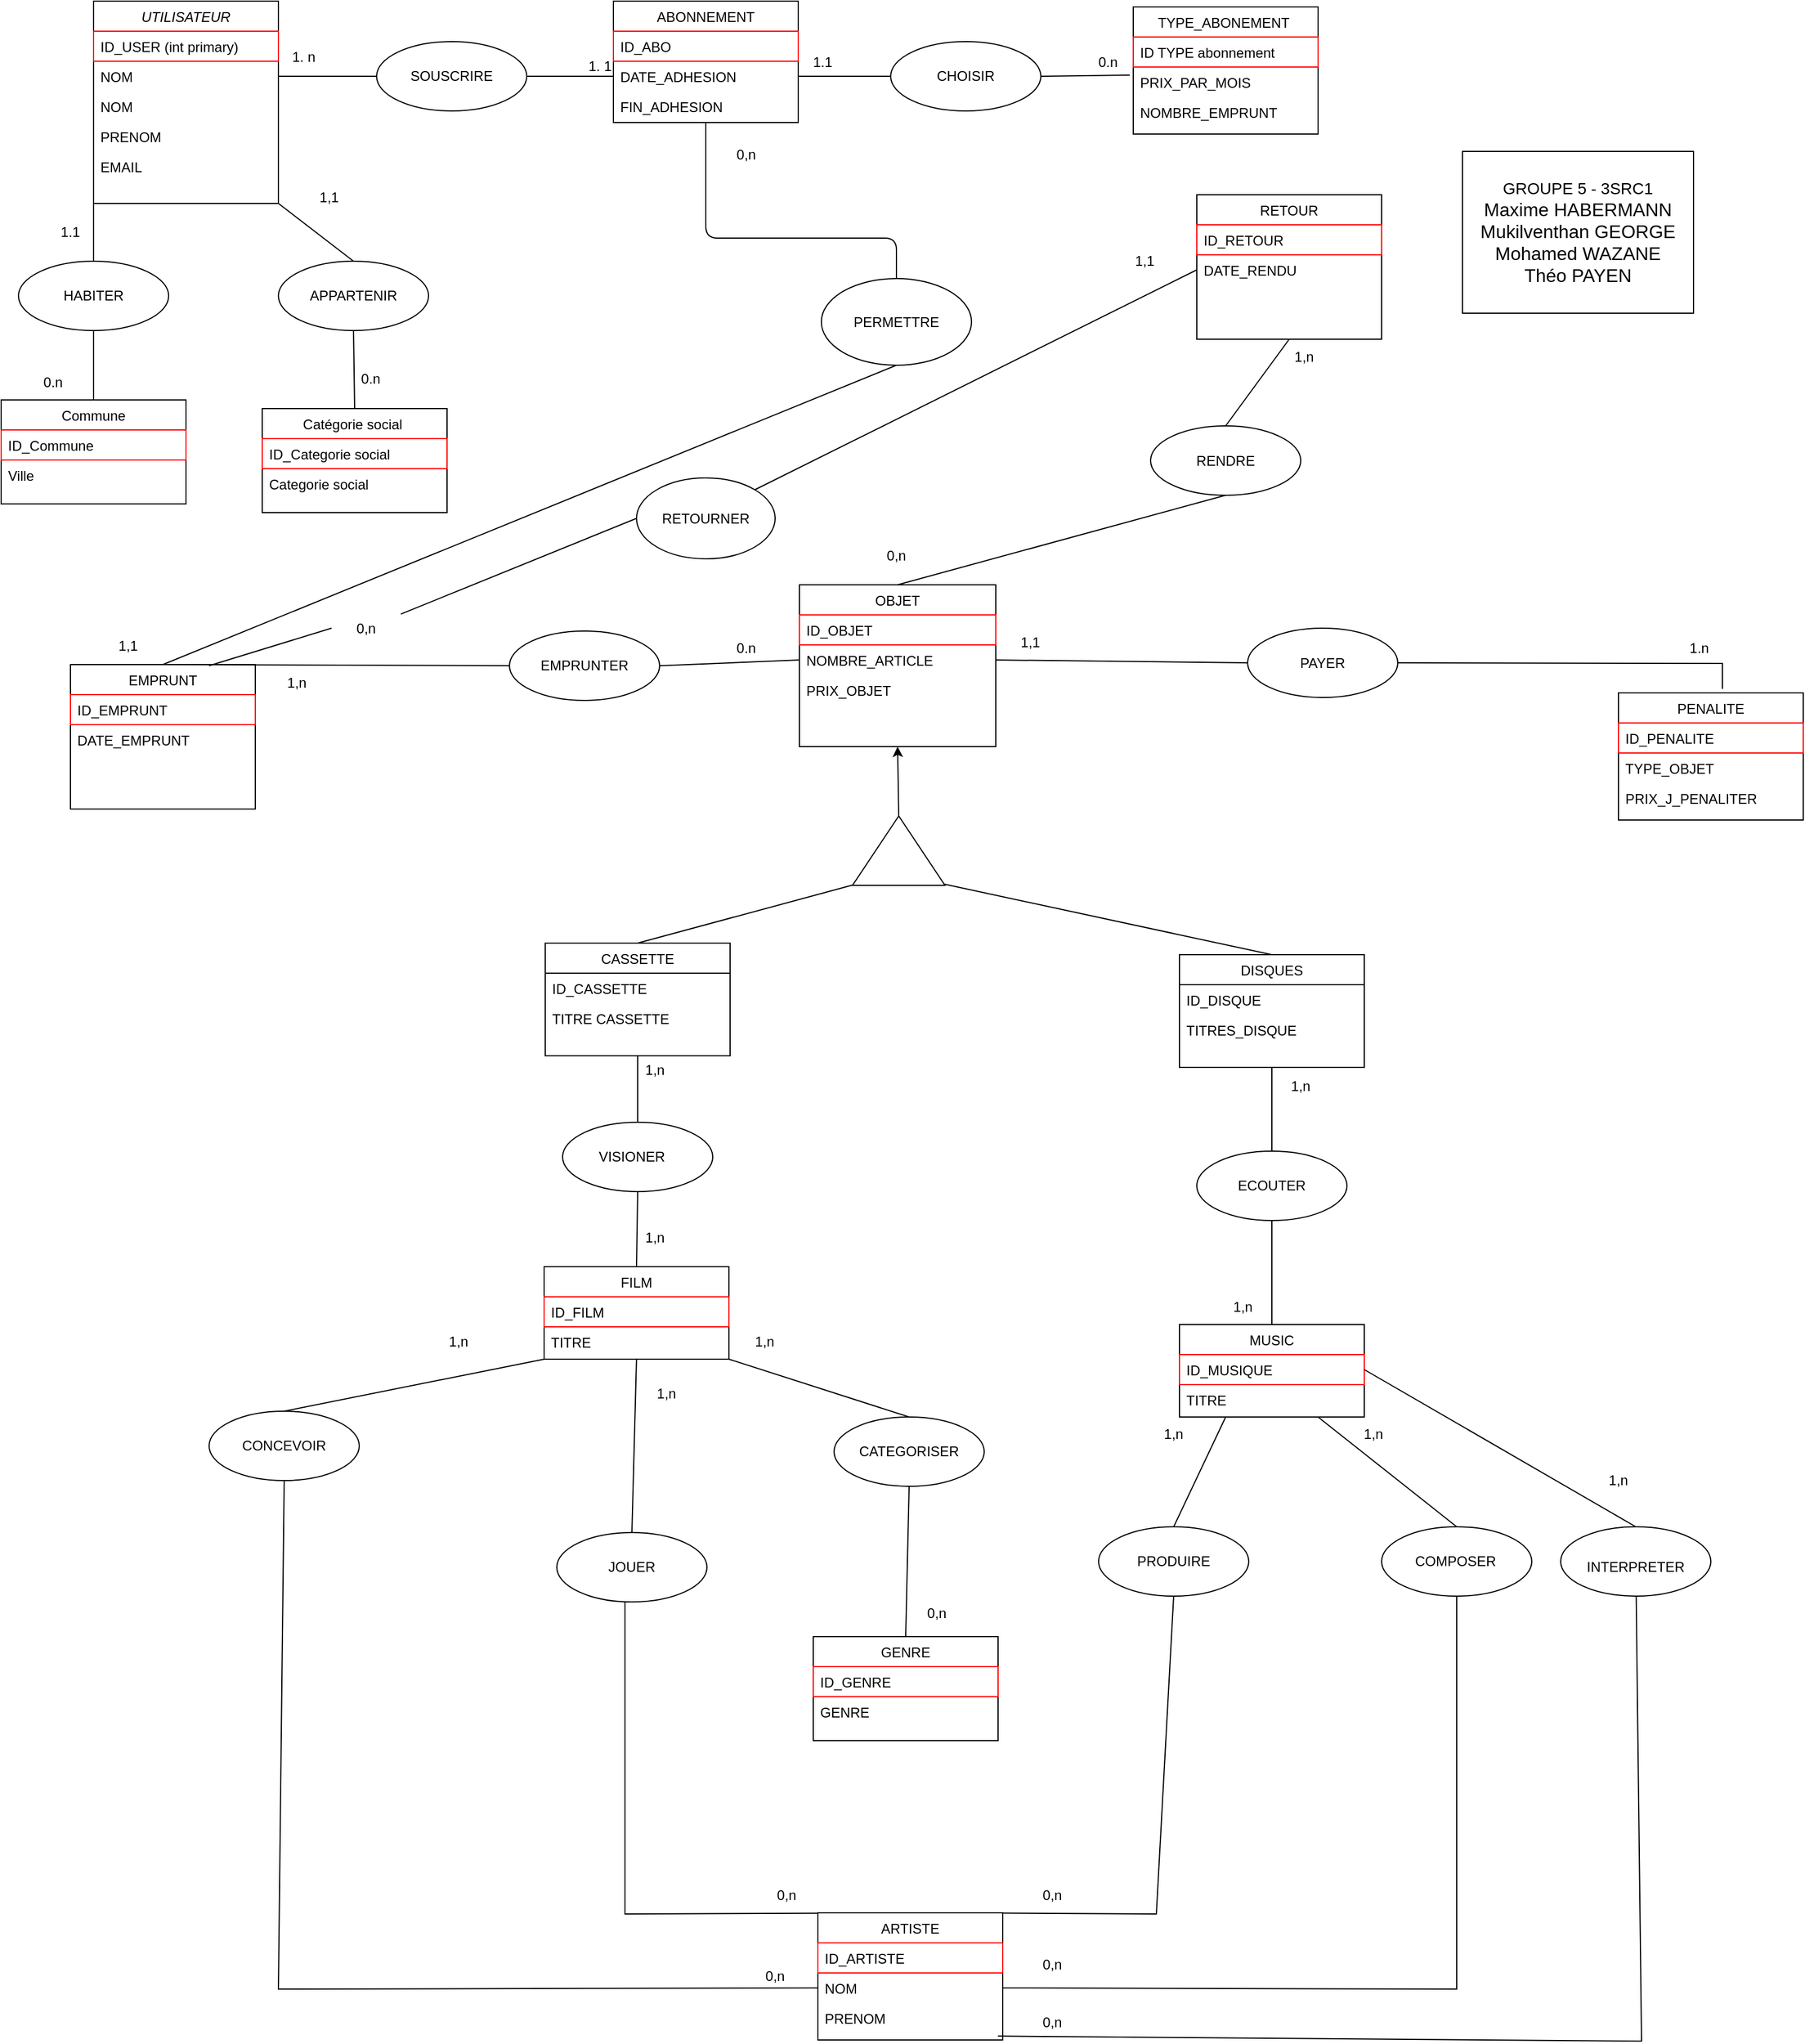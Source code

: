 <mxfile pages="3">
    <diagram id="XZ2FNBFQHorzxM068JaM" name="MCD (validé)">
        <mxGraphModel dx="1614" dy="782" grid="1" gridSize="10" guides="1" tooltips="1" connect="1" arrows="1" fold="1" page="1" pageScale="1" pageWidth="827" pageHeight="1169" math="0" shadow="0">
            <root>
                <mxCell id="0"/>
                <mxCell id="1" parent="0"/>
                <mxCell id="SOIeBWDmBt10avhGpR6U-1" value="&lt;span style=&quot;color: rgba(0 , 0 , 0 , 0) ; font-family: monospace ; font-size: 0px&quot;&gt;%3CmxGraphModel%3E%3Croot%3E%3CmxCell%20id%3D%220%22%2F%3E%3CmxCell%20id%3D%221%22%20parent%3D%220%22%2F%3E%3CmxCell%20id%3D%222%22%20value%3D%22PRIX_J_PRENALITER%22%20style%3D%22text%3Balign%3Dleft%3BverticalAlign%3Dtop%3BspacingLeft%3D4%3BspacingRight%3D4%3Boverflow%3Dhidden%3Brotatable%3D0%3Bpoints%3D%5B%5B0%2C0.5%5D%2C%5B1%2C0.5%5D%5D%3BportConstraint%3Deastwest%3B%22%20vertex%3D%221%22%20parent%3D%221%22%3E%3CmxGeometry%20x%3D%22230%22%20y%3D%22362%22%20width%3D%22160%22%20height%3D%2226%22%20as%3D%22geometry%22%2F%3E%3C%2FmxCell%3E%3C%2Froot%3E%3C%2FmxGraphModel%3E&lt;/span&gt;" style="ellipse;whiteSpace=wrap;html=1;" parent="1" vertex="1">
                    <mxGeometry x="460" y="560" width="130" height="60" as="geometry"/>
                </mxCell>
                <mxCell id="SOIeBWDmBt10avhGpR6U-2" value="UTILISATEUR" style="swimlane;fontStyle=2;align=center;verticalAlign=top;childLayout=stackLayout;horizontal=1;startSize=26;horizontalStack=0;resizeParent=1;resizeLast=0;collapsible=1;marginBottom=0;rounded=0;shadow=0;strokeWidth=1;" parent="1" vertex="1">
                    <mxGeometry x="100" y="15" width="160" height="175" as="geometry">
                        <mxRectangle x="230" y="140" width="160" height="26" as="alternateBounds"/>
                    </mxGeometry>
                </mxCell>
                <mxCell id="SOIeBWDmBt10avhGpR6U-3" value="ID_USER (int primary)" style="text;align=left;verticalAlign=top;spacingLeft=4;spacingRight=4;overflow=hidden;rotatable=0;points=[[0,0.5],[1,0.5]];portConstraint=eastwest;rounded=0;shadow=0;html=0;strokeColor=#FF0000;" parent="SOIeBWDmBt10avhGpR6U-2" vertex="1">
                    <mxGeometry y="26" width="160" height="26" as="geometry"/>
                </mxCell>
                <mxCell id="SOIeBWDmBt10avhGpR6U-4" value="NOM" style="text;align=left;verticalAlign=top;spacingLeft=4;spacingRight=4;overflow=hidden;rotatable=0;points=[[0,0.5],[1,0.5]];portConstraint=eastwest;rounded=0;shadow=0;html=0;" parent="SOIeBWDmBt10avhGpR6U-2" vertex="1">
                    <mxGeometry y="52" width="160" height="26" as="geometry"/>
                </mxCell>
                <mxCell id="SOIeBWDmBt10avhGpR6U-5" value="NOM" style="text;align=left;verticalAlign=top;spacingLeft=4;spacingRight=4;overflow=hidden;rotatable=0;points=[[0,0.5],[1,0.5]];portConstraint=eastwest;rounded=0;shadow=0;html=0;" parent="SOIeBWDmBt10avhGpR6U-2" vertex="1">
                    <mxGeometry y="78" width="160" height="26" as="geometry"/>
                </mxCell>
                <mxCell id="SOIeBWDmBt10avhGpR6U-6" value="PRENOM" style="text;align=left;verticalAlign=top;spacingLeft=4;spacingRight=4;overflow=hidden;rotatable=0;points=[[0,0.5],[1,0.5]];portConstraint=eastwest;rounded=0;shadow=0;html=0;" parent="SOIeBWDmBt10avhGpR6U-2" vertex="1">
                    <mxGeometry y="104" width="160" height="26" as="geometry"/>
                </mxCell>
                <mxCell id="SOIeBWDmBt10avhGpR6U-7" value="EMAIL" style="text;align=left;verticalAlign=top;spacingLeft=4;spacingRight=4;overflow=hidden;rotatable=0;points=[[0,0.5],[1,0.5]];portConstraint=eastwest;" parent="SOIeBWDmBt10avhGpR6U-2" vertex="1">
                    <mxGeometry y="130" width="160" height="26" as="geometry"/>
                </mxCell>
                <mxCell id="SOIeBWDmBt10avhGpR6U-8" value="ABONNEMENT" style="swimlane;fontStyle=0;align=center;verticalAlign=top;childLayout=stackLayout;horizontal=1;startSize=26;horizontalStack=0;resizeParent=1;resizeLast=0;collapsible=1;marginBottom=0;rounded=0;shadow=0;strokeWidth=1;" parent="1" vertex="1">
                    <mxGeometry x="550" y="15" width="160" height="105" as="geometry">
                        <mxRectangle x="550" y="140" width="160" height="26" as="alternateBounds"/>
                    </mxGeometry>
                </mxCell>
                <mxCell id="SOIeBWDmBt10avhGpR6U-9" value="ID_ABO" style="text;align=left;verticalAlign=top;spacingLeft=4;spacingRight=4;overflow=hidden;rotatable=0;points=[[0,0.5],[1,0.5]];portConstraint=eastwest;rounded=0;shadow=0;html=0;strokeColor=#FF0000;" parent="SOIeBWDmBt10avhGpR6U-8" vertex="1">
                    <mxGeometry y="26" width="160" height="26" as="geometry"/>
                </mxCell>
                <mxCell id="SOIeBWDmBt10avhGpR6U-10" value="DATE_ADHESION" style="text;align=left;verticalAlign=top;spacingLeft=4;spacingRight=4;overflow=hidden;rotatable=0;points=[[0,0.5],[1,0.5]];portConstraint=eastwest;rounded=0;shadow=0;html=0;" parent="SOIeBWDmBt10avhGpR6U-8" vertex="1">
                    <mxGeometry y="52" width="160" height="26" as="geometry"/>
                </mxCell>
                <mxCell id="SOIeBWDmBt10avhGpR6U-11" value="FIN_ADHESION" style="text;align=left;verticalAlign=top;spacingLeft=4;spacingRight=4;overflow=hidden;rotatable=0;points=[[0,0.5],[1,0.5]];portConstraint=eastwest;rounded=0;shadow=0;html=0;" parent="SOIeBWDmBt10avhGpR6U-8" vertex="1">
                    <mxGeometry y="78" width="160" height="26" as="geometry"/>
                </mxCell>
                <mxCell id="SOIeBWDmBt10avhGpR6U-12" value="&lt;span style=&quot;color: rgba(0 , 0 , 0 , 0) ; font-family: monospace ; font-size: 0px&quot;&gt;%3CmxGraphModel%3E%3Croot%3E%3CmxCell%20id%3D%220%22%2F%3E%3CmxCell%20id%3D%221%22%20parent%3D%220%22%2F%3E%3CmxCell%20id%3D%222%22%20value%3D%22PRIX_J_PRENALITER%22%20style%3D%22text%3Balign%3Dleft%3BverticalAlign%3Dtop%3BspacingLeft%3D4%3BspacingRight%3D4%3Boverflow%3Dhidden%3Brotatable%3D0%3Bpoints%3D%5B%5B0%2C0.5%5D%2C%5B1%2C0.5%5D%5D%3BportConstraint%3Deastwest%3B%22%20vertex%3D%221%22%20parent%3D%221%22%3E%3CmxGeometry%20x%3D%22230%22%20y%3D%22362%22%20width%3D%22160%22%20height%3D%2226%22%20as%3D%22geometry%22%2F%3E%3C%2FmxCell%3E%3C%2Froot%3E%3C%2FmxGraphModel%3E&lt;/span&gt;" style="ellipse;whiteSpace=wrap;html=1;" parent="1" vertex="1">
                    <mxGeometry x="345" y="50" width="130" height="60" as="geometry"/>
                </mxCell>
                <mxCell id="SOIeBWDmBt10avhGpR6U-13" value="" style="endArrow=none;shadow=0;strokeWidth=1;rounded=0;endFill=1;edgeStyle=elbowEdgeStyle;elbow=vertical;" parent="1" source="SOIeBWDmBt10avhGpR6U-2" target="SOIeBWDmBt10avhGpR6U-12" edge="1">
                    <mxGeometry x="0.5" y="41" relative="1" as="geometry">
                        <mxPoint x="180" y="78" as="sourcePoint"/>
                        <mxPoint x="480" y="78" as="targetPoint"/>
                        <mxPoint x="-40" y="32" as="offset"/>
                    </mxGeometry>
                </mxCell>
                <mxCell id="SOIeBWDmBt10avhGpR6U-14" value="1. n" style="resizable=0;align=left;verticalAlign=bottom;labelBackgroundColor=none;fontSize=12;" parent="SOIeBWDmBt10avhGpR6U-13" connectable="0" vertex="1">
                    <mxGeometry x="-1" relative="1" as="geometry">
                        <mxPoint x="10" y="-8" as="offset"/>
                    </mxGeometry>
                </mxCell>
                <mxCell id="SOIeBWDmBt10avhGpR6U-15" value="OBJET" style="swimlane;fontStyle=0;align=center;verticalAlign=top;childLayout=stackLayout;horizontal=1;startSize=26;horizontalStack=0;resizeParent=1;resizeLast=0;collapsible=1;marginBottom=0;rounded=0;shadow=0;strokeWidth=1;" parent="1" vertex="1">
                    <mxGeometry x="711" y="520" width="170" height="140" as="geometry">
                        <mxRectangle x="340" y="380" width="170" height="26" as="alternateBounds"/>
                    </mxGeometry>
                </mxCell>
                <mxCell id="SOIeBWDmBt10avhGpR6U-16" value="ID_OBJET" style="text;align=left;verticalAlign=top;spacingLeft=4;spacingRight=4;overflow=hidden;rotatable=0;points=[[0,0.5],[1,0.5]];portConstraint=eastwest;strokeColor=#FF0000;" parent="SOIeBWDmBt10avhGpR6U-15" vertex="1">
                    <mxGeometry y="26" width="170" height="26" as="geometry"/>
                </mxCell>
                <mxCell id="SOIeBWDmBt10avhGpR6U-17" value="NOMBRE_ARTICLE" style="text;align=left;verticalAlign=top;spacingLeft=4;spacingRight=4;overflow=hidden;rotatable=0;points=[[0,0.5],[1,0.5]];portConstraint=eastwest;" parent="SOIeBWDmBt10avhGpR6U-15" vertex="1">
                    <mxGeometry y="52" width="170" height="26" as="geometry"/>
                </mxCell>
                <mxCell id="SOIeBWDmBt10avhGpR6U-18" value="PRIX_OBJET" style="text;align=left;verticalAlign=top;spacingLeft=4;spacingRight=4;overflow=hidden;rotatable=0;points=[[0,0.5],[1,0.5]];portConstraint=eastwest;" parent="SOIeBWDmBt10avhGpR6U-15" vertex="1">
                    <mxGeometry y="78" width="170" height="26" as="geometry"/>
                </mxCell>
                <mxCell id="SOIeBWDmBt10avhGpR6U-19" value="FILM" style="swimlane;fontStyle=0;align=center;verticalAlign=top;childLayout=stackLayout;horizontal=1;startSize=26;horizontalStack=0;resizeParent=1;resizeLast=0;collapsible=1;marginBottom=0;rounded=0;shadow=0;strokeWidth=1;" parent="1" vertex="1">
                    <mxGeometry x="490" y="1110" width="160" height="80" as="geometry">
                        <mxRectangle x="340" y="380" width="170" height="26" as="alternateBounds"/>
                    </mxGeometry>
                </mxCell>
                <mxCell id="SOIeBWDmBt10avhGpR6U-20" value="ID_FILM" style="text;align=left;verticalAlign=top;spacingLeft=4;spacingRight=4;overflow=hidden;rotatable=0;points=[[0,0.5],[1,0.5]];portConstraint=eastwest;strokeColor=#FF0000;" parent="SOIeBWDmBt10avhGpR6U-19" vertex="1">
                    <mxGeometry y="26" width="160" height="26" as="geometry"/>
                </mxCell>
                <mxCell id="SOIeBWDmBt10avhGpR6U-21" value="TITRE" style="text;align=left;verticalAlign=top;spacingLeft=4;spacingRight=4;overflow=hidden;rotatable=0;points=[[0,0.5],[1,0.5]];portConstraint=eastwest;" parent="SOIeBWDmBt10avhGpR6U-19" vertex="1">
                    <mxGeometry y="52" width="160" height="26" as="geometry"/>
                </mxCell>
                <mxCell id="SOIeBWDmBt10avhGpR6U-22" value="MUSIC" style="swimlane;fontStyle=0;align=center;verticalAlign=top;childLayout=stackLayout;horizontal=1;startSize=26;horizontalStack=0;resizeParent=1;resizeLast=0;collapsible=1;marginBottom=0;rounded=0;shadow=0;strokeWidth=1;" parent="1" vertex="1">
                    <mxGeometry x="1040" y="1160" width="160" height="80" as="geometry">
                        <mxRectangle x="340" y="380" width="170" height="26" as="alternateBounds"/>
                    </mxGeometry>
                </mxCell>
                <mxCell id="SOIeBWDmBt10avhGpR6U-23" value="ID_MUSIQUE" style="text;align=left;verticalAlign=top;spacingLeft=4;spacingRight=4;overflow=hidden;rotatable=0;points=[[0,0.5],[1,0.5]];portConstraint=eastwest;strokeColor=#FF0000;" parent="SOIeBWDmBt10avhGpR6U-22" vertex="1">
                    <mxGeometry y="26" width="160" height="26" as="geometry"/>
                </mxCell>
                <mxCell id="SOIeBWDmBt10avhGpR6U-24" value="TITRE" style="text;align=left;verticalAlign=top;spacingLeft=4;spacingRight=4;overflow=hidden;rotatable=0;points=[[0,0.5],[1,0.5]];portConstraint=eastwest;" parent="SOIeBWDmBt10avhGpR6U-22" vertex="1">
                    <mxGeometry y="52" width="160" height="26" as="geometry"/>
                </mxCell>
                <mxCell id="SOIeBWDmBt10avhGpR6U-25" value="Commune" style="swimlane;fontStyle=0;align=center;verticalAlign=top;childLayout=stackLayout;horizontal=1;startSize=26;horizontalStack=0;resizeParent=1;resizeLast=0;collapsible=1;marginBottom=0;rounded=0;shadow=0;strokeWidth=1;" parent="1" vertex="1">
                    <mxGeometry x="20" y="360" width="160" height="90" as="geometry">
                        <mxRectangle x="70" y="410" width="170" height="26" as="alternateBounds"/>
                    </mxGeometry>
                </mxCell>
                <mxCell id="SOIeBWDmBt10avhGpR6U-26" value="ID_Commune" style="text;align=left;verticalAlign=top;spacingLeft=4;spacingRight=4;overflow=hidden;rotatable=0;points=[[0,0.5],[1,0.5]];portConstraint=eastwest;strokeColor=#FF0000;" parent="SOIeBWDmBt10avhGpR6U-25" vertex="1">
                    <mxGeometry y="26" width="160" height="26" as="geometry"/>
                </mxCell>
                <mxCell id="SOIeBWDmBt10avhGpR6U-27" value="Ville" style="text;align=left;verticalAlign=top;spacingLeft=4;spacingRight=4;overflow=hidden;rotatable=0;points=[[0,0.5],[1,0.5]];portConstraint=eastwest;" parent="SOIeBWDmBt10avhGpR6U-25" vertex="1">
                    <mxGeometry y="52" width="160" height="26" as="geometry"/>
                </mxCell>
                <mxCell id="SOIeBWDmBt10avhGpR6U-28" value="&lt;span style=&quot;color: rgba(0 , 0 , 0 , 0) ; font-family: monospace ; font-size: 0px&quot;&gt;%3CmxGraphModel%3E%3Croot%3E%3CmxCell%20id%3D%220%22%2F%3E%3CmxCell%20id%3D%221%22%20parent%3D%220%22%2F%3E%3CmxCell%20id%3D%222%22%20value%3D%22PRIX_J_PRENALITER%22%20style%3D%22text%3Balign%3Dleft%3BverticalAlign%3Dtop%3BspacingLeft%3D4%3BspacingRight%3D4%3Boverflow%3Dhidden%3Brotatable%3D0%3Bpoints%3D%5B%5B0%2C0.5%5D%2C%5B1%2C0.5%5D%5D%3BportConstraint%3Deastwest%3B%22%20vertex%3D%221%22%20parent%3D%221%22%3E%3CmxGeometry%20x%3D%22230%22%20y%3D%22362%22%20width%3D%22160%22%20height%3D%2226%22%20as%3D%22geometry%22%2F%3E%3C%2FmxCell%3E%3C%2Froot%3E%3C%2FmxGraphModel%3E&lt;/span&gt;" style="ellipse;whiteSpace=wrap;html=1;" parent="1" vertex="1">
                    <mxGeometry x="506" y="985" width="130" height="60" as="geometry"/>
                </mxCell>
                <mxCell id="SOIeBWDmBt10avhGpR6U-29" value="VISIONER" style="text;html=1;strokeColor=none;fillColor=none;align=center;verticalAlign=middle;whiteSpace=wrap;rounded=0;" parent="1" vertex="1">
                    <mxGeometry x="526" y="1000" width="80" height="30" as="geometry"/>
                </mxCell>
                <mxCell id="SOIeBWDmBt10avhGpR6U-30" value="&lt;span style=&quot;color: rgba(0 , 0 , 0 , 0) ; font-family: monospace ; font-size: 0px&quot;&gt;%3CmxGraphModel%3E%3Croot%3E%3CmxCell%20id%3D%220%22%2F%3E%3CmxCell%20id%3D%221%22%20parent%3D%220%22%2F%3E%3CmxCell%20id%3D%222%22%20value%3D%22PRIX_J_PRENALITER%22%20style%3D%22text%3Balign%3Dleft%3BverticalAlign%3Dtop%3BspacingLeft%3D4%3BspacingRight%3D4%3Boverflow%3Dhidden%3Brotatable%3D0%3Bpoints%3D%5B%5B0%2C0.5%5D%2C%5B1%2C0.5%5D%5D%3BportConstraint%3Deastwest%3B%22%20vertex%3D%221%22%20parent%3D%221%22%3E%3CmxGeometry%20x%3D%22230%22%20y%3D%22362%22%20width%3D%22160%22%20height%3D%2226%22%20as%3D%22geometry%22%2F%3E%3C%2FmxCell%3E%3C%2Froot%3E%3C%2FmxGraphModel%3E&lt;/span&gt;" style="ellipse;whiteSpace=wrap;html=1;" parent="1" vertex="1">
                    <mxGeometry x="730" y="255" width="130" height="75" as="geometry"/>
                </mxCell>
                <mxCell id="SOIeBWDmBt10avhGpR6U-31" value="EMPRUNTER" style="text;html=1;strokeColor=none;fillColor=none;align=center;verticalAlign=middle;whiteSpace=wrap;rounded=0;" parent="1" vertex="1">
                    <mxGeometry x="495" y="575" width="60" height="30" as="geometry"/>
                </mxCell>
                <mxCell id="SOIeBWDmBt10avhGpR6U-32" value="PERMETTRE" style="text;html=1;strokeColor=none;fillColor=none;align=center;verticalAlign=middle;whiteSpace=wrap;rounded=0;" parent="1" vertex="1">
                    <mxGeometry x="765" y="277.5" width="60" height="30" as="geometry"/>
                </mxCell>
                <mxCell id="SOIeBWDmBt10avhGpR6U-33" value="SOUSCRIRE" style="text;html=1;strokeColor=none;fillColor=none;align=center;verticalAlign=middle;whiteSpace=wrap;rounded=0;" parent="1" vertex="1">
                    <mxGeometry x="380" y="65" width="60" height="30" as="geometry"/>
                </mxCell>
                <mxCell id="SOIeBWDmBt10avhGpR6U-34" value="1,1" style="text;html=1;strokeColor=none;fillColor=none;align=center;verticalAlign=middle;whiteSpace=wrap;rounded=0;" parent="1" vertex="1">
                    <mxGeometry x="274" y="170" width="60" height="30" as="geometry"/>
                </mxCell>
                <mxCell id="SOIeBWDmBt10avhGpR6U-35" value="0.n" style="text;html=1;strokeColor=none;fillColor=none;align=center;verticalAlign=middle;whiteSpace=wrap;rounded=0;" parent="1" vertex="1">
                    <mxGeometry x="35" y="330" width="60" height="30" as="geometry"/>
                </mxCell>
                <mxCell id="SOIeBWDmBt10avhGpR6U-36" value="1.1" style="text;html=1;strokeColor=none;fillColor=none;align=center;verticalAlign=middle;whiteSpace=wrap;rounded=0;" parent="1" vertex="1">
                    <mxGeometry x="50" y="200" width="60" height="30" as="geometry"/>
                </mxCell>
                <mxCell id="SOIeBWDmBt10avhGpR6U-37" value="0,n" style="text;html=1;strokeColor=none;fillColor=none;align=center;verticalAlign=middle;whiteSpace=wrap;rounded=0;" parent="1" vertex="1">
                    <mxGeometry x="635" y="132.5" width="60" height="30" as="geometry"/>
                </mxCell>
                <mxCell id="SOIeBWDmBt10avhGpR6U-38" value="1,n" style="text;html=1;strokeColor=none;fillColor=none;align=center;verticalAlign=middle;whiteSpace=wrap;rounded=0;" parent="1" vertex="1">
                    <mxGeometry x="1118" y="307.5" width="60" height="30" as="geometry"/>
                </mxCell>
                <mxCell id="SOIeBWDmBt10avhGpR6U-39" value="&lt;span style=&quot;color: rgba(0 , 0 , 0 , 0) ; font-family: monospace ; font-size: 0px&quot;&gt;%3CmxGraphModel%3E%3Croot%3E%3CmxCell%20id%3D%220%22%2F%3E%3CmxCell%20id%3D%221%22%20parent%3D%220%22%2F%3E%3CmxCell%20id%3D%222%22%20value%3D%22PRIX_J_PRENALITER%22%20style%3D%22text%3Balign%3Dleft%3BverticalAlign%3Dtop%3BspacingLeft%3D4%3BspacingRight%3D4%3Boverflow%3Dhidden%3Brotatable%3D0%3Bpoints%3D%5B%5B0%2C0.5%5D%2C%5B1%2C0.5%5D%5D%3BportConstraint%3Deastwest%3B%22%20vertex%3D%221%22%20parent%3D%221%22%3E%3CmxGeometry%20x%3D%22230%22%20y%3D%22362%22%20width%3D%22160%22%20height%3D%2226%22%20as%3D%22geometry%22%2F%3E%3C%2FmxCell%3E%3C%2Froot%3E%3C%2FmxGraphModel%3E&lt;/span&gt;" style="ellipse;whiteSpace=wrap;html=1;" parent="1" vertex="1">
                    <mxGeometry x="790" y="50" width="130" height="60" as="geometry"/>
                </mxCell>
                <mxCell id="SOIeBWDmBt10avhGpR6U-40" value="" style="endArrow=none;html=1;rounded=0;entryX=0;entryY=0.5;entryDx=0;entryDy=0;exitX=1;exitY=0.5;exitDx=0;exitDy=0;" parent="1" source="SOIeBWDmBt10avhGpR6U-10" target="SOIeBWDmBt10avhGpR6U-39" edge="1">
                    <mxGeometry width="50" height="50" relative="1" as="geometry">
                        <mxPoint x="580" y="350" as="sourcePoint"/>
                        <mxPoint x="630" y="300" as="targetPoint"/>
                    </mxGeometry>
                </mxCell>
                <mxCell id="SOIeBWDmBt10avhGpR6U-41" value="CHOISIR" style="text;html=1;strokeColor=none;fillColor=none;align=center;verticalAlign=middle;whiteSpace=wrap;rounded=0;" parent="1" vertex="1">
                    <mxGeometry x="825" y="65" width="60" height="30" as="geometry"/>
                </mxCell>
                <mxCell id="SOIeBWDmBt10avhGpR6U-42" value="TYPE_ABONEMENT " style="swimlane;fontStyle=0;align=center;verticalAlign=top;childLayout=stackLayout;horizontal=1;startSize=26;horizontalStack=0;resizeParent=1;resizeLast=0;collapsible=1;marginBottom=0;rounded=0;shadow=0;strokeWidth=1;" parent="1" vertex="1">
                    <mxGeometry x="1000" y="20" width="160" height="110" as="geometry">
                        <mxRectangle x="70" y="410" width="170" height="26" as="alternateBounds"/>
                    </mxGeometry>
                </mxCell>
                <mxCell id="SOIeBWDmBt10avhGpR6U-43" value="ID TYPE abonnement" style="text;align=left;verticalAlign=top;spacingLeft=4;spacingRight=4;overflow=hidden;rotatable=0;points=[[0,0.5],[1,0.5]];portConstraint=eastwest;strokeColor=#FF0000;" parent="SOIeBWDmBt10avhGpR6U-42" vertex="1">
                    <mxGeometry y="26" width="160" height="26" as="geometry"/>
                </mxCell>
                <mxCell id="SOIeBWDmBt10avhGpR6U-44" value="PRIX_PAR_MOIS" style="text;align=left;verticalAlign=top;spacingLeft=4;spacingRight=4;overflow=hidden;rotatable=0;points=[[0,0.5],[1,0.5]];portConstraint=eastwest;" parent="SOIeBWDmBt10avhGpR6U-42" vertex="1">
                    <mxGeometry y="52" width="160" height="26" as="geometry"/>
                </mxCell>
                <mxCell id="SOIeBWDmBt10avhGpR6U-45" value="NOMBRE_EMPRUNT" style="text;align=left;verticalAlign=top;spacingLeft=4;spacingRight=4;overflow=hidden;rotatable=0;points=[[0,0.5],[1,0.5]];portConstraint=eastwest;" parent="SOIeBWDmBt10avhGpR6U-42" vertex="1">
                    <mxGeometry y="78" width="160" height="26" as="geometry"/>
                </mxCell>
                <mxCell id="SOIeBWDmBt10avhGpR6U-46" value="" style="endArrow=none;html=1;rounded=0;entryX=-0.019;entryY=0.269;entryDx=0;entryDy=0;exitX=1;exitY=0.5;exitDx=0;exitDy=0;entryPerimeter=0;" parent="1" source="SOIeBWDmBt10avhGpR6U-39" target="SOIeBWDmBt10avhGpR6U-44" edge="1">
                    <mxGeometry width="50" height="50" relative="1" as="geometry">
                        <mxPoint x="1020" y="79.5" as="sourcePoint"/>
                        <mxPoint x="1133" y="79.5" as="targetPoint"/>
                    </mxGeometry>
                </mxCell>
                <mxCell id="SOIeBWDmBt10avhGpR6U-47" value="PENALITE" style="swimlane;fontStyle=0;align=center;verticalAlign=top;childLayout=stackLayout;horizontal=1;startSize=26;horizontalStack=0;resizeParent=1;resizeLast=0;collapsible=1;marginBottom=0;rounded=0;shadow=0;strokeWidth=1;" parent="1" vertex="1">
                    <mxGeometry x="1420" y="613.5" width="160" height="110" as="geometry">
                        <mxRectangle x="340" y="380" width="170" height="26" as="alternateBounds"/>
                    </mxGeometry>
                </mxCell>
                <mxCell id="SOIeBWDmBt10avhGpR6U-48" value="ID_PENALITE" style="text;align=left;verticalAlign=top;spacingLeft=4;spacingRight=4;overflow=hidden;rotatable=0;points=[[0,0.5],[1,0.5]];portConstraint=eastwest;strokeColor=#FF0000;" parent="SOIeBWDmBt10avhGpR6U-47" vertex="1">
                    <mxGeometry y="26" width="160" height="26" as="geometry"/>
                </mxCell>
                <mxCell id="SOIeBWDmBt10avhGpR6U-49" value="TYPE_OBJET" style="text;align=left;verticalAlign=top;spacingLeft=4;spacingRight=4;overflow=hidden;rotatable=0;points=[[0,0.5],[1,0.5]];portConstraint=eastwest;strokeColor=none;" parent="SOIeBWDmBt10avhGpR6U-47" vertex="1">
                    <mxGeometry y="52" width="160" height="26" as="geometry"/>
                </mxCell>
                <mxCell id="SOIeBWDmBt10avhGpR6U-50" value="PRIX_J_PENALITER" style="text;align=left;verticalAlign=top;spacingLeft=4;spacingRight=4;overflow=hidden;rotatable=0;points=[[0,0.5],[1,0.5]];portConstraint=eastwest;" parent="SOIeBWDmBt10avhGpR6U-47" vertex="1">
                    <mxGeometry y="78" width="160" height="26" as="geometry"/>
                </mxCell>
                <mxCell id="SOIeBWDmBt10avhGpR6U-51" value="&lt;span style=&quot;color: rgba(0 , 0 , 0 , 0) ; font-family: monospace ; font-size: 0px&quot;&gt;%3CmxGraphModel%3E%3Croot%3E%3CmxCell%20id%3D%220%22%2F%3E%3CmxCell%20id%3D%221%22%20parent%3D%220%22%2F%3E%3CmxCell%20id%3D%222%22%20value%3D%22PRIX_J_PRENALITER%22%20style%3D%22text%3Balign%3Dleft%3BverticalAlign%3Dtop%3BspacingLeft%3D4%3BspacingRight%3D4%3Boverflow%3Dhidden%3Brotatable%3D0%3Bpoints%3D%5B%5B0%2C0.5%5D%2C%5B1%2C0.5%5D%5D%3BportConstraint%3Deastwest%3B%22%20vertex%3D%221%22%20parent%3D%221%22%3E%3CmxGeometry%20x%3D%22230%22%20y%3D%22362%22%20width%3D%22160%22%20height%3D%2226%22%20as%3D%22geometry%22%2F%3E%3C%2FmxCell%3E%3C%2Froot%3E%3C%2FmxGraphModel%3E&lt;/span&gt;" style="ellipse;whiteSpace=wrap;html=1;" parent="1" vertex="1">
                    <mxGeometry x="1099" y="557.5" width="130" height="60" as="geometry"/>
                </mxCell>
                <mxCell id="SOIeBWDmBt10avhGpR6U-52" value="PAYER" style="text;html=1;strokeColor=none;fillColor=none;align=center;verticalAlign=middle;whiteSpace=wrap;rounded=0;" parent="1" vertex="1">
                    <mxGeometry x="1135" y="572.5" width="58" height="30" as="geometry"/>
                </mxCell>
                <mxCell id="SOIeBWDmBt10avhGpR6U-53" value="1,1" style="text;html=1;strokeColor=none;fillColor=none;align=center;verticalAlign=middle;whiteSpace=wrap;rounded=0;" parent="1" vertex="1">
                    <mxGeometry x="881" y="555" width="60" height="30" as="geometry"/>
                </mxCell>
                <mxCell id="SOIeBWDmBt10avhGpR6U-54" value="Catégorie social " style="swimlane;fontStyle=0;align=center;verticalAlign=top;childLayout=stackLayout;horizontal=1;startSize=26;horizontalStack=0;resizeParent=1;resizeLast=0;collapsible=1;marginBottom=0;rounded=0;shadow=0;strokeWidth=1;" parent="1" vertex="1">
                    <mxGeometry x="246" y="367.5" width="160" height="90" as="geometry">
                        <mxRectangle x="70" y="410" width="170" height="26" as="alternateBounds"/>
                    </mxGeometry>
                </mxCell>
                <mxCell id="SOIeBWDmBt10avhGpR6U-55" value="ID_Categorie social" style="text;align=left;verticalAlign=top;spacingLeft=4;spacingRight=4;overflow=hidden;rotatable=0;points=[[0,0.5],[1,0.5]];portConstraint=eastwest;strokeColor=#FF0000;" parent="SOIeBWDmBt10avhGpR6U-54" vertex="1">
                    <mxGeometry y="26" width="160" height="26" as="geometry"/>
                </mxCell>
                <mxCell id="SOIeBWDmBt10avhGpR6U-56" value="Categorie social" style="text;align=left;verticalAlign=top;spacingLeft=4;spacingRight=4;overflow=hidden;rotatable=0;points=[[0,0.5],[1,0.5]];portConstraint=eastwest;strokeColor=none;" parent="SOIeBWDmBt10avhGpR6U-54" vertex="1">
                    <mxGeometry y="52" width="160" height="26" as="geometry"/>
                </mxCell>
                <mxCell id="SOIeBWDmBt10avhGpR6U-57" value="" style="endArrow=none;html=1;rounded=0;entryX=0;entryY=0.5;entryDx=0;entryDy=0;exitX=1;exitY=0.5;exitDx=0;exitDy=0;" parent="1" target="SOIeBWDmBt10avhGpR6U-51" edge="1">
                    <mxGeometry width="50" height="50" relative="1" as="geometry">
                        <mxPoint x="881" y="585.0" as="sourcePoint"/>
                        <mxPoint x="801" y="840" as="targetPoint"/>
                        <Array as="points"/>
                    </mxGeometry>
                </mxCell>
                <mxCell id="SOIeBWDmBt10avhGpR6U-58" value="0.n" style="resizable=0;align=right;verticalAlign=bottom;labelBackgroundColor=none;fontSize=12;" parent="1" connectable="0" vertex="1">
                    <mxGeometry x="727.001" y="67.5" as="geometry">
                        <mxPoint x="261" y="9" as="offset"/>
                    </mxGeometry>
                </mxCell>
                <mxCell id="SOIeBWDmBt10avhGpR6U-59" value="1.1" style="resizable=0;align=right;verticalAlign=bottom;labelBackgroundColor=none;fontSize=12;" parent="1" connectable="0" vertex="1">
                    <mxGeometry x="980.001" y="102.5" as="geometry">
                        <mxPoint x="-239" y="-26" as="offset"/>
                    </mxGeometry>
                </mxCell>
                <mxCell id="SOIeBWDmBt10avhGpR6U-60" value="" style="endArrow=none;html=1;exitX=1;exitY=0.5;exitDx=0;exitDy=0;entryX=0;entryY=0.5;entryDx=0;entryDy=0;" parent="1" source="SOIeBWDmBt10avhGpR6U-12" target="SOIeBWDmBt10avhGpR6U-10" edge="1">
                    <mxGeometry width="50" height="50" relative="1" as="geometry">
                        <mxPoint x="420" y="160" as="sourcePoint"/>
                        <mxPoint x="780" y="140" as="targetPoint"/>
                    </mxGeometry>
                </mxCell>
                <mxCell id="SOIeBWDmBt10avhGpR6U-61" value="1. 1" style="resizable=0;align=right;verticalAlign=bottom;labelBackgroundColor=none;fontSize=12;" parent="1" connectable="0" vertex="1">
                    <mxGeometry x="549.998" y="79.998" as="geometry"/>
                </mxCell>
                <mxCell id="SOIeBWDmBt10avhGpR6U-62" value="&lt;span style=&quot;color: rgba(0 , 0 , 0 , 0) ; font-family: monospace ; font-size: 0px&quot;&gt;%3CmxGraphModel%3E%3Croot%3E%3CmxCell%20id%3D%220%22%2F%3E%3CmxCell%20id%3D%221%22%20parent%3D%220%22%2F%3E%3CmxCell%20id%3D%222%22%20value%3D%22PRIX_J_PRENALITER%22%20style%3D%22text%3Balign%3Dleft%3BverticalAlign%3Dtop%3BspacingLeft%3D4%3BspacingRight%3D4%3Boverflow%3Dhidden%3Brotatable%3D0%3Bpoints%3D%5B%5B0%2C0.5%5D%2C%5B1%2C0.5%5D%5D%3BportConstraint%3Deastwest%3B%22%20vertex%3D%221%22%20parent%3D%221%22%3E%3CmxGeometry%20x%3D%22230%22%20y%3D%22362%22%20width%3D%22160%22%20height%3D%2226%22%20as%3D%22geometry%22%2F%3E%3C%2FmxCell%3E%3C%2Froot%3E%3C%2FmxGraphModel%3E&lt;/span&gt;" style="ellipse;whiteSpace=wrap;html=1;" parent="1" vertex="1">
                    <mxGeometry x="35" y="240" width="130" height="60" as="geometry"/>
                </mxCell>
                <mxCell id="SOIeBWDmBt10avhGpR6U-63" value="HABITER" style="text;html=1;strokeColor=none;fillColor=none;align=center;verticalAlign=middle;whiteSpace=wrap;rounded=0;" parent="1" vertex="1">
                    <mxGeometry x="70" y="255" width="60" height="30" as="geometry"/>
                </mxCell>
                <mxCell id="SOIeBWDmBt10avhGpR6U-64" value="&lt;div style=&quot;box-sizing: border-box ; font-family: &amp;#34;segoe ui&amp;#34; , , &amp;#34;apple color emoji&amp;#34; , &amp;#34;segoe ui emoji&amp;#34; , sans-serif&quot;&gt;&lt;font style=&quot;font-size: 14px&quot;&gt;&lt;span itemscope=&quot;&quot; class=&quot;at-mentions-focus lpc-hoverTarget&quot; tabindex=&quot;0&quot;&gt;GROUPE 5 - 3SRC1&lt;/span&gt;&lt;/font&gt;&lt;/div&gt;&lt;div style=&quot;box-sizing: border-box ; font-family: &amp;#34;segoe ui&amp;#34; , , &amp;#34;apple color emoji&amp;#34; , &amp;#34;segoe ui emoji&amp;#34; , sans-serif&quot;&gt;&lt;font size=&quot;3&quot;&gt;&lt;span itemscope=&quot;&quot; class=&quot;at-mentions-focus lpc-hoverTarget&quot; tabindex=&quot;0&quot;&gt;Maxime HABERMANN&lt;/span&gt;&lt;/font&gt;&lt;/div&gt;&lt;div style=&quot;box-sizing: border-box ; font-family: &amp;#34;segoe ui&amp;#34; , , &amp;#34;apple color emoji&amp;#34; , &amp;#34;segoe ui emoji&amp;#34; , sans-serif&quot;&gt;&lt;font size=&quot;3&quot;&gt;&lt;span itemscope=&quot;&quot; class=&quot;mention-me at-mentions-focus lpc-hoverTarget&quot; tabindex=&quot;0&quot;&gt;Mukilventhan GEORGE&lt;/span&gt;&lt;/font&gt;&lt;/div&gt;&lt;div style=&quot;box-sizing: border-box ; font-family: &amp;#34;segoe ui&amp;#34; , , &amp;#34;apple color emoji&amp;#34; , &amp;#34;segoe ui emoji&amp;#34; , sans-serif&quot;&gt;&lt;font size=&quot;3&quot;&gt;&lt;span itemscope=&quot;&quot; class=&quot;at-mentions-focus lpc-hoverTarget&quot; tabindex=&quot;0&quot;&gt;Mohamed WAZANE&lt;/span&gt;&lt;/font&gt;&lt;/div&gt;&lt;div style=&quot;box-sizing: border-box ; font-family: &amp;#34;segoe ui&amp;#34; , , &amp;#34;apple color emoji&amp;#34; , &amp;#34;segoe ui emoji&amp;#34; , sans-serif&quot;&gt;&lt;font size=&quot;3&quot;&gt;Théo PAYEN&lt;/font&gt;&lt;/div&gt;" style="rounded=0;whiteSpace=wrap;html=1;shadow=0;fontColor=#000000;fillColor=default;gradientColor=none;" parent="1" vertex="1">
                    <mxGeometry x="1285" y="145" width="200" height="140" as="geometry"/>
                </mxCell>
                <mxCell id="SOIeBWDmBt10avhGpR6U-65" value="&lt;span style=&quot;color: rgba(0 , 0 , 0 , 0) ; font-family: monospace ; font-size: 0px&quot;&gt;%3CmxGraphModel%3E%3Croot%3E%3CmxCell%20id%3D%220%22%2F%3E%3CmxCell%20id%3D%221%22%20parent%3D%220%22%2F%3E%3CmxCell%20id%3D%222%22%20value%3D%22PRIX_J_PRENALITER%22%20style%3D%22text%3Balign%3Dleft%3BverticalAlign%3Dtop%3BspacingLeft%3D4%3BspacingRight%3D4%3Boverflow%3Dhidden%3Brotatable%3D0%3Bpoints%3D%5B%5B0%2C0.5%5D%2C%5B1%2C0.5%5D%5D%3BportConstraint%3Deastwest%3B%22%20vertex%3D%221%22%20parent%3D%221%22%3E%3CmxGeometry%20x%3D%22230%22%20y%3D%22362%22%20width%3D%22160%22%20height%3D%2226%22%20as%3D%22geometry%22%2F%3E%3C%2FmxCell%3E%3C%2Froot%3E%3C%2FmxGraphModel%3E&lt;/span&gt;" style="ellipse;whiteSpace=wrap;html=1;" parent="1" vertex="1">
                    <mxGeometry x="260" y="240" width="130" height="60" as="geometry"/>
                </mxCell>
                <mxCell id="SOIeBWDmBt10avhGpR6U-66" value="APPARTENIR" style="text;html=1;strokeColor=none;fillColor=none;align=center;verticalAlign=middle;whiteSpace=wrap;rounded=0;" parent="1" vertex="1">
                    <mxGeometry x="295" y="255" width="60" height="30" as="geometry"/>
                </mxCell>
                <mxCell id="SOIeBWDmBt10avhGpR6U-67" value="" style="endArrow=none;html=1;exitX=1;exitY=1;exitDx=0;exitDy=0;entryX=0.5;entryY=0;entryDx=0;entryDy=0;" parent="1" source="SOIeBWDmBt10avhGpR6U-2" target="SOIeBWDmBt10avhGpR6U-65" edge="1">
                    <mxGeometry width="50" height="50" relative="1" as="geometry">
                        <mxPoint x="359.44" y="165.7" as="sourcePoint"/>
                        <mxPoint x="400" y="295" as="targetPoint"/>
                        <Array as="points"/>
                    </mxGeometry>
                </mxCell>
                <mxCell id="SOIeBWDmBt10avhGpR6U-68" value="GENRE" style="swimlane;fontStyle=0;align=center;verticalAlign=top;childLayout=stackLayout;horizontal=1;startSize=26;horizontalStack=0;resizeParent=1;resizeLast=0;collapsible=1;marginBottom=0;rounded=0;shadow=0;strokeWidth=1;" parent="1" vertex="1">
                    <mxGeometry x="723" y="1430" width="160" height="90" as="geometry">
                        <mxRectangle x="340" y="380" width="170" height="26" as="alternateBounds"/>
                    </mxGeometry>
                </mxCell>
                <mxCell id="SOIeBWDmBt10avhGpR6U-69" value="ID_GENRE" style="text;align=left;verticalAlign=top;spacingLeft=4;spacingRight=4;overflow=hidden;rotatable=0;points=[[0,0.5],[1,0.5]];portConstraint=eastwest;strokeColor=#FF0000;" parent="SOIeBWDmBt10avhGpR6U-68" vertex="1">
                    <mxGeometry y="26" width="160" height="26" as="geometry"/>
                </mxCell>
                <mxCell id="SOIeBWDmBt10avhGpR6U-70" value="GENRE" style="text;align=left;verticalAlign=top;spacingLeft=4;spacingRight=4;overflow=hidden;rotatable=0;points=[[0,0.5],[1,0.5]];portConstraint=eastwest;" parent="SOIeBWDmBt10avhGpR6U-68" vertex="1">
                    <mxGeometry y="52" width="160" height="26" as="geometry"/>
                </mxCell>
                <mxCell id="SOIeBWDmBt10avhGpR6U-71" value="&lt;span style=&quot;color: rgba(0 , 0 , 0 , 0) ; font-family: monospace ; font-size: 0px&quot;&gt;%3CmxGraphModel%3E%3Croot%3E%3CmxCell%20id%3D%220%22%2F%3E%3CmxCell%20id%3D%221%22%20parent%3D%220%22%2F%3E%3CmxCell%20id%3D%222%22%20value%3D%22PRIX_J_PRENALITER%22%20style%3D%22text%3Balign%3Dleft%3BverticalAlign%3Dtop%3BspacingLeft%3D4%3BspacingRight%3D4%3Boverflow%3Dhidden%3Brotatable%3D0%3Bpoints%3D%5B%5B0%2C0.5%5D%2C%5B1%2C0.5%5D%5D%3BportConstraint%3Deastwest%3B%22%20vertex%3D%221%22%20parent%3D%221%22%3E%3CmxGeometry%20x%3D%22230%22%20y%3D%22362%22%20width%3D%22160%22%20height%3D%2226%22%20as%3D%22geometry%22%2F%3E%3C%2FmxCell%3E%3C%2Froot%3E%3C%2FmxGraphModel%3E&lt;/span&gt;" style="ellipse;whiteSpace=wrap;html=1;" parent="1" vertex="1">
                    <mxGeometry x="1055" y="1010" width="130" height="60" as="geometry"/>
                </mxCell>
                <mxCell id="SOIeBWDmBt10avhGpR6U-72" value="ECOUTER" style="text;html=1;strokeColor=none;fillColor=none;align=center;verticalAlign=middle;whiteSpace=wrap;rounded=0;" parent="1" vertex="1">
                    <mxGeometry x="1090" y="1025" width="60" height="30" as="geometry"/>
                </mxCell>
                <mxCell id="SOIeBWDmBt10avhGpR6U-73" value="" style="endArrow=none;html=1;entryX=0.5;entryY=0;entryDx=0;entryDy=0;exitX=0;exitY=1;exitDx=0;exitDy=0;" parent="1" source="SOIeBWDmBt10avhGpR6U-2" target="SOIeBWDmBt10avhGpR6U-62" edge="1">
                    <mxGeometry width="50" height="50" relative="1" as="geometry">
                        <mxPoint x="365" y="233" as="sourcePoint"/>
                        <mxPoint x="366" y="360" as="targetPoint"/>
                        <Array as="points"/>
                    </mxGeometry>
                </mxCell>
                <mxCell id="SOIeBWDmBt10avhGpR6U-74" value="" style="endArrow=none;html=1;entryX=0.5;entryY=0;entryDx=0;entryDy=0;exitX=0;exitY=1;exitDx=0;exitDy=0;" parent="1" target="SOIeBWDmBt10avhGpR6U-25" edge="1">
                    <mxGeometry width="50" height="50" relative="1" as="geometry">
                        <mxPoint x="100" y="300" as="sourcePoint"/>
                        <mxPoint x="100" y="420" as="targetPoint"/>
                        <Array as="points"/>
                    </mxGeometry>
                </mxCell>
                <mxCell id="SOIeBWDmBt10avhGpR6U-75" value="&lt;span style=&quot;color: rgba(0 , 0 , 0 , 0) ; font-family: monospace ; font-size: 0px&quot;&gt;%3CmxGraphModel%3E%3Croot%3E%3CmxCell%20id%3D%220%22%2F%3E%3CmxCell%20id%3D%221%22%20parent%3D%220%22%2F%3E%3CmxCell%20id%3D%222%22%20value%3D%22PRIX_J_PRENALITER%22%20style%3D%22text%3Balign%3Dleft%3BverticalAlign%3Dtop%3BspacingLeft%3D4%3BspacingRight%3D4%3Boverflow%3Dhidden%3Brotatable%3D0%3Bpoints%3D%5B%5B0%2C0.5%5D%2C%5B1%2C0.5%5D%5D%3BportConstraint%3Deastwest%3B%22%20vertex%3D%221%22%20parent%3D%221%22%3E%3CmxGeometry%20x%3D%22230%22%20y%3D%22362%22%20width%3D%22160%22%20height%3D%2226%22%20as%3D%22geometry%22%2F%3E%3C%2FmxCell%3E%3C%2Froot%3E%3C%2FmxGraphModel%3E&lt;/span&gt;" style="ellipse;whiteSpace=wrap;html=1;" parent="1" vertex="1">
                    <mxGeometry x="970" y="1335" width="130" height="60" as="geometry"/>
                </mxCell>
                <mxCell id="SOIeBWDmBt10avhGpR6U-76" value="PRODUIRE" style="text;html=1;strokeColor=none;fillColor=none;align=center;verticalAlign=middle;whiteSpace=wrap;rounded=0;" parent="1" vertex="1">
                    <mxGeometry x="1005" y="1350" width="60" height="30" as="geometry"/>
                </mxCell>
                <mxCell id="SOIeBWDmBt10avhGpR6U-77" value="&lt;span style=&quot;color: rgba(0 , 0 , 0 , 0) ; font-family: monospace ; font-size: 0px&quot;&gt;%3CmxGraphModel%3E%3Croot%3E%3CmxCell%20id%3D%220%22%2F%3E%3CmxCell%20id%3D%221%22%20parent%3D%220%22%2F%3E%3CmxCell%20id%3D%222%22%20value%3D%22PRIX_J_PRENALITER%22%20style%3D%22text%3Balign%3Dleft%3BverticalAlign%3Dtop%3BspacingLeft%3D4%3BspacingRight%3D4%3Boverflow%3Dhidden%3Brotatable%3D0%3Bpoints%3D%5B%5B0%2C0.5%5D%2C%5B1%2C0.5%5D%5D%3BportConstraint%3Deastwest%3B%22%20vertex%3D%221%22%20parent%3D%221%22%3E%3CmxGeometry%20x%3D%22230%22%20y%3D%22362%22%20width%3D%22160%22%20height%3D%2226%22%20as%3D%22geometry%22%2F%3E%3C%2FmxCell%3E%3C%2Froot%3E%3C%2FmxGraphModel%3E&lt;/span&gt;" style="ellipse;whiteSpace=wrap;html=1;" parent="1" vertex="1">
                    <mxGeometry x="1215" y="1335" width="130" height="60" as="geometry"/>
                </mxCell>
                <mxCell id="SOIeBWDmBt10avhGpR6U-78" value="COMPOSER" style="text;html=1;strokeColor=none;fillColor=none;align=center;verticalAlign=middle;whiteSpace=wrap;rounded=0;" parent="1" vertex="1">
                    <mxGeometry x="1249" y="1350" width="60" height="30" as="geometry"/>
                </mxCell>
                <mxCell id="SOIeBWDmBt10avhGpR6U-79" value="" style="endArrow=none;html=1;exitX=0.5;exitY=1;exitDx=0;exitDy=0;entryX=0.5;entryY=0;entryDx=0;entryDy=0;" parent="1" source="SOIeBWDmBt10avhGpR6U-30" target="SOIeBWDmBt10avhGpR6U-124" edge="1">
                    <mxGeometry width="50" height="50" relative="1" as="geometry">
                        <mxPoint x="40" y="487" as="sourcePoint"/>
                        <mxPoint x="1070" y="360" as="targetPoint"/>
                        <Array as="points"/>
                    </mxGeometry>
                </mxCell>
                <mxCell id="SOIeBWDmBt10avhGpR6U-80" value="&lt;span style=&quot;color: rgba(0 , 0 , 0 , 0) ; font-family: monospace ; font-size: 0px&quot;&gt;%3CmxGraphModel%3E%3Croot%3E%3CmxCell%20id%3D%220%22%2F%3E%3CmxCell%20id%3D%221%22%20parent%3D%220%22%2F%3E%3CmxCell%20id%3D%222%22%20value%3D%22PRIX_J_PRENALITER%22%20style%3D%22text%3Balign%3Dleft%3BverticalAlign%3Dtop%3BspacingLeft%3D4%3BspacingRight%3D4%3Boverflow%3Dhidden%3Brotatable%3D0%3Bpoints%3D%5B%5B0%2C0.5%5D%2C%5B1%2C0.5%5D%5D%3BportConstraint%3Deastwest%3B%22%20vertex%3D%221%22%20parent%3D%221%22%3E%3CmxGeometry%20x%3D%22230%22%20y%3D%22362%22%20width%3D%22160%22%20height%3D%2226%22%20as%3D%22geometry%22%2F%3E%3C%2FmxCell%3E%3C%2Froot%3E%3C%2FmxGraphModel%3E&lt;/span&gt;" style="ellipse;whiteSpace=wrap;html=1;" parent="1" vertex="1">
                    <mxGeometry x="741" y="1240" width="130" height="60" as="geometry"/>
                </mxCell>
                <mxCell id="SOIeBWDmBt10avhGpR6U-81" value="CATEGORISER" style="text;html=1;strokeColor=none;fillColor=none;align=center;verticalAlign=middle;whiteSpace=wrap;rounded=0;" parent="1" vertex="1">
                    <mxGeometry x="776" y="1255" width="60" height="30" as="geometry"/>
                </mxCell>
                <mxCell id="SOIeBWDmBt10avhGpR6U-82" value="&lt;span style=&quot;color: rgba(0 , 0 , 0 , 0) ; font-family: monospace ; font-size: 0px&quot;&gt;%3CmxGraphModel%3E%3Croot%3E%3CmxCell%20id%3D%220%22%2F%3E%3CmxCell%20id%3D%221%22%20parent%3D%220%22%2F%3E%3CmxCell%20id%3D%222%22%20value%3D%22PRIX_J_PRENALITER%22%20style%3D%22text%3Balign%3Dleft%3BverticalAlign%3Dtop%3BspacingLeft%3D4%3BspacingRight%3D4%3Boverflow%3Dhidden%3Brotatable%3D0%3Bpoints%3D%5B%5B0%2C0.5%5D%2C%5B1%2C0.5%5D%5D%3BportConstraint%3Deastwest%3B%22%20vertex%3D%221%22%20parent%3D%221%22%3E%3CmxGeometry%20x%3D%22230%22%20y%3D%22362%22%20width%3D%22160%22%20height%3D%2226%22%20as%3D%22geometry%22%2F%3E%3C%2FmxCell%3E%3C%2Froot%3E%3C%2FmxGraphModel%3E&lt;/span&gt;" style="ellipse;whiteSpace=wrap;html=1;" parent="1" vertex="1">
                    <mxGeometry x="501" y="1340" width="130" height="60" as="geometry"/>
                </mxCell>
                <mxCell id="SOIeBWDmBt10avhGpR6U-83" value="JOUER" style="text;html=1;strokeColor=none;fillColor=none;align=center;verticalAlign=middle;whiteSpace=wrap;rounded=0;" parent="1" vertex="1">
                    <mxGeometry x="536" y="1355" width="60" height="30" as="geometry"/>
                </mxCell>
                <mxCell id="SOIeBWDmBt10avhGpR6U-84" value="&lt;span style=&quot;color: rgba(0 , 0 , 0 , 0) ; font-family: monospace ; font-size: 0px&quot;&gt;%3CmxGraphModel%3E%3Croot%3E%3CmxCell%20id%3D%220%22%2F%3E%3CmxCell%20id%3D%221%22%20parent%3D%220%22%2F%3E%3CmxCell%20id%3D%222%22%20value%3D%22PRIX_J_PRENALITER%22%20style%3D%22text%3Balign%3Dleft%3BverticalAlign%3Dtop%3BspacingLeft%3D4%3BspacingRight%3D4%3Boverflow%3Dhidden%3Brotatable%3D0%3Bpoints%3D%5B%5B0%2C0.5%5D%2C%5B1%2C0.5%5D%5D%3BportConstraint%3Deastwest%3B%22%20vertex%3D%221%22%20parent%3D%221%22%3E%3CmxGeometry%20x%3D%22230%22%20y%3D%22362%22%20width%3D%22160%22%20height%3D%2226%22%20as%3D%22geometry%22%2F%3E%3C%2FmxCell%3E%3C%2Froot%3E%3C%2FmxGraphModel%3E&lt;/span&gt;" style="ellipse;whiteSpace=wrap;html=1;" parent="1" vertex="1">
                    <mxGeometry x="200" y="1235" width="130" height="60" as="geometry"/>
                </mxCell>
                <mxCell id="SOIeBWDmBt10avhGpR6U-85" value="CONCEVOIR" style="text;html=1;strokeColor=none;fillColor=none;align=center;verticalAlign=middle;whiteSpace=wrap;rounded=0;" parent="1" vertex="1">
                    <mxGeometry x="235" y="1250" width="60" height="30" as="geometry"/>
                </mxCell>
                <mxCell id="SOIeBWDmBt10avhGpR6U-86" value="" style="endArrow=none;html=1;rounded=0;entryX=0.5;entryY=1;entryDx=0;entryDy=0;exitX=0.5;exitY=0;exitDx=0;exitDy=0;" parent="1" source="SOIeBWDmBt10avhGpR6U-28" target="SOIeBWDmBt10avhGpR6U-101" edge="1">
                    <mxGeometry width="50" height="50" relative="1" as="geometry">
                        <mxPoint x="641" y="1015" as="sourcePoint"/>
                        <mxPoint x="1051" y="936.0" as="targetPoint"/>
                        <Array as="points"/>
                    </mxGeometry>
                </mxCell>
                <mxCell id="SOIeBWDmBt10avhGpR6U-87" value="" style="endArrow=none;html=1;rounded=0;exitX=0.5;exitY=0;exitDx=0;exitDy=0;entryX=0.5;entryY=1;entryDx=0;entryDy=0;" parent="1" source="SOIeBWDmBt10avhGpR6U-19" target="SOIeBWDmBt10avhGpR6U-28" edge="1">
                    <mxGeometry width="50" height="50" relative="1" as="geometry">
                        <mxPoint x="1180" y="1087.5" as="sourcePoint"/>
                        <mxPoint x="726" y="1070" as="targetPoint"/>
                        <Array as="points"/>
                    </mxGeometry>
                </mxCell>
                <mxCell id="SOIeBWDmBt10avhGpR6U-88" value="" style="endArrow=none;html=1;rounded=0;entryX=0.5;entryY=0;entryDx=0;entryDy=0;exitX=0.5;exitY=1;exitDx=0;exitDy=0;" parent="1" source="SOIeBWDmBt10avhGpR6U-71" target="SOIeBWDmBt10avhGpR6U-22" edge="1">
                    <mxGeometry width="50" height="50" relative="1" as="geometry">
                        <mxPoint x="1430" y="930" as="sourcePoint"/>
                        <mxPoint x="1420" y="989.0" as="targetPoint"/>
                        <Array as="points"/>
                    </mxGeometry>
                </mxCell>
                <mxCell id="SOIeBWDmBt10avhGpR6U-89" value="" style="endArrow=none;html=1;rounded=0;entryX=0.5;entryY=0;entryDx=0;entryDy=0;exitX=1;exitY=1;exitDx=0;exitDy=0;" parent="1" source="SOIeBWDmBt10avhGpR6U-19" target="SOIeBWDmBt10avhGpR6U-80" edge="1">
                    <mxGeometry width="50" height="50" relative="1" as="geometry">
                        <mxPoint x="596" y="530" as="sourcePoint"/>
                        <mxPoint x="596" y="631.54" as="targetPoint"/>
                        <Array as="points"/>
                    </mxGeometry>
                </mxCell>
                <mxCell id="SOIeBWDmBt10avhGpR6U-90" value="" style="endArrow=none;html=1;rounded=0;entryX=0.5;entryY=0;entryDx=0;entryDy=0;exitX=0.5;exitY=1;exitDx=0;exitDy=0;" parent="1" source="SOIeBWDmBt10avhGpR6U-19" target="SOIeBWDmBt10avhGpR6U-82" edge="1">
                    <mxGeometry width="50" height="50" relative="1" as="geometry">
                        <mxPoint x="746" y="570.54" as="sourcePoint"/>
                        <mxPoint x="357" y="490" as="targetPoint"/>
                        <Array as="points"/>
                    </mxGeometry>
                </mxCell>
                <mxCell id="SOIeBWDmBt10avhGpR6U-91" value="" style="endArrow=none;html=1;rounded=0;entryX=0.5;entryY=0;entryDx=0;entryDy=0;exitX=0;exitY=1;exitDx=0;exitDy=0;" parent="1" source="SOIeBWDmBt10avhGpR6U-19" target="SOIeBWDmBt10avhGpR6U-84" edge="1">
                    <mxGeometry width="50" height="50" relative="1" as="geometry">
                        <mxPoint x="866" y="1860" as="sourcePoint"/>
                        <mxPoint x="367" y="500" as="targetPoint"/>
                        <Array as="points"/>
                    </mxGeometry>
                </mxCell>
                <mxCell id="SOIeBWDmBt10avhGpR6U-92" value="" style="endArrow=none;html=1;rounded=0;entryX=0.5;entryY=1;entryDx=0;entryDy=0;exitX=0.5;exitY=0;exitDx=0;exitDy=0;" parent="1" source="SOIeBWDmBt10avhGpR6U-68" target="SOIeBWDmBt10avhGpR6U-80" edge="1">
                    <mxGeometry width="50" height="50" relative="1" as="geometry">
                        <mxPoint x="888" y="1591.54" as="sourcePoint"/>
                        <mxPoint x="613" y="1530" as="targetPoint"/>
                        <Array as="points"/>
                    </mxGeometry>
                </mxCell>
                <mxCell id="SOIeBWDmBt10avhGpR6U-93" value="" style="endArrow=none;html=1;rounded=0;exitX=0.5;exitY=0;exitDx=0;exitDy=0;" parent="1" source="SOIeBWDmBt10avhGpR6U-129" edge="1">
                    <mxGeometry width="50" height="50" relative="1" as="geometry">
                        <mxPoint x="210" y="1719" as="sourcePoint"/>
                        <mxPoint x="560" y="1400" as="targetPoint"/>
                        <Array as="points">
                            <mxPoint x="560" y="1670"/>
                        </Array>
                    </mxGeometry>
                </mxCell>
                <mxCell id="SOIeBWDmBt10avhGpR6U-94" value="" style="endArrow=none;html=1;rounded=0;entryX=0.5;entryY=1;entryDx=0;entryDy=0;exitX=0;exitY=0.5;exitDx=0;exitDy=0;" parent="1" source="SOIeBWDmBt10avhGpR6U-131" target="SOIeBWDmBt10avhGpR6U-84" edge="1">
                    <mxGeometry width="50" height="50" relative="1" as="geometry">
                        <mxPoint x="220" y="1729" as="sourcePoint"/>
                        <mxPoint x="365" y="1730" as="targetPoint"/>
                        <Array as="points">
                            <mxPoint x="260" y="1735"/>
                        </Array>
                    </mxGeometry>
                </mxCell>
                <mxCell id="SOIeBWDmBt10avhGpR6U-95" value="" style="endArrow=none;html=1;rounded=0;entryX=0.5;entryY=0;entryDx=0;entryDy=0;exitX=0.25;exitY=1;exitDx=0;exitDy=0;" parent="1" source="SOIeBWDmBt10avhGpR6U-22" target="SOIeBWDmBt10avhGpR6U-75" edge="1">
                    <mxGeometry width="50" height="50" relative="1" as="geometry">
                        <mxPoint x="1145" y="1165.04" as="sourcePoint"/>
                        <mxPoint x="875" y="1308.5" as="targetPoint"/>
                        <Array as="points"/>
                    </mxGeometry>
                </mxCell>
                <mxCell id="SOIeBWDmBt10avhGpR6U-96" value="" style="endArrow=none;html=1;rounded=0;entryX=0.5;entryY=0;entryDx=0;entryDy=0;exitX=0.75;exitY=1;exitDx=0;exitDy=0;" parent="1" source="SOIeBWDmBt10avhGpR6U-22" target="SOIeBWDmBt10avhGpR6U-77" edge="1">
                    <mxGeometry width="50" height="50" relative="1" as="geometry">
                        <mxPoint x="1155" y="1175.04" as="sourcePoint"/>
                        <mxPoint x="885" y="1318.5" as="targetPoint"/>
                        <Array as="points"/>
                    </mxGeometry>
                </mxCell>
                <mxCell id="SOIeBWDmBt10avhGpR6U-97" value="" style="endArrow=none;html=1;rounded=0;entryX=1;entryY=0.5;entryDx=0;entryDy=0;exitX=0.5;exitY=1;exitDx=0;exitDy=0;" parent="1" source="SOIeBWDmBt10avhGpR6U-77" target="SOIeBWDmBt10avhGpR6U-131" edge="1">
                    <mxGeometry width="50" height="50" relative="1" as="geometry">
                        <mxPoint x="1200.0" y="1447" as="sourcePoint"/>
                        <mxPoint x="1120" y="1452.5" as="targetPoint"/>
                        <Array as="points">
                            <mxPoint x="1280" y="1735"/>
                        </Array>
                    </mxGeometry>
                </mxCell>
                <mxCell id="SOIeBWDmBt10avhGpR6U-98" value="" style="endArrow=none;html=1;rounded=0;entryX=0.75;entryY=0;entryDx=0;entryDy=0;exitX=0.5;exitY=1;exitDx=0;exitDy=0;" parent="1" source="SOIeBWDmBt10avhGpR6U-75" target="SOIeBWDmBt10avhGpR6U-129" edge="1">
                    <mxGeometry width="50" height="50" relative="1" as="geometry">
                        <mxPoint x="1210.0" y="1557" as="sourcePoint"/>
                        <mxPoint x="1120" y="1562.5" as="targetPoint"/>
                        <Array as="points">
                            <mxPoint x="1020" y="1670"/>
                        </Array>
                    </mxGeometry>
                </mxCell>
                <mxCell id="SOIeBWDmBt10avhGpR6U-99" value="0.n" style="text;html=1;strokeColor=none;fillColor=none;align=center;verticalAlign=middle;whiteSpace=wrap;rounded=0;" parent="1" vertex="1">
                    <mxGeometry x="310" y="327" width="60" height="30" as="geometry"/>
                </mxCell>
                <mxCell id="SOIeBWDmBt10avhGpR6U-100" value="1.n" style="text;html=1;strokeColor=none;fillColor=none;align=center;verticalAlign=middle;whiteSpace=wrap;rounded=0;" parent="1" vertex="1">
                    <mxGeometry x="1460" y="560" width="60" height="30" as="geometry"/>
                </mxCell>
                <mxCell id="SOIeBWDmBt10avhGpR6U-101" value="CASSETTE" style="swimlane;fontStyle=0;align=center;verticalAlign=top;childLayout=stackLayout;horizontal=1;startSize=26;horizontalStack=0;resizeParent=1;resizeLast=0;collapsible=1;marginBottom=0;rounded=0;shadow=0;strokeWidth=1;" parent="1" vertex="1">
                    <mxGeometry x="491" y="830" width="160" height="97.5" as="geometry">
                        <mxRectangle x="340" y="380" width="170" height="26" as="alternateBounds"/>
                    </mxGeometry>
                </mxCell>
                <mxCell id="SOIeBWDmBt10avhGpR6U-102" value="ID_CASSETTE" style="text;align=left;verticalAlign=top;spacingLeft=4;spacingRight=4;overflow=hidden;rotatable=0;points=[[0,0.5],[1,0.5]];portConstraint=eastwest;strokeColor=none;" parent="SOIeBWDmBt10avhGpR6U-101" vertex="1">
                    <mxGeometry y="26" width="160" height="26" as="geometry"/>
                </mxCell>
                <mxCell id="SOIeBWDmBt10avhGpR6U-103" value="TITRE CASSETTE" style="text;align=left;verticalAlign=top;spacingLeft=4;spacingRight=4;overflow=hidden;rotatable=0;points=[[0,0.5],[1,0.5]];portConstraint=eastwest;" parent="SOIeBWDmBt10avhGpR6U-101" vertex="1">
                    <mxGeometry y="52" width="160" height="26" as="geometry"/>
                </mxCell>
                <mxCell id="SOIeBWDmBt10avhGpR6U-104" value="DISQUES" style="swimlane;fontStyle=0;align=center;verticalAlign=top;childLayout=stackLayout;horizontal=1;startSize=26;horizontalStack=0;resizeParent=1;resizeLast=0;collapsible=1;marginBottom=0;rounded=0;shadow=0;strokeWidth=1;" parent="1" vertex="1">
                    <mxGeometry x="1040" y="840" width="160" height="97.5" as="geometry">
                        <mxRectangle x="340" y="380" width="170" height="26" as="alternateBounds"/>
                    </mxGeometry>
                </mxCell>
                <mxCell id="SOIeBWDmBt10avhGpR6U-105" value="ID_DISQUE" style="text;align=left;verticalAlign=top;spacingLeft=4;spacingRight=4;overflow=hidden;rotatable=0;points=[[0,0.5],[1,0.5]];portConstraint=eastwest;strokeColor=none;" parent="SOIeBWDmBt10avhGpR6U-104" vertex="1">
                    <mxGeometry y="26" width="160" height="26" as="geometry"/>
                </mxCell>
                <mxCell id="SOIeBWDmBt10avhGpR6U-106" value="TITRES_DISQUE" style="text;align=left;verticalAlign=top;spacingLeft=4;spacingRight=4;overflow=hidden;rotatable=0;points=[[0,0.5],[1,0.5]];portConstraint=eastwest;" parent="SOIeBWDmBt10avhGpR6U-104" vertex="1">
                    <mxGeometry y="52" width="160" height="26" as="geometry"/>
                </mxCell>
                <mxCell id="SOIeBWDmBt10avhGpR6U-107" value="" style="endArrow=none;html=1;rounded=0;entryX=0.5;entryY=1;entryDx=0;entryDy=0;exitX=0.5;exitY=0;exitDx=0;exitDy=0;" parent="1" source="SOIeBWDmBt10avhGpR6U-71" target="SOIeBWDmBt10avhGpR6U-104" edge="1">
                    <mxGeometry width="50" height="50" relative="1" as="geometry">
                        <mxPoint x="1130" y="850" as="sourcePoint"/>
                        <mxPoint x="1130" y="755" as="targetPoint"/>
                        <Array as="points"/>
                    </mxGeometry>
                </mxCell>
                <mxCell id="SOIeBWDmBt10avhGpR6U-108" value="" style="endArrow=none;html=1;rounded=0;entryX=0.5;entryY=0;entryDx=0;entryDy=0;exitX=0.008;exitY=0.013;exitDx=0;exitDy=0;exitPerimeter=0;" parent="1" source="SOIeBWDmBt10avhGpR6U-137" target="SOIeBWDmBt10avhGpR6U-101" edge="1">
                    <mxGeometry width="50" height="50" relative="1" as="geometry">
                        <mxPoint x="750" y="880" as="sourcePoint"/>
                        <mxPoint x="-40" y="925" as="targetPoint"/>
                        <Array as="points"/>
                    </mxGeometry>
                </mxCell>
                <mxCell id="SOIeBWDmBt10avhGpR6U-109" value="" style="endArrow=none;html=1;rounded=0;exitX=0.5;exitY=0;exitDx=0;exitDy=0;entryX=0.033;entryY=0.936;entryDx=0;entryDy=0;entryPerimeter=0;" parent="1" source="SOIeBWDmBt10avhGpR6U-104" target="SOIeBWDmBt10avhGpR6U-137" edge="1">
                    <mxGeometry width="50" height="50" relative="1" as="geometry">
                        <mxPoint x="715" y="910" as="sourcePoint"/>
                        <mxPoint x="840" y="790" as="targetPoint"/>
                        <Array as="points"/>
                    </mxGeometry>
                </mxCell>
                <mxCell id="SOIeBWDmBt10avhGpR6U-110" value="" style="endArrow=classic;html=1;exitX=1;exitY=0.5;exitDx=0;exitDy=0;entryX=0.5;entryY=1;entryDx=0;entryDy=0;startArrow=none;" parent="1" source="SOIeBWDmBt10avhGpR6U-137" target="SOIeBWDmBt10avhGpR6U-15" edge="1">
                    <mxGeometry width="50" height="50" relative="1" as="geometry">
                        <mxPoint x="796" y="798.5" as="sourcePoint"/>
                        <mxPoint x="1090" y="910" as="targetPoint"/>
                    </mxGeometry>
                </mxCell>
                <mxCell id="SOIeBWDmBt10avhGpR6U-111" value="1,n" style="text;html=1;strokeColor=none;fillColor=none;align=center;verticalAlign=middle;whiteSpace=wrap;rounded=0;" parent="1" vertex="1">
                    <mxGeometry x="556" y="925" width="60" height="30" as="geometry"/>
                </mxCell>
                <mxCell id="SOIeBWDmBt10avhGpR6U-112" value="1,n" style="text;html=1;strokeColor=none;fillColor=none;align=center;verticalAlign=middle;whiteSpace=wrap;rounded=0;" parent="1" vertex="1">
                    <mxGeometry x="556" y="1070" width="60" height="30" as="geometry"/>
                </mxCell>
                <mxCell id="SOIeBWDmBt10avhGpR6U-113" value="1,n" style="text;html=1;strokeColor=none;fillColor=none;align=center;verticalAlign=middle;whiteSpace=wrap;rounded=0;" parent="1" vertex="1">
                    <mxGeometry x="1115" y="939" width="60" height="30" as="geometry"/>
                </mxCell>
                <mxCell id="SOIeBWDmBt10avhGpR6U-114" value="1,n" style="text;html=1;strokeColor=none;fillColor=none;align=center;verticalAlign=middle;whiteSpace=wrap;rounded=0;" parent="1" vertex="1">
                    <mxGeometry x="1065" y="1130" width="60" height="30" as="geometry"/>
                </mxCell>
                <mxCell id="SOIeBWDmBt10avhGpR6U-115" value="1,n" style="text;html=1;strokeColor=none;fillColor=none;align=center;verticalAlign=middle;whiteSpace=wrap;rounded=0;" parent="1" vertex="1">
                    <mxGeometry x="651" y="1160" width="60" height="30" as="geometry"/>
                </mxCell>
                <mxCell id="SOIeBWDmBt10avhGpR6U-116" value="1,n" style="text;html=1;strokeColor=none;fillColor=none;align=center;verticalAlign=middle;whiteSpace=wrap;rounded=0;" parent="1" vertex="1">
                    <mxGeometry x="1005" y="1240" width="60" height="30" as="geometry"/>
                </mxCell>
                <mxCell id="SOIeBWDmBt10avhGpR6U-117" value="1,n" style="text;html=1;strokeColor=none;fillColor=none;align=center;verticalAlign=middle;whiteSpace=wrap;rounded=0;" parent="1" vertex="1">
                    <mxGeometry x="1178" y="1240" width="60" height="30" as="geometry"/>
                </mxCell>
                <mxCell id="SOIeBWDmBt10avhGpR6U-118" value="0,n" style="text;html=1;strokeColor=none;fillColor=none;align=center;verticalAlign=middle;whiteSpace=wrap;rounded=0;" parent="1" vertex="1">
                    <mxGeometry x="900" y="1639" width="60" height="30" as="geometry"/>
                </mxCell>
                <mxCell id="SOIeBWDmBt10avhGpR6U-119" value="0,n" style="text;html=1;strokeColor=none;fillColor=none;align=center;verticalAlign=middle;whiteSpace=wrap;rounded=0;" parent="1" vertex="1">
                    <mxGeometry x="900" y="1699" width="60" height="30" as="geometry"/>
                </mxCell>
                <mxCell id="SOIeBWDmBt10avhGpR6U-120" value="1,n" style="text;html=1;strokeColor=none;fillColor=none;align=center;verticalAlign=middle;whiteSpace=wrap;rounded=0;" parent="1" vertex="1">
                    <mxGeometry x="566" y="1205" width="60" height="30" as="geometry"/>
                </mxCell>
                <mxCell id="SOIeBWDmBt10avhGpR6U-121" value="1,n" style="text;html=1;strokeColor=none;fillColor=none;align=center;verticalAlign=middle;whiteSpace=wrap;rounded=0;" parent="1" vertex="1">
                    <mxGeometry x="386" y="1160" width="60" height="30" as="geometry"/>
                </mxCell>
                <mxCell id="SOIeBWDmBt10avhGpR6U-122" value="0,n" style="text;html=1;strokeColor=none;fillColor=none;align=center;verticalAlign=middle;whiteSpace=wrap;rounded=0;" parent="1" vertex="1">
                    <mxGeometry x="800" y="1395" width="60" height="30" as="geometry"/>
                </mxCell>
                <mxCell id="SOIeBWDmBt10avhGpR6U-123" value="" style="endArrow=none;html=1;entryX=0.5;entryY=1;entryDx=0;entryDy=0;exitX=0.5;exitY=0;exitDx=0;exitDy=0;" parent="1" source="SOIeBWDmBt10avhGpR6U-30" target="SOIeBWDmBt10avhGpR6U-8" edge="1">
                    <mxGeometry width="50" height="50" relative="1" as="geometry">
                        <mxPoint x="720" y="460" as="sourcePoint"/>
                        <mxPoint x="770" y="410" as="targetPoint"/>
                        <Array as="points">
                            <mxPoint x="795" y="220"/>
                            <mxPoint x="630" y="220"/>
                        </Array>
                    </mxGeometry>
                </mxCell>
                <mxCell id="SOIeBWDmBt10avhGpR6U-124" value="EMPRUNT" style="swimlane;fontStyle=0;align=center;verticalAlign=top;childLayout=stackLayout;horizontal=1;startSize=26;horizontalStack=0;resizeParent=1;resizeLast=0;collapsible=1;marginBottom=0;rounded=0;shadow=0;strokeWidth=1;" parent="1" vertex="1">
                    <mxGeometry x="80" y="589" width="160" height="125" as="geometry">
                        <mxRectangle x="340" y="380" width="170" height="26" as="alternateBounds"/>
                    </mxGeometry>
                </mxCell>
                <mxCell id="SOIeBWDmBt10avhGpR6U-125" value="ID_EMPRUNT" style="text;align=left;verticalAlign=top;spacingLeft=4;spacingRight=4;overflow=hidden;rotatable=0;points=[[0,0.5],[1,0.5]];portConstraint=eastwest;strokeColor=#FF0000;" parent="SOIeBWDmBt10avhGpR6U-124" vertex="1">
                    <mxGeometry y="26" width="160" height="26" as="geometry"/>
                </mxCell>
                <mxCell id="SOIeBWDmBt10avhGpR6U-126" value="DATE_EMPRUNT" style="text;align=left;verticalAlign=top;spacingLeft=4;spacingRight=4;overflow=hidden;rotatable=0;points=[[0,0.5],[1,0.5]];portConstraint=eastwest;" parent="SOIeBWDmBt10avhGpR6U-124" vertex="1">
                    <mxGeometry y="52" width="160" height="26" as="geometry"/>
                </mxCell>
                <mxCell id="SOIeBWDmBt10avhGpR6U-127" value="1,n" style="text;html=1;strokeColor=none;fillColor=none;align=center;verticalAlign=middle;whiteSpace=wrap;rounded=0;" parent="1" vertex="1">
                    <mxGeometry x="246" y="590" width="60" height="30" as="geometry"/>
                </mxCell>
                <mxCell id="SOIeBWDmBt10avhGpR6U-128" value="" style="endArrow=none;html=1;exitX=0;exitY=0.5;exitDx=0;exitDy=0;entryX=0.5;entryY=0;entryDx=0;entryDy=0;" parent="1" source="SOIeBWDmBt10avhGpR6U-1" target="SOIeBWDmBt10avhGpR6U-124" edge="1">
                    <mxGeometry width="50" height="50" relative="1" as="geometry">
                        <mxPoint x="505" y="530" as="sourcePoint"/>
                        <mxPoint x="505" y="595" as="targetPoint"/>
                        <Array as="points"/>
                    </mxGeometry>
                </mxCell>
                <mxCell id="SOIeBWDmBt10avhGpR6U-129" value="ARTISTE" style="swimlane;fontStyle=0;align=center;verticalAlign=top;childLayout=stackLayout;horizontal=1;startSize=26;horizontalStack=0;resizeParent=1;resizeLast=0;collapsible=1;marginBottom=0;rounded=0;shadow=0;strokeWidth=1;" parent="1" vertex="1">
                    <mxGeometry x="727" y="1669" width="160" height="110" as="geometry">
                        <mxRectangle x="340" y="380" width="170" height="26" as="alternateBounds"/>
                    </mxGeometry>
                </mxCell>
                <mxCell id="SOIeBWDmBt10avhGpR6U-130" value="ID_ARTISTE" style="text;align=left;verticalAlign=top;spacingLeft=4;spacingRight=4;overflow=hidden;rotatable=0;points=[[0,0.5],[1,0.5]];portConstraint=eastwest;strokeColor=#FF0000;" parent="SOIeBWDmBt10avhGpR6U-129" vertex="1">
                    <mxGeometry y="26" width="160" height="26" as="geometry"/>
                </mxCell>
                <mxCell id="SOIeBWDmBt10avhGpR6U-131" value="NOM" style="text;align=left;verticalAlign=top;spacingLeft=4;spacingRight=4;overflow=hidden;rotatable=0;points=[[0,0.5],[1,0.5]];portConstraint=eastwest;" parent="SOIeBWDmBt10avhGpR6U-129" vertex="1">
                    <mxGeometry y="52" width="160" height="26" as="geometry"/>
                </mxCell>
                <mxCell id="SOIeBWDmBt10avhGpR6U-132" value="PRENOM" style="text;align=left;verticalAlign=top;spacingLeft=4;spacingRight=4;overflow=hidden;rotatable=0;points=[[0,0.5],[1,0.5]];portConstraint=eastwest;" parent="SOIeBWDmBt10avhGpR6U-129" vertex="1">
                    <mxGeometry y="78" width="160" height="26" as="geometry"/>
                </mxCell>
                <mxCell id="SOIeBWDmBt10avhGpR6U-133" value="" style="endArrow=none;html=1;exitX=1;exitY=0.5;exitDx=0;exitDy=0;entryX=0;entryY=0.5;entryDx=0;entryDy=0;" parent="1" source="SOIeBWDmBt10avhGpR6U-1" edge="1">
                    <mxGeometry width="50" height="50" relative="1" as="geometry">
                        <mxPoint x="640" y="610" as="sourcePoint"/>
                        <mxPoint x="711" y="585.0" as="targetPoint"/>
                    </mxGeometry>
                </mxCell>
                <mxCell id="SOIeBWDmBt10avhGpR6U-134" value="0.n" style="text;html=1;strokeColor=none;fillColor=none;align=center;verticalAlign=middle;whiteSpace=wrap;rounded=0;" parent="1" vertex="1">
                    <mxGeometry x="635" y="560" width="60" height="30" as="geometry"/>
                </mxCell>
                <mxCell id="SOIeBWDmBt10avhGpR6U-135" value="" style="endArrow=none;html=1;rounded=0;entryX=0.5;entryY=1;entryDx=0;entryDy=0;exitX=0.5;exitY=0;exitDx=0;exitDy=0;" parent="1" source="SOIeBWDmBt10avhGpR6U-54" target="SOIeBWDmBt10avhGpR6U-65" edge="1">
                    <mxGeometry width="50" height="50" relative="1" as="geometry">
                        <mxPoint x="630" y="400" as="sourcePoint"/>
                        <mxPoint x="680" y="350" as="targetPoint"/>
                    </mxGeometry>
                </mxCell>
                <mxCell id="SOIeBWDmBt10avhGpR6U-136" value="" style="endArrow=none;html=1;rounded=0;entryX=1;entryY=0.5;entryDx=0;entryDy=0;" parent="1" target="SOIeBWDmBt10avhGpR6U-51" edge="1">
                    <mxGeometry width="50" height="50" relative="1" as="geometry">
                        <mxPoint x="1510" y="610" as="sourcePoint"/>
                        <mxPoint x="1200" y="680" as="targetPoint"/>
                        <Array as="points">
                            <mxPoint x="1510" y="588"/>
                        </Array>
                    </mxGeometry>
                </mxCell>
                <mxCell id="SOIeBWDmBt10avhGpR6U-137" value="" style="triangle;whiteSpace=wrap;html=1;rotation=-90;" parent="1" vertex="1">
                    <mxGeometry x="767" y="710" width="60" height="80" as="geometry"/>
                </mxCell>
                <mxCell id="SOIeBWDmBt10avhGpR6U-138" value="RETOUR" style="swimlane;fontStyle=0;align=center;verticalAlign=top;childLayout=stackLayout;horizontal=1;startSize=26;horizontalStack=0;resizeParent=1;resizeLast=0;collapsible=1;marginBottom=0;rounded=0;shadow=0;strokeWidth=1;" parent="1" vertex="1">
                    <mxGeometry x="1055" y="182.5" width="160" height="125" as="geometry">
                        <mxRectangle x="340" y="380" width="170" height="26" as="alternateBounds"/>
                    </mxGeometry>
                </mxCell>
                <mxCell id="SOIeBWDmBt10avhGpR6U-139" value="ID_RETOUR" style="text;align=left;verticalAlign=top;spacingLeft=4;spacingRight=4;overflow=hidden;rotatable=0;points=[[0,0.5],[1,0.5]];portConstraint=eastwest;strokeColor=#FF0000;" parent="SOIeBWDmBt10avhGpR6U-138" vertex="1">
                    <mxGeometry y="26" width="160" height="26" as="geometry"/>
                </mxCell>
                <mxCell id="SOIeBWDmBt10avhGpR6U-140" value="DATE_RENDU" style="text;align=left;verticalAlign=top;spacingLeft=4;spacingRight=4;overflow=hidden;rotatable=0;points=[[0,0.5],[1,0.5]];portConstraint=eastwest;" parent="SOIeBWDmBt10avhGpR6U-138" vertex="1">
                    <mxGeometry y="52" width="160" height="26" as="geometry"/>
                </mxCell>
                <mxCell id="SOIeBWDmBt10avhGpR6U-141" value="" style="endArrow=none;html=1;rounded=0;entryX=0.5;entryY=1;entryDx=0;entryDy=0;exitX=0.5;exitY=0;exitDx=0;exitDy=0;" parent="1" source="SOIeBWDmBt10avhGpR6U-142" target="SOIeBWDmBt10avhGpR6U-138" edge="1">
                    <mxGeometry width="50" height="50" relative="1" as="geometry">
                        <mxPoint x="1090" y="380" as="sourcePoint"/>
                        <mxPoint x="740" y="390" as="targetPoint"/>
                    </mxGeometry>
                </mxCell>
                <mxCell id="SOIeBWDmBt10avhGpR6U-142" value="&lt;span style=&quot;color: rgba(0 , 0 , 0 , 0) ; font-family: monospace ; font-size: 0px&quot;&gt;%3CmxGraphModel%3E%3Croot%3E%3CmxCell%20id%3D%220%22%2F%3E%3CmxCell%20id%3D%221%22%20parent%3D%220%22%2F%3E%3CmxCell%20id%3D%222%22%20value%3D%22PRIX_J_PRENALITER%22%20style%3D%22text%3Balign%3Dleft%3BverticalAlign%3Dtop%3BspacingLeft%3D4%3BspacingRight%3D4%3Boverflow%3Dhidden%3Brotatable%3D0%3Bpoints%3D%5B%5B0%2C0.5%5D%2C%5B1%2C0.5%5D%5D%3BportConstraint%3Deastwest%3B%22%20vertex%3D%221%22%20parent%3D%221%22%3E%3CmxGeometry%20x%3D%22230%22%20y%3D%22362%22%20width%3D%22160%22%20height%3D%2226%22%20as%3D%22geometry%22%2F%3E%3C%2FmxCell%3E%3C%2Froot%3E%3C%2FmxGraphModel%3E&lt;/span&gt;" style="ellipse;whiteSpace=wrap;html=1;" parent="1" vertex="1">
                    <mxGeometry x="1015" y="382.5" width="130" height="60" as="geometry"/>
                </mxCell>
                <mxCell id="SOIeBWDmBt10avhGpR6U-143" value="RENDRE" style="text;html=1;strokeColor=none;fillColor=none;align=center;verticalAlign=middle;whiteSpace=wrap;rounded=0;" parent="1" vertex="1">
                    <mxGeometry x="1051" y="397.5" width="58" height="30" as="geometry"/>
                </mxCell>
                <mxCell id="SOIeBWDmBt10avhGpR6U-144" value="" style="endArrow=none;html=1;rounded=0;entryX=0.5;entryY=1;entryDx=0;entryDy=0;exitX=0.5;exitY=0;exitDx=0;exitDy=0;" parent="1" source="SOIeBWDmBt10avhGpR6U-15" target="SOIeBWDmBt10avhGpR6U-142" edge="1">
                    <mxGeometry width="50" height="50" relative="1" as="geometry">
                        <mxPoint x="880" y="440" as="sourcePoint"/>
                        <mxPoint x="930" y="390" as="targetPoint"/>
                    </mxGeometry>
                </mxCell>
                <mxCell id="SOIeBWDmBt10avhGpR6U-145" value="0,n" style="text;html=1;strokeColor=none;fillColor=none;align=center;verticalAlign=middle;whiteSpace=wrap;rounded=0;" parent="1" vertex="1">
                    <mxGeometry x="765" y="480" width="60" height="30" as="geometry"/>
                </mxCell>
                <mxCell id="SOIeBWDmBt10avhGpR6U-146" value="" style="endArrow=none;html=1;rounded=0;entryX=0;entryY=0.5;entryDx=0;entryDy=0;exitX=1;exitY=0;exitDx=0;exitDy=0;" parent="1" source="SOIeBWDmBt10avhGpR6U-147" target="SOIeBWDmBt10avhGpR6U-140" edge="1">
                    <mxGeometry width="50" height="50" relative="1" as="geometry">
                        <mxPoint x="640" y="450" as="sourcePoint"/>
                        <mxPoint x="790" y="200" as="targetPoint"/>
                    </mxGeometry>
                </mxCell>
                <mxCell id="SOIeBWDmBt10avhGpR6U-147" value="RETOURNER" style="ellipse;whiteSpace=wrap;html=1;" parent="1" vertex="1">
                    <mxGeometry x="570" y="427.5" width="120" height="70" as="geometry"/>
                </mxCell>
                <mxCell id="SOIeBWDmBt10avhGpR6U-148" value="" style="endArrow=none;html=1;rounded=0;entryX=0;entryY=0.5;entryDx=0;entryDy=0;startArrow=none;" parent="1" source="SOIeBWDmBt10avhGpR6U-150" target="SOIeBWDmBt10avhGpR6U-147" edge="1">
                    <mxGeometry width="50" height="50" relative="1" as="geometry">
                        <mxPoint x="200" y="590" as="sourcePoint"/>
                        <mxPoint x="790" y="200" as="targetPoint"/>
                    </mxGeometry>
                </mxCell>
                <mxCell id="SOIeBWDmBt10avhGpR6U-149" value="1,1" style="text;html=1;strokeColor=none;fillColor=none;align=center;verticalAlign=middle;whiteSpace=wrap;rounded=0;" parent="1" vertex="1">
                    <mxGeometry x="100" y="557.5" width="60" height="30" as="geometry"/>
                </mxCell>
                <mxCell id="SOIeBWDmBt10avhGpR6U-150" value="0,n" style="text;html=1;strokeColor=none;fillColor=none;align=center;verticalAlign=middle;whiteSpace=wrap;rounded=0;" parent="1" vertex="1">
                    <mxGeometry x="306" y="542.5" width="60" height="30" as="geometry"/>
                </mxCell>
                <mxCell id="SOIeBWDmBt10avhGpR6U-151" value="" style="endArrow=none;html=1;rounded=0;entryX=0;entryY=0.5;entryDx=0;entryDy=0;" parent="1" target="SOIeBWDmBt10avhGpR6U-150" edge="1">
                    <mxGeometry width="50" height="50" relative="1" as="geometry">
                        <mxPoint x="200" y="590" as="sourcePoint"/>
                        <mxPoint x="570" y="462.5" as="targetPoint"/>
                    </mxGeometry>
                </mxCell>
                <mxCell id="SOIeBWDmBt10avhGpR6U-152" value="1,1" style="text;html=1;strokeColor=none;fillColor=none;align=center;verticalAlign=middle;whiteSpace=wrap;rounded=0;" parent="1" vertex="1">
                    <mxGeometry x="980" y="225" width="60" height="30" as="geometry"/>
                </mxCell>
                <mxCell id="SOIeBWDmBt10avhGpR6U-153" value="0,n" style="text;html=1;strokeColor=none;fillColor=none;align=center;verticalAlign=middle;whiteSpace=wrap;rounded=0;" parent="1" vertex="1">
                    <mxGeometry x="670" y="1639" width="60" height="30" as="geometry"/>
                </mxCell>
                <mxCell id="SOIeBWDmBt10avhGpR6U-154" value="0,n" style="text;html=1;strokeColor=none;fillColor=none;align=center;verticalAlign=middle;whiteSpace=wrap;rounded=0;" parent="1" vertex="1">
                    <mxGeometry x="660" y="1709" width="60" height="30" as="geometry"/>
                </mxCell>
                <mxCell id="SOIeBWDmBt10avhGpR6U-155" value="&lt;span style=&quot;color: rgba(0 , 0 , 0 , 0) ; font-family: monospace ; font-size: 0px&quot;&gt;%3CmxGraphModel%3E%3Croot%3E%3CmxCell%20id%3D%220%22%2F%3E%3CmxCell%20id%3D%221%22%20parent%3D%220%22%2F%3E%3CmxCell%20id%3D%222%22%20value%3D%22PRIX_J_PRENALITER%22%20style%3D%22text%3Balign%3Dleft%3BverticalAlign%3Dtop%3BspacingLeft%3D4%3BspacingRight%3D4%3Boverflow%3Dhidden%3Brotatable%3D0%3Bpoints%3D%5B%5B0%2C0.5%5D%2C%5B1%2C0.5%5D%5D%3BportConstraint%3Deastwest%3B%22%20vertex%3D%221%22%20parent%3D%221%22%3E%3CmxGeometry%20x%3D%22230%22%20y%3D%22362%22%20width%3D%22160%22%20height%3D%2226%22%20as%3D%22geometry%22%2F%3E%3C%2FmxCell%3E%3C%2Froot%3E%3C%2FmxGraphModel%3E&lt;/span&gt;" style="ellipse;whiteSpace=wrap;html=1;" parent="1" vertex="1">
                    <mxGeometry x="1370" y="1335" width="130" height="60" as="geometry"/>
                </mxCell>
                <mxCell id="SOIeBWDmBt10avhGpR6U-156" value="" style="endArrow=none;html=1;rounded=0;entryX=1;entryY=0.5;entryDx=0;entryDy=0;exitX=0.5;exitY=0;exitDx=0;exitDy=0;" parent="1" source="SOIeBWDmBt10avhGpR6U-155" target="SOIeBWDmBt10avhGpR6U-23" edge="1">
                    <mxGeometry width="50" height="50" relative="1" as="geometry">
                        <mxPoint x="870" y="1490" as="sourcePoint"/>
                        <mxPoint x="920" y="1440" as="targetPoint"/>
                    </mxGeometry>
                </mxCell>
                <mxCell id="SOIeBWDmBt10avhGpR6U-157" value="" style="endArrow=none;html=1;rounded=0;exitX=0.974;exitY=1.103;exitDx=0;exitDy=0;exitPerimeter=0;" parent="1" source="SOIeBWDmBt10avhGpR6U-132" target="SOIeBWDmBt10avhGpR6U-155" edge="1">
                    <mxGeometry width="50" height="50" relative="1" as="geometry">
                        <mxPoint x="1435" y="1760" as="sourcePoint"/>
                        <mxPoint x="920" y="1440" as="targetPoint"/>
                        <Array as="points">
                            <mxPoint x="1440" y="1780"/>
                        </Array>
                    </mxGeometry>
                </mxCell>
                <mxCell id="SOIeBWDmBt10avhGpR6U-158" value="INTERPRETER" style="text;html=1;strokeColor=none;fillColor=none;align=center;verticalAlign=middle;whiteSpace=wrap;rounded=0;" parent="1" vertex="1">
                    <mxGeometry x="1405" y="1355" width="60" height="30" as="geometry"/>
                </mxCell>
                <mxCell id="SOIeBWDmBt10avhGpR6U-159" value="1,n" style="text;html=1;strokeColor=none;fillColor=none;align=center;verticalAlign=middle;whiteSpace=wrap;rounded=0;" parent="1" vertex="1">
                    <mxGeometry x="1390" y="1280" width="60" height="30" as="geometry"/>
                </mxCell>
                <mxCell id="SOIeBWDmBt10avhGpR6U-160" value="0,n" style="text;html=1;strokeColor=none;fillColor=none;align=center;verticalAlign=middle;whiteSpace=wrap;rounded=0;" parent="1" vertex="1">
                    <mxGeometry x="900" y="1749" width="60" height="30" as="geometry"/>
                </mxCell>
            </root>
        </mxGraphModel>
    </diagram>
    <diagram name="MLD" id="XEGpWS7-ICGBTgjG0JCx">
        <mxGraphModel dx="1788" dy="782" grid="1" gridSize="10" guides="1" tooltips="1" connect="1" arrows="1" fold="1" page="1" pageScale="1" pageWidth="827" pageHeight="1169" math="0" shadow="0">
            <root>
                <mxCell id="eNKekl6-0VWOWv20ekdD-0"/>
                <mxCell id="eNKekl6-0VWOWv20ekdD-1" parent="eNKekl6-0VWOWv20ekdD-0"/>
                <mxCell id="XelNEqM88juOmGfK-nHK-0" value="&lt;span style=&quot;color: rgba(0 , 0 , 0 , 0) ; font-family: monospace ; font-size: 0px&quot;&gt;%3CmxGraphModel%3E%3Croot%3E%3CmxCell%20id%3D%220%22%2F%3E%3CmxCell%20id%3D%221%22%20parent%3D%220%22%2F%3E%3CmxCell%20id%3D%222%22%20value%3D%22PRIX_J_PRENALITER%22%20style%3D%22text%3Balign%3Dleft%3BverticalAlign%3Dtop%3BspacingLeft%3D4%3BspacingRight%3D4%3Boverflow%3Dhidden%3Brotatable%3D0%3Bpoints%3D%5B%5B0%2C0.5%5D%2C%5B1%2C0.5%5D%5D%3BportConstraint%3Deastwest%3B%22%20vertex%3D%221%22%20parent%3D%221%22%3E%3CmxGeometry%20x%3D%22230%22%20y%3D%22362%22%20width%3D%22160%22%20height%3D%2226%22%20as%3D%22geometry%22%2F%3E%3C%2FmxCell%3E%3C%2Froot%3E%3C%2FmxGraphModel%3E&lt;/span&gt;" style="ellipse;whiteSpace=wrap;html=1;" parent="eNKekl6-0VWOWv20ekdD-1" vertex="1">
                    <mxGeometry x="790" y="215" width="130" height="60" as="geometry"/>
                </mxCell>
                <mxCell id="bdy8Ne7c6f2UyASHZdTT-0" value="&lt;span style=&quot;color: rgba(0 , 0 , 0 , 0) ; font-family: monospace ; font-size: 0px&quot;&gt;%3CmxGraphModel%3E%3Croot%3E%3CmxCell%20id%3D%220%22%2F%3E%3CmxCell%20id%3D%221%22%20parent%3D%220%22%2F%3E%3CmxCell%20id%3D%222%22%20value%3D%22PRIX_J_PRENALITER%22%20style%3D%22text%3Balign%3Dleft%3BverticalAlign%3Dtop%3BspacingLeft%3D4%3BspacingRight%3D4%3Boverflow%3Dhidden%3Brotatable%3D0%3Bpoints%3D%5B%5B0%2C0.5%5D%2C%5B1%2C0.5%5D%5D%3BportConstraint%3Deastwest%3B%22%20vertex%3D%221%22%20parent%3D%221%22%3E%3CmxGeometry%20x%3D%22230%22%20y%3D%22362%22%20width%3D%22160%22%20height%3D%2226%22%20as%3D%22geometry%22%2F%3E%3C%2FmxCell%3E%3C%2Froot%3E%3C%2FmxGraphModel%3E&lt;/span&gt;" style="ellipse;whiteSpace=wrap;html=1;" parent="eNKekl6-0VWOWv20ekdD-1" vertex="1">
                    <mxGeometry x="420" y="581" width="130" height="60" as="geometry"/>
                </mxCell>
                <mxCell id="bdy8Ne7c6f2UyASHZdTT-1" value="UTILISATEUR" style="swimlane;fontStyle=2;align=center;verticalAlign=top;childLayout=stackLayout;horizontal=1;startSize=26;horizontalStack=0;resizeParent=1;resizeLast=0;collapsible=1;marginBottom=0;rounded=0;shadow=0;strokeWidth=1;" parent="eNKekl6-0VWOWv20ekdD-1" vertex="1">
                    <mxGeometry x="100" y="15" width="160" height="182" as="geometry">
                        <mxRectangle x="230" y="140" width="160" height="26" as="alternateBounds"/>
                    </mxGeometry>
                </mxCell>
                <mxCell id="bdy8Ne7c6f2UyASHZdTT-2" value="PK ID_USER " style="text;align=left;verticalAlign=top;spacingLeft=4;spacingRight=4;overflow=hidden;rotatable=0;points=[[0,0.5],[1,0.5]];portConstraint=eastwest;rounded=0;shadow=0;html=0;strokeColor=#FF0000;" parent="bdy8Ne7c6f2UyASHZdTT-1" vertex="1">
                    <mxGeometry y="26" width="160" height="26" as="geometry"/>
                </mxCell>
                <mxCell id="bdy8Ne7c6f2UyASHZdTT-3" value="NOM" style="text;align=left;verticalAlign=top;spacingLeft=4;spacingRight=4;overflow=hidden;rotatable=0;points=[[0,0.5],[1,0.5]];portConstraint=eastwest;rounded=0;shadow=0;html=0;" parent="bdy8Ne7c6f2UyASHZdTT-1" vertex="1">
                    <mxGeometry y="52" width="160" height="26" as="geometry"/>
                </mxCell>
                <mxCell id="bdy8Ne7c6f2UyASHZdTT-5" value="PRENOM" style="text;align=left;verticalAlign=top;spacingLeft=4;spacingRight=4;overflow=hidden;rotatable=0;points=[[0,0.5],[1,0.5]];portConstraint=eastwest;rounded=0;shadow=0;html=0;" parent="bdy8Ne7c6f2UyASHZdTT-1" vertex="1">
                    <mxGeometry y="78" width="160" height="26" as="geometry"/>
                </mxCell>
                <mxCell id="bdy8Ne7c6f2UyASHZdTT-6" value="EMAIL" style="text;align=left;verticalAlign=top;spacingLeft=4;spacingRight=4;overflow=hidden;rotatable=0;points=[[0,0.5],[1,0.5]];portConstraint=eastwest;" parent="bdy8Ne7c6f2UyASHZdTT-1" vertex="1">
                    <mxGeometry y="104" width="160" height="26" as="geometry"/>
                </mxCell>
                <mxCell id="XelNEqM88juOmGfK-nHK-14" value="FK_ID_Commune" style="text;align=left;verticalAlign=top;spacingLeft=4;spacingRight=4;overflow=hidden;rotatable=0;points=[[0,0.5],[1,0.5]];portConstraint=eastwest;" parent="bdy8Ne7c6f2UyASHZdTT-1" vertex="1">
                    <mxGeometry y="130" width="160" height="26" as="geometry"/>
                </mxCell>
                <mxCell id="XelNEqM88juOmGfK-nHK-15" value="FK_ID_Catégorie social" style="text;align=left;verticalAlign=top;spacingLeft=4;spacingRight=4;overflow=hidden;rotatable=0;points=[[0,0.5],[1,0.5]];portConstraint=eastwest;" parent="bdy8Ne7c6f2UyASHZdTT-1" vertex="1">
                    <mxGeometry y="156" width="160" height="26" as="geometry"/>
                </mxCell>
                <mxCell id="bdy8Ne7c6f2UyASHZdTT-7" value="ABONNEMENT" style="swimlane;fontStyle=0;align=center;verticalAlign=top;childLayout=stackLayout;horizontal=1;startSize=26;horizontalStack=0;resizeParent=1;resizeLast=0;collapsible=1;marginBottom=0;rounded=0;shadow=0;strokeWidth=1;" parent="eNKekl6-0VWOWv20ekdD-1" vertex="1">
                    <mxGeometry x="550" y="15" width="160" height="156" as="geometry">
                        <mxRectangle x="550" y="140" width="160" height="26" as="alternateBounds"/>
                    </mxGeometry>
                </mxCell>
                <mxCell id="bdy8Ne7c6f2UyASHZdTT-8" value="PK ID_ABO" style="text;align=left;verticalAlign=top;spacingLeft=4;spacingRight=4;overflow=hidden;rotatable=0;points=[[0,0.5],[1,0.5]];portConstraint=eastwest;rounded=0;shadow=0;html=0;strokeColor=#FF0000;" parent="bdy8Ne7c6f2UyASHZdTT-7" vertex="1">
                    <mxGeometry y="26" width="160" height="26" as="geometry"/>
                </mxCell>
                <mxCell id="bdy8Ne7c6f2UyASHZdTT-9" value="DATE_ADHESION" style="text;align=left;verticalAlign=top;spacingLeft=4;spacingRight=4;overflow=hidden;rotatable=0;points=[[0,0.5],[1,0.5]];portConstraint=eastwest;rounded=0;shadow=0;html=0;" parent="bdy8Ne7c6f2UyASHZdTT-7" vertex="1">
                    <mxGeometry y="52" width="160" height="26" as="geometry"/>
                </mxCell>
                <mxCell id="bdy8Ne7c6f2UyASHZdTT-10" value="FIN_ADHESION" style="text;align=left;verticalAlign=top;spacingLeft=4;spacingRight=4;overflow=hidden;rotatable=0;points=[[0,0.5],[1,0.5]];portConstraint=eastwest;rounded=0;shadow=0;html=0;" parent="bdy8Ne7c6f2UyASHZdTT-7" vertex="1">
                    <mxGeometry y="78" width="160" height="26" as="geometry"/>
                </mxCell>
                <mxCell id="XelNEqM88juOmGfK-nHK-20" value="FK_ID_USER" style="text;align=left;verticalAlign=top;spacingLeft=4;spacingRight=4;overflow=hidden;rotatable=0;points=[[0,0.5],[1,0.5]];portConstraint=eastwest;" parent="bdy8Ne7c6f2UyASHZdTT-7" vertex="1">
                    <mxGeometry y="104" width="160" height="26" as="geometry"/>
                </mxCell>
                <mxCell id="XelNEqM88juOmGfK-nHK-21" value="FK_ID_Type_Abonement" style="text;align=left;verticalAlign=top;spacingLeft=4;spacingRight=4;overflow=hidden;rotatable=0;points=[[0,0.5],[1,0.5]];portConstraint=eastwest;" parent="bdy8Ne7c6f2UyASHZdTT-7" vertex="1">
                    <mxGeometry y="130" width="160" height="26" as="geometry"/>
                </mxCell>
                <mxCell id="bdy8Ne7c6f2UyASHZdTT-14" value="OBJET" style="swimlane;fontStyle=0;align=center;verticalAlign=top;childLayout=stackLayout;horizontal=1;startSize=26;horizontalStack=0;resizeParent=1;resizeLast=0;collapsible=1;marginBottom=0;rounded=0;shadow=0;strokeWidth=1;" parent="eNKekl6-0VWOWv20ekdD-1" vertex="1">
                    <mxGeometry x="711" y="520" width="170" height="140" as="geometry">
                        <mxRectangle x="340" y="380" width="170" height="26" as="alternateBounds"/>
                    </mxGeometry>
                </mxCell>
                <mxCell id="bdy8Ne7c6f2UyASHZdTT-15" value="PK ID_OBJET" style="text;align=left;verticalAlign=top;spacingLeft=4;spacingRight=4;overflow=hidden;rotatable=0;points=[[0,0.5],[1,0.5]];portConstraint=eastwest;strokeColor=#FF0000;" parent="bdy8Ne7c6f2UyASHZdTT-14" vertex="1">
                    <mxGeometry y="26" width="170" height="26" as="geometry"/>
                </mxCell>
                <mxCell id="bdy8Ne7c6f2UyASHZdTT-16" value="NOMBRE_ARTICLE" style="text;align=left;verticalAlign=top;spacingLeft=4;spacingRight=4;overflow=hidden;rotatable=0;points=[[0,0.5],[1,0.5]];portConstraint=eastwest;" parent="bdy8Ne7c6f2UyASHZdTT-14" vertex="1">
                    <mxGeometry y="52" width="170" height="26" as="geometry"/>
                </mxCell>
                <mxCell id="bdy8Ne7c6f2UyASHZdTT-17" value="PRIX_OBJET" style="text;align=left;verticalAlign=top;spacingLeft=4;spacingRight=4;overflow=hidden;rotatable=0;points=[[0,0.5],[1,0.5]];portConstraint=eastwest;" parent="bdy8Ne7c6f2UyASHZdTT-14" vertex="1">
                    <mxGeometry y="78" width="170" height="26" as="geometry"/>
                </mxCell>
                <mxCell id="XelNEqM88juOmGfK-nHK-25" value="FK_ID_Emprunt" style="text;align=left;verticalAlign=top;spacingLeft=4;spacingRight=4;overflow=hidden;rotatable=0;points=[[0,0.5],[1,0.5]];portConstraint=eastwest;" parent="bdy8Ne7c6f2UyASHZdTT-14" vertex="1">
                    <mxGeometry y="104" width="170" height="26" as="geometry"/>
                </mxCell>
                <mxCell id="bdy8Ne7c6f2UyASHZdTT-18" value="FILM" style="swimlane;fontStyle=0;align=center;verticalAlign=top;childLayout=stackLayout;horizontal=1;startSize=26;horizontalStack=0;resizeParent=1;resizeLast=0;collapsible=1;marginBottom=0;rounded=0;shadow=0;strokeWidth=1;" parent="eNKekl6-0VWOWv20ekdD-1" vertex="1">
                    <mxGeometry x="490" y="1110" width="160" height="80" as="geometry">
                        <mxRectangle x="340" y="380" width="170" height="26" as="alternateBounds"/>
                    </mxGeometry>
                </mxCell>
                <mxCell id="bdy8Ne7c6f2UyASHZdTT-19" value="PK ID_FILM" style="text;align=left;verticalAlign=top;spacingLeft=4;spacingRight=4;overflow=hidden;rotatable=0;points=[[0,0.5],[1,0.5]];portConstraint=eastwest;strokeColor=#FF0000;" parent="bdy8Ne7c6f2UyASHZdTT-18" vertex="1">
                    <mxGeometry y="26" width="160" height="26" as="geometry"/>
                </mxCell>
                <mxCell id="bdy8Ne7c6f2UyASHZdTT-20" value="TITRE" style="text;align=left;verticalAlign=top;spacingLeft=4;spacingRight=4;overflow=hidden;rotatable=0;points=[[0,0.5],[1,0.5]];portConstraint=eastwest;" parent="bdy8Ne7c6f2UyASHZdTT-18" vertex="1">
                    <mxGeometry y="52" width="160" height="26" as="geometry"/>
                </mxCell>
                <mxCell id="bdy8Ne7c6f2UyASHZdTT-21" value="MUSIC" style="swimlane;fontStyle=0;align=center;verticalAlign=top;childLayout=stackLayout;horizontal=1;startSize=26;horizontalStack=0;resizeParent=1;resizeLast=0;collapsible=1;marginBottom=0;rounded=0;shadow=0;strokeWidth=1;" parent="eNKekl6-0VWOWv20ekdD-1" vertex="1">
                    <mxGeometry x="1040" y="1160" width="160" height="80" as="geometry">
                        <mxRectangle x="340" y="380" width="170" height="26" as="alternateBounds"/>
                    </mxGeometry>
                </mxCell>
                <mxCell id="bdy8Ne7c6f2UyASHZdTT-22" value="PK D_MUSIQUE" style="text;align=left;verticalAlign=top;spacingLeft=4;spacingRight=4;overflow=hidden;rotatable=0;points=[[0,0.5],[1,0.5]];portConstraint=eastwest;strokeColor=#FF0000;" parent="bdy8Ne7c6f2UyASHZdTT-21" vertex="1">
                    <mxGeometry y="26" width="160" height="26" as="geometry"/>
                </mxCell>
                <mxCell id="bdy8Ne7c6f2UyASHZdTT-23" value="TITRE" style="text;align=left;verticalAlign=top;spacingLeft=4;spacingRight=4;overflow=hidden;rotatable=0;points=[[0,0.5],[1,0.5]];portConstraint=eastwest;" parent="bdy8Ne7c6f2UyASHZdTT-21" vertex="1">
                    <mxGeometry y="52" width="160" height="26" as="geometry"/>
                </mxCell>
                <mxCell id="bdy8Ne7c6f2UyASHZdTT-24" value="Commune" style="swimlane;fontStyle=0;align=center;verticalAlign=top;childLayout=stackLayout;horizontal=1;startSize=26;horizontalStack=0;resizeParent=1;resizeLast=0;collapsible=1;marginBottom=0;rounded=0;shadow=0;strokeWidth=1;" parent="eNKekl6-0VWOWv20ekdD-1" vertex="1">
                    <mxGeometry x="20" y="360" width="160" height="90" as="geometry">
                        <mxRectangle x="70" y="410" width="170" height="26" as="alternateBounds"/>
                    </mxGeometry>
                </mxCell>
                <mxCell id="bdy8Ne7c6f2UyASHZdTT-25" value="PK ID_Commune" style="text;align=left;verticalAlign=top;spacingLeft=4;spacingRight=4;overflow=hidden;rotatable=0;points=[[0,0.5],[1,0.5]];portConstraint=eastwest;strokeColor=#FF0000;" parent="bdy8Ne7c6f2UyASHZdTT-24" vertex="1">
                    <mxGeometry y="26" width="160" height="26" as="geometry"/>
                </mxCell>
                <mxCell id="bdy8Ne7c6f2UyASHZdTT-26" value="Ville" style="text;align=left;verticalAlign=top;spacingLeft=4;spacingRight=4;overflow=hidden;rotatable=0;points=[[0,0.5],[1,0.5]];portConstraint=eastwest;" parent="bdy8Ne7c6f2UyASHZdTT-24" vertex="1">
                    <mxGeometry y="52" width="160" height="26" as="geometry"/>
                </mxCell>
                <mxCell id="bdy8Ne7c6f2UyASHZdTT-27" value="&lt;span style=&quot;color: rgba(0 , 0 , 0 , 0) ; font-family: monospace ; font-size: 0px&quot;&gt;%3CmxGraphModel%3E%3Croot%3E%3CmxCell%20id%3D%220%22%2F%3E%3CmxCell%20id%3D%221%22%20parent%3D%220%22%2F%3E%3CmxCell%20id%3D%222%22%20value%3D%22PRIX_J_PRENALITER%22%20style%3D%22text%3Balign%3Dleft%3BverticalAlign%3Dtop%3BspacingLeft%3D4%3BspacingRight%3D4%3Boverflow%3Dhidden%3Brotatable%3D0%3Bpoints%3D%5B%5B0%2C0.5%5D%2C%5B1%2C0.5%5D%5D%3BportConstraint%3Deastwest%3B%22%20vertex%3D%221%22%20parent%3D%221%22%3E%3CmxGeometry%20x%3D%22230%22%20y%3D%22362%22%20width%3D%22160%22%20height%3D%2226%22%20as%3D%22geometry%22%2F%3E%3C%2FmxCell%3E%3C%2Froot%3E%3C%2FmxGraphModel%3E&lt;/span&gt;" style="ellipse;whiteSpace=wrap;html=1;" parent="eNKekl6-0VWOWv20ekdD-1" vertex="1">
                    <mxGeometry x="466" y="985" width="130" height="60" as="geometry"/>
                </mxCell>
                <mxCell id="bdy8Ne7c6f2UyASHZdTT-28" value="VISIONER" style="text;html=1;strokeColor=none;fillColor=none;align=center;verticalAlign=middle;whiteSpace=wrap;rounded=0;" parent="eNKekl6-0VWOWv20ekdD-1" vertex="1">
                    <mxGeometry x="475" y="1000" width="80" height="30" as="geometry"/>
                </mxCell>
                <mxCell id="bdy8Ne7c6f2UyASHZdTT-30" value="EMPRUNTER" style="text;html=1;strokeColor=none;fillColor=none;align=center;verticalAlign=middle;whiteSpace=wrap;rounded=0;" parent="eNKekl6-0VWOWv20ekdD-1" vertex="1">
                    <mxGeometry x="455" y="596" width="60" height="30" as="geometry"/>
                </mxCell>
                <mxCell id="bdy8Ne7c6f2UyASHZdTT-41" value="TYPE_ABONEMENT " style="swimlane;fontStyle=0;align=center;verticalAlign=top;childLayout=stackLayout;horizontal=1;startSize=26;horizontalStack=0;resizeParent=1;resizeLast=0;collapsible=1;marginBottom=0;rounded=0;shadow=0;strokeWidth=1;" parent="eNKekl6-0VWOWv20ekdD-1" vertex="1">
                    <mxGeometry x="1000" y="20" width="160" height="110" as="geometry">
                        <mxRectangle x="70" y="410" width="170" height="26" as="alternateBounds"/>
                    </mxGeometry>
                </mxCell>
                <mxCell id="bdy8Ne7c6f2UyASHZdTT-42" value="PK ID TYPE abonnement" style="text;align=left;verticalAlign=top;spacingLeft=4;spacingRight=4;overflow=hidden;rotatable=0;points=[[0,0.5],[1,0.5]];portConstraint=eastwest;strokeColor=#FF0000;" parent="bdy8Ne7c6f2UyASHZdTT-41" vertex="1">
                    <mxGeometry y="26" width="160" height="26" as="geometry"/>
                </mxCell>
                <mxCell id="bdy8Ne7c6f2UyASHZdTT-43" value="PRIX_PAR_MOIS" style="text;align=left;verticalAlign=top;spacingLeft=4;spacingRight=4;overflow=hidden;rotatable=0;points=[[0,0.5],[1,0.5]];portConstraint=eastwest;" parent="bdy8Ne7c6f2UyASHZdTT-41" vertex="1">
                    <mxGeometry y="52" width="160" height="26" as="geometry"/>
                </mxCell>
                <mxCell id="bdy8Ne7c6f2UyASHZdTT-44" value="NOMBRE_EMPRUNT" style="text;align=left;verticalAlign=top;spacingLeft=4;spacingRight=4;overflow=hidden;rotatable=0;points=[[0,0.5],[1,0.5]];portConstraint=eastwest;" parent="bdy8Ne7c6f2UyASHZdTT-41" vertex="1">
                    <mxGeometry y="78" width="160" height="26" as="geometry"/>
                </mxCell>
                <mxCell id="bdy8Ne7c6f2UyASHZdTT-46" value="PENALITE" style="swimlane;fontStyle=0;align=center;verticalAlign=top;childLayout=stackLayout;horizontal=1;startSize=26;horizontalStack=0;resizeParent=1;resizeLast=0;collapsible=1;marginBottom=0;rounded=0;shadow=0;strokeWidth=1;" parent="eNKekl6-0VWOWv20ekdD-1" vertex="1">
                    <mxGeometry x="1420" y="613.5" width="160" height="130" as="geometry">
                        <mxRectangle x="340" y="380" width="170" height="26" as="alternateBounds"/>
                    </mxGeometry>
                </mxCell>
                <mxCell id="bdy8Ne7c6f2UyASHZdTT-47" value="PK ID_PENALITE" style="text;align=left;verticalAlign=top;spacingLeft=4;spacingRight=4;overflow=hidden;rotatable=0;points=[[0,0.5],[1,0.5]];portConstraint=eastwest;strokeColor=#FF0000;" parent="bdy8Ne7c6f2UyASHZdTT-46" vertex="1">
                    <mxGeometry y="26" width="160" height="26" as="geometry"/>
                </mxCell>
                <mxCell id="bdy8Ne7c6f2UyASHZdTT-48" value="TYPE_OBJET" style="text;align=left;verticalAlign=top;spacingLeft=4;spacingRight=4;overflow=hidden;rotatable=0;points=[[0,0.5],[1,0.5]];portConstraint=eastwest;strokeColor=none;" parent="bdy8Ne7c6f2UyASHZdTT-46" vertex="1">
                    <mxGeometry y="52" width="160" height="26" as="geometry"/>
                </mxCell>
                <mxCell id="bdy8Ne7c6f2UyASHZdTT-49" value="PRIX_J_PENALITER" style="text;align=left;verticalAlign=top;spacingLeft=4;spacingRight=4;overflow=hidden;rotatable=0;points=[[0,0.5],[1,0.5]];portConstraint=eastwest;" parent="bdy8Ne7c6f2UyASHZdTT-46" vertex="1">
                    <mxGeometry y="78" width="160" height="26" as="geometry"/>
                </mxCell>
                <mxCell id="XelNEqM88juOmGfK-nHK-26" value="FK_ID_Objet&#10;" style="text;align=left;verticalAlign=top;spacingLeft=4;spacingRight=4;overflow=hidden;rotatable=0;points=[[0,0.5],[1,0.5]];portConstraint=eastwest;" parent="bdy8Ne7c6f2UyASHZdTT-46" vertex="1">
                    <mxGeometry y="104" width="160" height="26" as="geometry"/>
                </mxCell>
                <mxCell id="bdy8Ne7c6f2UyASHZdTT-53" value="Catégorie social " style="swimlane;fontStyle=0;align=center;verticalAlign=top;childLayout=stackLayout;horizontal=1;startSize=26;horizontalStack=0;resizeParent=1;resizeLast=0;collapsible=1;marginBottom=0;rounded=0;shadow=0;strokeWidth=1;" parent="eNKekl6-0VWOWv20ekdD-1" vertex="1">
                    <mxGeometry x="246" y="367.5" width="160" height="90" as="geometry">
                        <mxRectangle x="70" y="410" width="170" height="26" as="alternateBounds"/>
                    </mxGeometry>
                </mxCell>
                <mxCell id="bdy8Ne7c6f2UyASHZdTT-54" value="PK ID_Categorie social" style="text;align=left;verticalAlign=top;spacingLeft=4;spacingRight=4;overflow=hidden;rotatable=0;points=[[0,0.5],[1,0.5]];portConstraint=eastwest;strokeColor=#FF0000;" parent="bdy8Ne7c6f2UyASHZdTT-53" vertex="1">
                    <mxGeometry y="26" width="160" height="26" as="geometry"/>
                </mxCell>
                <mxCell id="bdy8Ne7c6f2UyASHZdTT-55" value="Categorie social" style="text;align=left;verticalAlign=top;spacingLeft=4;spacingRight=4;overflow=hidden;rotatable=0;points=[[0,0.5],[1,0.5]];portConstraint=eastwest;strokeColor=none;" parent="bdy8Ne7c6f2UyASHZdTT-53" vertex="1">
                    <mxGeometry y="52" width="160" height="26" as="geometry"/>
                </mxCell>
                <mxCell id="bdy8Ne7c6f2UyASHZdTT-63" value="&lt;div style=&quot;box-sizing: border-box ; font-family: &amp;#34;segoe ui&amp;#34; , , &amp;#34;apple color emoji&amp;#34; , &amp;#34;segoe ui emoji&amp;#34; , sans-serif&quot;&gt;&lt;font style=&quot;font-size: 14px&quot;&gt;&lt;span itemscope=&quot;&quot; class=&quot;at-mentions-focus lpc-hoverTarget&quot; tabindex=&quot;0&quot;&gt;GROUPE 5 - 3SRC1&lt;/span&gt;&lt;/font&gt;&lt;/div&gt;&lt;div style=&quot;box-sizing: border-box ; font-family: &amp;#34;segoe ui&amp;#34; , , &amp;#34;apple color emoji&amp;#34; , &amp;#34;segoe ui emoji&amp;#34; , sans-serif&quot;&gt;&lt;font size=&quot;3&quot;&gt;&lt;span itemscope=&quot;&quot; class=&quot;at-mentions-focus lpc-hoverTarget&quot; tabindex=&quot;0&quot;&gt;Maxime HABERMANN&lt;/span&gt;&lt;/font&gt;&lt;/div&gt;&lt;div style=&quot;box-sizing: border-box ; font-family: &amp;#34;segoe ui&amp;#34; , , &amp;#34;apple color emoji&amp;#34; , &amp;#34;segoe ui emoji&amp;#34; , sans-serif&quot;&gt;&lt;font size=&quot;3&quot;&gt;&lt;span itemscope=&quot;&quot; class=&quot;mention-me at-mentions-focus lpc-hoverTarget&quot; tabindex=&quot;0&quot;&gt;Mukilventhan GEORGE&lt;/span&gt;&lt;/font&gt;&lt;/div&gt;&lt;div style=&quot;box-sizing: border-box ; font-family: &amp;#34;segoe ui&amp;#34; , , &amp;#34;apple color emoji&amp;#34; , &amp;#34;segoe ui emoji&amp;#34; , sans-serif&quot;&gt;&lt;font size=&quot;3&quot;&gt;&lt;span itemscope=&quot;&quot; class=&quot;at-mentions-focus lpc-hoverTarget&quot; tabindex=&quot;0&quot;&gt;Mohamed WAZANE&lt;/span&gt;&lt;/font&gt;&lt;/div&gt;&lt;div style=&quot;box-sizing: border-box ; font-family: &amp;#34;segoe ui&amp;#34; , , &amp;#34;apple color emoji&amp;#34; , &amp;#34;segoe ui emoji&amp;#34; , sans-serif&quot;&gt;&lt;font size=&quot;3&quot;&gt;Théo PAYEN&lt;/font&gt;&lt;/div&gt;" style="rounded=0;whiteSpace=wrap;html=1;shadow=0;fontColor=#000000;fillColor=default;gradientColor=none;" parent="eNKekl6-0VWOWv20ekdD-1" vertex="1">
                    <mxGeometry x="1285" y="145" width="200" height="140" as="geometry"/>
                </mxCell>
                <mxCell id="bdy8Ne7c6f2UyASHZdTT-67" value="GENRE" style="swimlane;fontStyle=0;align=center;verticalAlign=top;childLayout=stackLayout;horizontal=1;startSize=26;horizontalStack=0;resizeParent=1;resizeLast=0;collapsible=1;marginBottom=0;rounded=0;shadow=0;strokeWidth=1;" parent="eNKekl6-0VWOWv20ekdD-1" vertex="1">
                    <mxGeometry x="150" y="1300" width="160" height="104" as="geometry">
                        <mxRectangle x="340" y="380" width="170" height="26" as="alternateBounds"/>
                    </mxGeometry>
                </mxCell>
                <mxCell id="bdy8Ne7c6f2UyASHZdTT-68" value="PK_ID_GENRE" style="text;align=left;verticalAlign=top;spacingLeft=4;spacingRight=4;overflow=hidden;rotatable=0;points=[[0,0.5],[1,0.5]];portConstraint=eastwest;strokeColor=#FF0000;" parent="bdy8Ne7c6f2UyASHZdTT-67" vertex="1">
                    <mxGeometry y="26" width="160" height="26" as="geometry"/>
                </mxCell>
                <mxCell id="bdy8Ne7c6f2UyASHZdTT-69" value="GENRE" style="text;align=left;verticalAlign=top;spacingLeft=4;spacingRight=4;overflow=hidden;rotatable=0;points=[[0,0.5],[1,0.5]];portConstraint=eastwest;" parent="bdy8Ne7c6f2UyASHZdTT-67" vertex="1">
                    <mxGeometry y="52" width="160" height="26" as="geometry"/>
                </mxCell>
                <mxCell id="XelNEqM88juOmGfK-nHK-27" value="FK_ID_filM" style="text;align=left;verticalAlign=top;spacingLeft=4;spacingRight=4;overflow=hidden;rotatable=0;points=[[0,0.5],[1,0.5]];portConstraint=eastwest;" parent="bdy8Ne7c6f2UyASHZdTT-67" vertex="1">
                    <mxGeometry y="78" width="160" height="26" as="geometry"/>
                </mxCell>
                <mxCell id="bdy8Ne7c6f2UyASHZdTT-70" value="&lt;span style=&quot;color: rgba(0 , 0 , 0 , 0) ; font-family: monospace ; font-size: 0px&quot;&gt;%3CmxGraphModel%3E%3Croot%3E%3CmxCell%20id%3D%220%22%2F%3E%3CmxCell%20id%3D%221%22%20parent%3D%220%22%2F%3E%3CmxCell%20id%3D%222%22%20value%3D%22PRIX_J_PRENALITER%22%20style%3D%22text%3Balign%3Dleft%3BverticalAlign%3Dtop%3BspacingLeft%3D4%3BspacingRight%3D4%3Boverflow%3Dhidden%3Brotatable%3D0%3Bpoints%3D%5B%5B0%2C0.5%5D%2C%5B1%2C0.5%5D%5D%3BportConstraint%3Deastwest%3B%22%20vertex%3D%221%22%20parent%3D%221%22%3E%3CmxGeometry%20x%3D%22230%22%20y%3D%22362%22%20width%3D%22160%22%20height%3D%2226%22%20as%3D%22geometry%22%2F%3E%3C%2FmxCell%3E%3C%2Froot%3E%3C%2FmxGraphModel%3E&lt;/span&gt;" style="ellipse;whiteSpace=wrap;html=1;" parent="eNKekl6-0VWOWv20ekdD-1" vertex="1">
                    <mxGeometry x="1100" y="1010" width="130" height="60" as="geometry"/>
                </mxCell>
                <mxCell id="bdy8Ne7c6f2UyASHZdTT-71" value="ECOUTER" style="text;html=1;strokeColor=none;fillColor=none;align=center;verticalAlign=middle;whiteSpace=wrap;rounded=0;" parent="eNKekl6-0VWOWv20ekdD-1" vertex="1">
                    <mxGeometry x="1150" y="1030" width="60" height="30" as="geometry"/>
                </mxCell>
                <mxCell id="bdy8Ne7c6f2UyASHZdTT-81" value="&lt;span style=&quot;color: rgba(0 , 0 , 0 , 0) ; font-family: monospace ; font-size: 0px&quot;&gt;%3CmxGraphModel%3E%3Croot%3E%3CmxCell%20id%3D%220%22%2F%3E%3CmxCell%20id%3D%221%22%20parent%3D%220%22%2F%3E%3CmxCell%20id%3D%222%22%20value%3D%22PRIX_J_PRENALITER%22%20style%3D%22text%3Balign%3Dleft%3BverticalAlign%3Dtop%3BspacingLeft%3D4%3BspacingRight%3D4%3Boverflow%3Dhidden%3Brotatable%3D0%3Bpoints%3D%5B%5B0%2C0.5%5D%2C%5B1%2C0.5%5D%5D%3BportConstraint%3Deastwest%3B%22%20vertex%3D%221%22%20parent%3D%221%22%3E%3CmxGeometry%20x%3D%22230%22%20y%3D%22362%22%20width%3D%22160%22%20height%3D%2226%22%20as%3D%22geometry%22%2F%3E%3C%2FmxCell%3E%3C%2Froot%3E%3C%2FmxGraphModel%3E&lt;/span&gt;" style="ellipse;whiteSpace=wrap;html=1;" parent="eNKekl6-0VWOWv20ekdD-1" vertex="1">
                    <mxGeometry x="565" y="1220" width="130" height="60" as="geometry"/>
                </mxCell>
                <mxCell id="bdy8Ne7c6f2UyASHZdTT-82" value="JOUER" style="text;html=1;strokeColor=none;fillColor=none;align=center;verticalAlign=middle;whiteSpace=wrap;rounded=0;" parent="eNKekl6-0VWOWv20ekdD-1" vertex="1">
                    <mxGeometry x="600" y="1235" width="60" height="30" as="geometry"/>
                </mxCell>
                <mxCell id="bdy8Ne7c6f2UyASHZdTT-100" value="CASSETTE" style="swimlane;fontStyle=0;align=center;verticalAlign=top;childLayout=stackLayout;horizontal=1;startSize=26;horizontalStack=0;resizeParent=1;resizeLast=0;collapsible=1;marginBottom=0;rounded=0;shadow=0;strokeWidth=1;" parent="eNKekl6-0VWOWv20ekdD-1" vertex="1">
                    <mxGeometry x="491" y="830" width="160" height="97.5" as="geometry">
                        <mxRectangle x="340" y="380" width="170" height="26" as="alternateBounds"/>
                    </mxGeometry>
                </mxCell>
                <mxCell id="bdy8Ne7c6f2UyASHZdTT-101" value="ID_CASSETTE" style="text;align=left;verticalAlign=top;spacingLeft=4;spacingRight=4;overflow=hidden;rotatable=0;points=[[0,0.5],[1,0.5]];portConstraint=eastwest;strokeColor=none;" parent="bdy8Ne7c6f2UyASHZdTT-100" vertex="1">
                    <mxGeometry y="26" width="160" height="26" as="geometry"/>
                </mxCell>
                <mxCell id="bdy8Ne7c6f2UyASHZdTT-102" value="TITRE CASSETTE" style="text;align=left;verticalAlign=top;spacingLeft=4;spacingRight=4;overflow=hidden;rotatable=0;points=[[0,0.5],[1,0.5]];portConstraint=eastwest;" parent="bdy8Ne7c6f2UyASHZdTT-100" vertex="1">
                    <mxGeometry y="52" width="160" height="26" as="geometry"/>
                </mxCell>
                <mxCell id="bdy8Ne7c6f2UyASHZdTT-103" value="DISQUES" style="swimlane;fontStyle=0;align=center;verticalAlign=top;childLayout=stackLayout;horizontal=1;startSize=26;horizontalStack=0;resizeParent=1;resizeLast=0;collapsible=1;marginBottom=0;rounded=0;shadow=0;strokeWidth=1;" parent="eNKekl6-0VWOWv20ekdD-1" vertex="1">
                    <mxGeometry x="1040" y="840" width="160" height="97.5" as="geometry">
                        <mxRectangle x="340" y="380" width="170" height="26" as="alternateBounds"/>
                    </mxGeometry>
                </mxCell>
                <mxCell id="bdy8Ne7c6f2UyASHZdTT-104" value="ID_DISQUE" style="text;align=left;verticalAlign=top;spacingLeft=4;spacingRight=4;overflow=hidden;rotatable=0;points=[[0,0.5],[1,0.5]];portConstraint=eastwest;strokeColor=none;" parent="bdy8Ne7c6f2UyASHZdTT-103" vertex="1">
                    <mxGeometry y="26" width="160" height="26" as="geometry"/>
                </mxCell>
                <mxCell id="bdy8Ne7c6f2UyASHZdTT-105" value="TITRES_DISQUE" style="text;align=left;verticalAlign=top;spacingLeft=4;spacingRight=4;overflow=hidden;rotatable=0;points=[[0,0.5],[1,0.5]];portConstraint=eastwest;" parent="bdy8Ne7c6f2UyASHZdTT-103" vertex="1">
                    <mxGeometry y="52" width="160" height="26" as="geometry"/>
                </mxCell>
                <mxCell id="bdy8Ne7c6f2UyASHZdTT-123" value="EMPRUNT" style="swimlane;fontStyle=0;align=center;verticalAlign=top;childLayout=stackLayout;horizontal=1;startSize=26;horizontalStack=0;resizeParent=1;resizeLast=0;collapsible=1;marginBottom=0;rounded=0;shadow=0;strokeWidth=1;" parent="eNKekl6-0VWOWv20ekdD-1" vertex="1">
                    <mxGeometry x="451" y="234.5" width="160" height="125" as="geometry">
                        <mxRectangle x="340" y="380" width="170" height="26" as="alternateBounds"/>
                    </mxGeometry>
                </mxCell>
                <mxCell id="bdy8Ne7c6f2UyASHZdTT-124" value="PK ID_EMPRUNT" style="text;align=left;verticalAlign=top;spacingLeft=4;spacingRight=4;overflow=hidden;rotatable=0;points=[[0,0.5],[1,0.5]];portConstraint=eastwest;strokeColor=#FF0000;" parent="bdy8Ne7c6f2UyASHZdTT-123" vertex="1">
                    <mxGeometry y="26" width="160" height="26" as="geometry"/>
                </mxCell>
                <mxCell id="bdy8Ne7c6f2UyASHZdTT-125" value="DATE_EMPRUNT" style="text;align=left;verticalAlign=top;spacingLeft=4;spacingRight=4;overflow=hidden;rotatable=0;points=[[0,0.5],[1,0.5]];portConstraint=eastwest;" parent="bdy8Ne7c6f2UyASHZdTT-123" vertex="1">
                    <mxGeometry y="52" width="160" height="26" as="geometry"/>
                </mxCell>
                <mxCell id="XelNEqM88juOmGfK-nHK-22" value="FK_ID_ABO" style="text;align=left;verticalAlign=top;spacingLeft=4;spacingRight=4;overflow=hidden;rotatable=0;points=[[0,0.5],[1,0.5]];portConstraint=eastwest;" parent="bdy8Ne7c6f2UyASHZdTT-123" vertex="1">
                    <mxGeometry y="78" width="160" height="26" as="geometry"/>
                </mxCell>
                <mxCell id="bdy8Ne7c6f2UyASHZdTT-128" value="ARTISTE" style="swimlane;fontStyle=0;align=center;verticalAlign=top;childLayout=stackLayout;horizontal=1;startSize=26;horizontalStack=0;resizeParent=1;resizeLast=0;collapsible=1;marginBottom=0;rounded=0;shadow=0;strokeWidth=1;" parent="eNKekl6-0VWOWv20ekdD-1" vertex="1">
                    <mxGeometry x="727" y="1669" width="160" height="110" as="geometry">
                        <mxRectangle x="340" y="380" width="170" height="26" as="alternateBounds"/>
                    </mxGeometry>
                </mxCell>
                <mxCell id="bdy8Ne7c6f2UyASHZdTT-129" value="PK_ID_ARTISTE" style="text;align=left;verticalAlign=top;spacingLeft=4;spacingRight=4;overflow=hidden;rotatable=0;points=[[0,0.5],[1,0.5]];portConstraint=eastwest;strokeColor=#FF0000;" parent="bdy8Ne7c6f2UyASHZdTT-128" vertex="1">
                    <mxGeometry y="26" width="160" height="26" as="geometry"/>
                </mxCell>
                <mxCell id="bdy8Ne7c6f2UyASHZdTT-130" value="NOM" style="text;align=left;verticalAlign=top;spacingLeft=4;spacingRight=4;overflow=hidden;rotatable=0;points=[[0,0.5],[1,0.5]];portConstraint=eastwest;" parent="bdy8Ne7c6f2UyASHZdTT-128" vertex="1">
                    <mxGeometry y="52" width="160" height="26" as="geometry"/>
                </mxCell>
                <mxCell id="bdy8Ne7c6f2UyASHZdTT-131" value="PRENOM" style="text;align=left;verticalAlign=top;spacingLeft=4;spacingRight=4;overflow=hidden;rotatable=0;points=[[0,0.5],[1,0.5]];portConstraint=eastwest;" parent="bdy8Ne7c6f2UyASHZdTT-128" vertex="1">
                    <mxGeometry y="78" width="160" height="26" as="geometry"/>
                </mxCell>
                <mxCell id="bdy8Ne7c6f2UyASHZdTT-137" value="RETOUR" style="swimlane;fontStyle=0;align=center;verticalAlign=top;childLayout=stackLayout;horizontal=1;startSize=26;horizontalStack=0;resizeParent=1;resizeLast=0;collapsible=1;marginBottom=0;rounded=0;shadow=0;strokeWidth=1;" parent="eNKekl6-0VWOWv20ekdD-1" vertex="1">
                    <mxGeometry x="1055" y="182.5" width="160" height="125" as="geometry">
                        <mxRectangle x="340" y="380" width="170" height="26" as="alternateBounds"/>
                    </mxGeometry>
                </mxCell>
                <mxCell id="bdy8Ne7c6f2UyASHZdTT-138" value="PK ID_RETOUR" style="text;align=left;verticalAlign=top;spacingLeft=4;spacingRight=4;overflow=hidden;rotatable=0;points=[[0,0.5],[1,0.5]];portConstraint=eastwest;strokeColor=#FF0000;" parent="bdy8Ne7c6f2UyASHZdTT-137" vertex="1">
                    <mxGeometry y="26" width="160" height="26" as="geometry"/>
                </mxCell>
                <mxCell id="bdy8Ne7c6f2UyASHZdTT-139" value="DATE_RENDU" style="text;align=left;verticalAlign=top;spacingLeft=4;spacingRight=4;overflow=hidden;rotatable=0;points=[[0,0.5],[1,0.5]];portConstraint=eastwest;" parent="bdy8Ne7c6f2UyASHZdTT-137" vertex="1">
                    <mxGeometry y="52" width="160" height="26" as="geometry"/>
                </mxCell>
                <mxCell id="XelNEqM88juOmGfK-nHK-24" value="FK_ID_Emprunt" style="text;align=left;verticalAlign=top;spacingLeft=4;spacingRight=4;overflow=hidden;rotatable=0;points=[[0,0.5],[1,0.5]];portConstraint=eastwest;" parent="bdy8Ne7c6f2UyASHZdTT-137" vertex="1">
                    <mxGeometry y="78" width="160" height="26" as="geometry"/>
                </mxCell>
                <mxCell id="bdy8Ne7c6f2UyASHZdTT-142" value="RENDRE" style="text;html=1;strokeColor=none;fillColor=none;align=center;verticalAlign=middle;whiteSpace=wrap;rounded=0;" parent="eNKekl6-0VWOWv20ekdD-1" vertex="1">
                    <mxGeometry x="982" y="367.5" width="58" height="30" as="geometry"/>
                </mxCell>
                <mxCell id="bdy8Ne7c6f2UyASHZdTT-166" value="" style="endArrow=classic;html=1;rounded=0;exitX=0;exitY=1;exitDx=0;exitDy=0;entryX=0.5;entryY=0;entryDx=0;entryDy=0;" parent="eNKekl6-0VWOWv20ekdD-1" source="bdy8Ne7c6f2UyASHZdTT-1" target="bdy8Ne7c6f2UyASHZdTT-24" edge="1">
                    <mxGeometry width="50" height="50" relative="1" as="geometry">
                        <mxPoint x="220" y="300" as="sourcePoint"/>
                        <mxPoint x="270" y="250" as="targetPoint"/>
                    </mxGeometry>
                </mxCell>
                <mxCell id="bdy8Ne7c6f2UyASHZdTT-168" value="" style="endArrow=classic;html=1;rounded=0;exitX=1;exitY=1;exitDx=0;exitDy=0;entryX=0.5;entryY=0;entryDx=0;entryDy=0;" parent="eNKekl6-0VWOWv20ekdD-1" source="bdy8Ne7c6f2UyASHZdTT-1" target="bdy8Ne7c6f2UyASHZdTT-53" edge="1">
                    <mxGeometry width="50" height="50" relative="1" as="geometry">
                        <mxPoint x="220" y="300" as="sourcePoint"/>
                        <mxPoint x="270" y="250" as="targetPoint"/>
                    </mxGeometry>
                </mxCell>
                <mxCell id="bdy8Ne7c6f2UyASHZdTT-170" value="" style="endArrow=classic;html=1;rounded=0;" parent="eNKekl6-0VWOWv20ekdD-1" edge="1">
                    <mxGeometry width="50" height="50" relative="1" as="geometry">
                        <mxPoint x="710" y="90" as="sourcePoint"/>
                        <mxPoint x="1000" y="90" as="targetPoint"/>
                        <Array as="points">
                            <mxPoint x="850" y="90"/>
                        </Array>
                    </mxGeometry>
                </mxCell>
                <mxCell id="bdy8Ne7c6f2UyASHZdTT-176" value="" style="endArrow=classic;html=1;rounded=0;exitX=0;exitY=0.5;exitDx=0;exitDy=0;entryX=1;entryY=0.5;entryDx=0;entryDy=0;startArrow=none;" parent="eNKekl6-0VWOWv20ekdD-1" source="XelNEqM88juOmGfK-nHK-0" target="bdy8Ne7c6f2UyASHZdTT-124" edge="1">
                    <mxGeometry width="50" height="50" relative="1" as="geometry">
                        <mxPoint x="620" y="550" as="sourcePoint"/>
                        <mxPoint x="200" y="590" as="targetPoint"/>
                    </mxGeometry>
                </mxCell>
                <mxCell id="bdy8Ne7c6f2UyASHZdTT-178" value="" style="endArrow=classic;startArrow=none;html=1;rounded=0;exitX=1;exitY=0.5;exitDx=0;exitDy=0;" parent="eNKekl6-0VWOWv20ekdD-1" source="bdy8Ne7c6f2UyASHZdTT-0" edge="1">
                    <mxGeometry width="50" height="50" relative="1" as="geometry">
                        <mxPoint x="620" y="550" as="sourcePoint"/>
                        <mxPoint x="710" y="620" as="targetPoint"/>
                    </mxGeometry>
                </mxCell>
                <mxCell id="bdy8Ne7c6f2UyASHZdTT-179" value="" style="endArrow=classic;html=1;rounded=0;exitX=1;exitY=0.5;exitDx=0;exitDy=0;entryX=-0.006;entryY=0.096;entryDx=0;entryDy=0;entryPerimeter=0;" parent="eNKekl6-0VWOWv20ekdD-1" source="bdy8Ne7c6f2UyASHZdTT-17" target="bdy8Ne7c6f2UyASHZdTT-48" edge="1">
                    <mxGeometry width="50" height="50" relative="1" as="geometry">
                        <mxPoint x="1190" y="590" as="sourcePoint"/>
                        <mxPoint x="1510" y="560" as="targetPoint"/>
                        <Array as="points"/>
                    </mxGeometry>
                </mxCell>
                <mxCell id="bdy8Ne7c6f2UyASHZdTT-180" value="" style="endArrow=classic;startArrow=classic;html=1;rounded=0;exitX=0.25;exitY=0;exitDx=0;exitDy=0;entryX=0.25;entryY=1;entryDx=0;entryDy=0;" parent="eNKekl6-0VWOWv20ekdD-1" source="bdy8Ne7c6f2UyASHZdTT-18" target="bdy8Ne7c6f2UyASHZdTT-100" edge="1">
                    <mxGeometry width="50" height="50" relative="1" as="geometry">
                        <mxPoint x="690" y="1190" as="sourcePoint"/>
                        <mxPoint x="550" y="930" as="targetPoint"/>
                    </mxGeometry>
                </mxCell>
                <mxCell id="bdy8Ne7c6f2UyASHZdTT-181" value="" style="endArrow=classic;startArrow=classic;html=1;rounded=0;exitX=0.75;exitY=0;exitDx=0;exitDy=0;entryX=1;entryY=0;entryDx=0;entryDy=0;" parent="eNKekl6-0VWOWv20ekdD-1" source="bdy8Ne7c6f2UyASHZdTT-21" edge="1">
                    <mxGeometry width="50" height="50" relative="1" as="geometry">
                        <mxPoint x="1090" y="1120" as="sourcePoint"/>
                        <mxPoint x="1175" y="939" as="targetPoint"/>
                    </mxGeometry>
                </mxCell>
                <mxCell id="bdy8Ne7c6f2UyASHZdTT-182" value="" style="endArrow=classic;startArrow=classic;html=1;rounded=0;entryX=0;entryY=0.5;entryDx=0;entryDy=0;" parent="eNKekl6-0VWOWv20ekdD-1" target="bdy8Ne7c6f2UyASHZdTT-20" edge="1">
                    <mxGeometry width="50" height="50" relative="1" as="geometry">
                        <mxPoint x="230" y="1300" as="sourcePoint"/>
                        <mxPoint x="651" y="1190" as="targetPoint"/>
                        <Array as="points">
                            <mxPoint x="320" y="1250"/>
                        </Array>
                    </mxGeometry>
                </mxCell>
                <mxCell id="XelNEqM88juOmGfK-nHK-1" value="RETOUNER" style="text;html=1;strokeColor=none;fillColor=none;align=center;verticalAlign=middle;whiteSpace=wrap;rounded=0;" parent="eNKekl6-0VWOWv20ekdD-1" vertex="1">
                    <mxGeometry x="823" y="230" width="58" height="30" as="geometry"/>
                </mxCell>
                <mxCell id="XelNEqM88juOmGfK-nHK-2" value="" style="endArrow=classic;html=1;rounded=0;entryX=1;entryY=0.5;entryDx=0;entryDy=0;exitX=0;exitY=0.5;exitDx=0;exitDy=0;" parent="eNKekl6-0VWOWv20ekdD-1" source="bdy8Ne7c6f2UyASHZdTT-8" edge="1">
                    <mxGeometry width="50" height="50" relative="1" as="geometry">
                        <mxPoint x="670" y="370" as="sourcePoint"/>
                        <mxPoint x="260" y="106" as="targetPoint"/>
                    </mxGeometry>
                </mxCell>
                <mxCell id="XelNEqM88juOmGfK-nHK-3" value="" style="endArrow=classic;html=1;rounded=0;exitX=0;exitY=1;exitDx=0;exitDy=0;entryX=0.5;entryY=0;entryDx=0;entryDy=0;startArrow=none;" parent="eNKekl6-0VWOWv20ekdD-1" source="bdy8Ne7c6f2UyASHZdTT-141" target="bdy8Ne7c6f2UyASHZdTT-14" edge="1">
                    <mxGeometry width="50" height="50" relative="1" as="geometry">
                        <mxPoint x="1149.98" y="307.496" as="sourcePoint"/>
                        <mxPoint x="290.02" y="634.37" as="targetPoint"/>
                    </mxGeometry>
                </mxCell>
                <mxCell id="XelNEqM88juOmGfK-nHK-6" value="" style="endArrow=classic;startArrow=classic;html=1;rounded=0;entryX=0.675;entryY=1.077;entryDx=0;entryDy=0;entryPerimeter=0;exitX=0.25;exitY=0;exitDx=0;exitDy=0;" parent="eNKekl6-0VWOWv20ekdD-1" source="bdy8Ne7c6f2UyASHZdTT-128" target="bdy8Ne7c6f2UyASHZdTT-20" edge="1">
                    <mxGeometry width="50" height="50" relative="1" as="geometry">
                        <mxPoint x="520" y="1280" as="sourcePoint"/>
                        <mxPoint x="570" y="1230" as="targetPoint"/>
                    </mxGeometry>
                </mxCell>
                <mxCell id="XelNEqM88juOmGfK-nHK-7" value="" style="endArrow=classic;startArrow=classic;html=1;rounded=0;entryX=0.675;entryY=1.077;entryDx=0;entryDy=0;entryPerimeter=0;exitX=0.25;exitY=0;exitDx=0;exitDy=0;" parent="eNKekl6-0VWOWv20ekdD-1" edge="1">
                    <mxGeometry width="50" height="50" relative="1" as="geometry">
                        <mxPoint x="799" y="1669" as="sourcePoint"/>
                        <mxPoint x="630" y="1190.002" as="targetPoint"/>
                    </mxGeometry>
                </mxCell>
                <mxCell id="XelNEqM88juOmGfK-nHK-8" value="" style="endArrow=classic;startArrow=classic;html=1;rounded=0;entryX=0.238;entryY=1.154;entryDx=0;entryDy=0;entryPerimeter=0;exitX=0.563;exitY=0.009;exitDx=0;exitDy=0;exitPerimeter=0;" parent="eNKekl6-0VWOWv20ekdD-1" source="bdy8Ne7c6f2UyASHZdTT-128" target="bdy8Ne7c6f2UyASHZdTT-23" edge="1">
                    <mxGeometry width="50" height="50" relative="1" as="geometry">
                        <mxPoint x="809" y="1679" as="sourcePoint"/>
                        <mxPoint x="640" y="1200.002" as="targetPoint"/>
                    </mxGeometry>
                </mxCell>
                <mxCell id="XelNEqM88juOmGfK-nHK-10" value="" style="endArrow=classic;startArrow=classic;html=1;rounded=0;entryX=0.238;entryY=1.154;entryDx=0;entryDy=0;entryPerimeter=0;exitX=0.563;exitY=0.009;exitDx=0;exitDy=0;exitPerimeter=0;" parent="eNKekl6-0VWOWv20ekdD-1" edge="1">
                    <mxGeometry width="50" height="50" relative="1" as="geometry">
                        <mxPoint x="840.0" y="1669.0" as="sourcePoint"/>
                        <mxPoint x="1101" y="1241.014" as="targetPoint"/>
                    </mxGeometry>
                </mxCell>
                <mxCell id="XelNEqM88juOmGfK-nHK-11" value="" style="endArrow=classic;startArrow=classic;html=1;rounded=0;entryX=0.238;entryY=1.154;entryDx=0;entryDy=0;entryPerimeter=0;exitX=0.563;exitY=0.009;exitDx=0;exitDy=0;exitPerimeter=0;fontStyle=1" parent="eNKekl6-0VWOWv20ekdD-1" edge="1">
                    <mxGeometry width="50" height="50" relative="1" as="geometry">
                        <mxPoint x="880.0" y="1669.0" as="sourcePoint"/>
                        <mxPoint x="1141" y="1241.014" as="targetPoint"/>
                    </mxGeometry>
                </mxCell>
                <mxCell id="bdy8Ne7c6f2UyASHZdTT-141" value="&lt;span style=&quot;color: rgba(0 , 0 , 0 , 0) ; font-family: monospace ; font-size: 0px&quot;&gt;%3CmxGraphModel%3E%3Croot%3E%3CmxCell%20id%3D%220%22%2F%3E%3CmxCell%20id%3D%221%22%20parent%3D%220%22%2F%3E%3CmxCell%20id%3D%222%22%20value%3D%22PRIX_J_PRENALITER%22%20style%3D%22text%3Balign%3Dleft%3BverticalAlign%3Dtop%3BspacingLeft%3D4%3BspacingRight%3D4%3Boverflow%3Dhidden%3Brotatable%3D0%3Bpoints%3D%5B%5B0%2C0.5%5D%2C%5B1%2C0.5%5D%5D%3BportConstraint%3Deastwest%3B%22%20vertex%3D%221%22%20parent%3D%221%22%3E%3CmxGeometry%20x%3D%22230%22%20y%3D%22362%22%20width%3D%22160%22%20height%3D%2226%22%20as%3D%22geometry%22%2F%3E%3C%2FmxCell%3E%3C%2Froot%3E%3C%2FmxGraphModel%3E&lt;/span&gt;" style="ellipse;whiteSpace=wrap;html=1;" parent="eNKekl6-0VWOWv20ekdD-1" vertex="1">
                    <mxGeometry x="960" y="337.5" width="130" height="60" as="geometry"/>
                </mxCell>
                <mxCell id="XelNEqM88juOmGfK-nHK-12" value="" style="endArrow=none;html=1;rounded=0;exitX=0.031;exitY=1.101;exitDx=0;exitDy=0;exitPerimeter=0;entryX=0.5;entryY=0;entryDx=0;entryDy=0;" parent="eNKekl6-0VWOWv20ekdD-1" target="bdy8Ne7c6f2UyASHZdTT-141" edge="1">
                    <mxGeometry width="50" height="50" relative="1" as="geometry">
                        <mxPoint x="1149.98" y="307.496" as="sourcePoint"/>
                        <mxPoint x="796" y="520" as="targetPoint"/>
                    </mxGeometry>
                </mxCell>
                <mxCell id="XelNEqM88juOmGfK-nHK-13" value="RENDRE" style="text;html=1;strokeColor=none;fillColor=none;align=center;verticalAlign=middle;whiteSpace=wrap;rounded=0;" parent="eNKekl6-0VWOWv20ekdD-1" vertex="1">
                    <mxGeometry x="996" y="352.5" width="58" height="30" as="geometry"/>
                </mxCell>
                <mxCell id="XelNEqM88juOmGfK-nHK-16" value="" style="endArrow=none;startArrow=classic;html=1;rounded=0;exitX=0.5;exitY=1;exitDx=0;exitDy=0;" parent="eNKekl6-0VWOWv20ekdD-1" source="bdy8Ne7c6f2UyASHZdTT-123" target="bdy8Ne7c6f2UyASHZdTT-0" edge="1">
                    <mxGeometry width="50" height="50" relative="1" as="geometry">
                        <mxPoint x="240" y="628" as="sourcePoint"/>
                        <mxPoint x="710" y="620" as="targetPoint"/>
                    </mxGeometry>
                </mxCell>
                <mxCell id="XelNEqM88juOmGfK-nHK-17" value="" style="endArrow=none;html=1;rounded=0;exitX=0;exitY=0.5;exitDx=0;exitDy=0;entryX=1;entryY=0.5;entryDx=0;entryDy=0;" parent="eNKekl6-0VWOWv20ekdD-1" source="bdy8Ne7c6f2UyASHZdTT-139" target="XelNEqM88juOmGfK-nHK-0" edge="1">
                    <mxGeometry width="50" height="50" relative="1" as="geometry">
                        <mxPoint x="1059.96" y="263.126" as="sourcePoint"/>
                        <mxPoint x="531" y="234.5" as="targetPoint"/>
                    </mxGeometry>
                </mxCell>
                <mxCell id="XelNEqM88juOmGfK-nHK-23" value="" style="endArrow=classic;html=1;rounded=0;entryX=0.356;entryY=1.077;entryDx=0;entryDy=0;entryPerimeter=0;exitX=0.5;exitY=0;exitDx=0;exitDy=0;" parent="eNKekl6-0VWOWv20ekdD-1" source="bdy8Ne7c6f2UyASHZdTT-123" target="XelNEqM88juOmGfK-nHK-21" edge="1">
                    <mxGeometry width="50" height="50" relative="1" as="geometry">
                        <mxPoint x="600" y="390" as="sourcePoint"/>
                        <mxPoint x="650" y="340" as="targetPoint"/>
                    </mxGeometry>
                </mxCell>
                <mxCell id="mIzr-ImfizBztqzJ0hFv-0" value="" style="endArrow=classic;html=1;rounded=0;entryX=0.5;entryY=0;entryDx=0;entryDy=0;exitX=0.5;exitY=1;exitDx=0;exitDy=0;" parent="eNKekl6-0VWOWv20ekdD-1" source="bdy8Ne7c6f2UyASHZdTT-14" target="bdy8Ne7c6f2UyASHZdTT-100" edge="1">
                    <mxGeometry width="50" height="50" relative="1" as="geometry">
                        <mxPoint x="680" y="710" as="sourcePoint"/>
                        <mxPoint x="730" y="660" as="targetPoint"/>
                        <Array as="points">
                            <mxPoint x="750" y="720"/>
                        </Array>
                    </mxGeometry>
                </mxCell>
                <mxCell id="mIzr-ImfizBztqzJ0hFv-1" value="" style="endArrow=classic;html=1;rounded=0;entryX=0.5;entryY=0;entryDx=0;entryDy=0;" parent="eNKekl6-0VWOWv20ekdD-1" target="bdy8Ne7c6f2UyASHZdTT-103" edge="1">
                    <mxGeometry width="50" height="50" relative="1" as="geometry">
                        <mxPoint x="750" y="720" as="sourcePoint"/>
                        <mxPoint x="890" y="750" as="targetPoint"/>
                    </mxGeometry>
                </mxCell>
            </root>
        </mxGraphModel>
    </diagram>
    <diagram name="MLD en cours v2" id="TuVi2Lfk0JmECx2ISc3c">
        <mxGraphModel dx="1788" dy="782" grid="1" gridSize="10" guides="1" tooltips="1" connect="1" arrows="1" fold="1" page="1" pageScale="1" pageWidth="827" pageHeight="1169" math="0" shadow="0">
            <root>
                <mxCell id="o57jsqLY2e908bK7gBOk-0"/>
                <mxCell id="o57jsqLY2e908bK7gBOk-1" parent="o57jsqLY2e908bK7gBOk-0"/>
                <mxCell id="o57jsqLY2e908bK7gBOk-2" value="&lt;span style=&quot;color: rgba(0 , 0 , 0 , 0) ; font-family: monospace ; font-size: 0px&quot;&gt;%3CmxGraphModel%3E%3Croot%3E%3CmxCell%20id%3D%220%22%2F%3E%3CmxCell%20id%3D%221%22%20parent%3D%220%22%2F%3E%3CmxCell%20id%3D%222%22%20value%3D%22PRIX_J_PRENALITER%22%20style%3D%22text%3Balign%3Dleft%3BverticalAlign%3Dtop%3BspacingLeft%3D4%3BspacingRight%3D4%3Boverflow%3Dhidden%3Brotatable%3D0%3Bpoints%3D%5B%5B0%2C0.5%5D%2C%5B1%2C0.5%5D%5D%3BportConstraint%3Deastwest%3B%22%20vertex%3D%221%22%20parent%3D%221%22%3E%3CmxGeometry%20x%3D%22230%22%20y%3D%22362%22%20width%3D%22160%22%20height%3D%2226%22%20as%3D%22geometry%22%2F%3E%3C%2FmxCell%3E%3C%2Froot%3E%3C%2FmxGraphModel%3E&lt;/span&gt;" style="ellipse;whiteSpace=wrap;html=1;" parent="o57jsqLY2e908bK7gBOk-1" vertex="1">
                    <mxGeometry x="790" y="215" width="130" height="60" as="geometry"/>
                </mxCell>
                <mxCell id="o57jsqLY2e908bK7gBOk-3" value="&lt;span style=&quot;color: rgba(0 , 0 , 0 , 0) ; font-family: monospace ; font-size: 0px&quot;&gt;%3CmxGraphModel%3E%3Croot%3E%3CmxCell%20id%3D%220%22%2F%3E%3CmxCell%20id%3D%221%22%20parent%3D%220%22%2F%3E%3CmxCell%20id%3D%222%22%20value%3D%22PRIX_J_PRENALITER%22%20style%3D%22text%3Balign%3Dleft%3BverticalAlign%3Dtop%3BspacingLeft%3D4%3BspacingRight%3D4%3Boverflow%3Dhidden%3Brotatable%3D0%3Bpoints%3D%5B%5B0%2C0.5%5D%2C%5B1%2C0.5%5D%5D%3BportConstraint%3Deastwest%3B%22%20vertex%3D%221%22%20parent%3D%221%22%3E%3CmxGeometry%20x%3D%22230%22%20y%3D%22362%22%20width%3D%22160%22%20height%3D%2226%22%20as%3D%22geometry%22%2F%3E%3C%2FmxCell%3E%3C%2Froot%3E%3C%2FmxGraphModel%3E&lt;/span&gt;" style="ellipse;whiteSpace=wrap;html=1;" parent="o57jsqLY2e908bK7gBOk-1" vertex="1">
                    <mxGeometry x="420" y="581" width="130" height="60" as="geometry"/>
                </mxCell>
                <mxCell id="o57jsqLY2e908bK7gBOk-4" value="UTILISATEUR" style="swimlane;fontStyle=2;align=center;verticalAlign=top;childLayout=stackLayout;horizontal=1;startSize=26;horizontalStack=0;resizeParent=1;resizeLast=0;collapsible=1;marginBottom=0;rounded=0;shadow=0;strokeWidth=1;" parent="o57jsqLY2e908bK7gBOk-1" vertex="1">
                    <mxGeometry x="100" y="15" width="160" height="182" as="geometry">
                        <mxRectangle x="230" y="140" width="160" height="26" as="alternateBounds"/>
                    </mxGeometry>
                </mxCell>
                <mxCell id="o57jsqLY2e908bK7gBOk-5" value="PK ID_USER " style="text;align=left;verticalAlign=top;spacingLeft=4;spacingRight=4;overflow=hidden;rotatable=0;points=[[0,0.5],[1,0.5]];portConstraint=eastwest;rounded=0;shadow=0;html=0;strokeColor=#FF0000;" parent="o57jsqLY2e908bK7gBOk-4" vertex="1">
                    <mxGeometry y="26" width="160" height="26" as="geometry"/>
                </mxCell>
                <mxCell id="o57jsqLY2e908bK7gBOk-6" value="NOM" style="text;align=left;verticalAlign=top;spacingLeft=4;spacingRight=4;overflow=hidden;rotatable=0;points=[[0,0.5],[1,0.5]];portConstraint=eastwest;rounded=0;shadow=0;html=0;" parent="o57jsqLY2e908bK7gBOk-4" vertex="1">
                    <mxGeometry y="52" width="160" height="26" as="geometry"/>
                </mxCell>
                <mxCell id="o57jsqLY2e908bK7gBOk-7" value="PRENOM" style="text;align=left;verticalAlign=top;spacingLeft=4;spacingRight=4;overflow=hidden;rotatable=0;points=[[0,0.5],[1,0.5]];portConstraint=eastwest;rounded=0;shadow=0;html=0;" parent="o57jsqLY2e908bK7gBOk-4" vertex="1">
                    <mxGeometry y="78" width="160" height="26" as="geometry"/>
                </mxCell>
                <mxCell id="o57jsqLY2e908bK7gBOk-8" value="EMAIL" style="text;align=left;verticalAlign=top;spacingLeft=4;spacingRight=4;overflow=hidden;rotatable=0;points=[[0,0.5],[1,0.5]];portConstraint=eastwest;" parent="o57jsqLY2e908bK7gBOk-4" vertex="1">
                    <mxGeometry y="104" width="160" height="26" as="geometry"/>
                </mxCell>
                <mxCell id="o57jsqLY2e908bK7gBOk-9" value="FK_ID_Commune" style="text;align=left;verticalAlign=top;spacingLeft=4;spacingRight=4;overflow=hidden;rotatable=0;points=[[0,0.5],[1,0.5]];portConstraint=eastwest;" parent="o57jsqLY2e908bK7gBOk-4" vertex="1">
                    <mxGeometry y="130" width="160" height="26" as="geometry"/>
                </mxCell>
                <mxCell id="o57jsqLY2e908bK7gBOk-10" value="FK_ID_Catégorie social" style="text;align=left;verticalAlign=top;spacingLeft=4;spacingRight=4;overflow=hidden;rotatable=0;points=[[0,0.5],[1,0.5]];portConstraint=eastwest;" parent="o57jsqLY2e908bK7gBOk-4" vertex="1">
                    <mxGeometry y="156" width="160" height="26" as="geometry"/>
                </mxCell>
                <mxCell id="o57jsqLY2e908bK7gBOk-11" value="ABONNEMENT" style="swimlane;fontStyle=0;align=center;verticalAlign=top;childLayout=stackLayout;horizontal=1;startSize=26;horizontalStack=0;resizeParent=1;resizeLast=0;collapsible=1;marginBottom=0;rounded=0;shadow=0;strokeWidth=1;" parent="o57jsqLY2e908bK7gBOk-1" vertex="1">
                    <mxGeometry x="550" y="15" width="160" height="156" as="geometry">
                        <mxRectangle x="550" y="140" width="160" height="26" as="alternateBounds"/>
                    </mxGeometry>
                </mxCell>
                <mxCell id="o57jsqLY2e908bK7gBOk-12" value="PK ID_ABO" style="text;align=left;verticalAlign=top;spacingLeft=4;spacingRight=4;overflow=hidden;rotatable=0;points=[[0,0.5],[1,0.5]];portConstraint=eastwest;rounded=0;shadow=0;html=0;strokeColor=#FF0000;" parent="o57jsqLY2e908bK7gBOk-11" vertex="1">
                    <mxGeometry y="26" width="160" height="26" as="geometry"/>
                </mxCell>
                <mxCell id="o57jsqLY2e908bK7gBOk-13" value="DATE_ADHESION" style="text;align=left;verticalAlign=top;spacingLeft=4;spacingRight=4;overflow=hidden;rotatable=0;points=[[0,0.5],[1,0.5]];portConstraint=eastwest;rounded=0;shadow=0;html=0;" parent="o57jsqLY2e908bK7gBOk-11" vertex="1">
                    <mxGeometry y="52" width="160" height="26" as="geometry"/>
                </mxCell>
                <mxCell id="o57jsqLY2e908bK7gBOk-14" value="FIN_ADHESION" style="text;align=left;verticalAlign=top;spacingLeft=4;spacingRight=4;overflow=hidden;rotatable=0;points=[[0,0.5],[1,0.5]];portConstraint=eastwest;rounded=0;shadow=0;html=0;" parent="o57jsqLY2e908bK7gBOk-11" vertex="1">
                    <mxGeometry y="78" width="160" height="26" as="geometry"/>
                </mxCell>
                <mxCell id="o57jsqLY2e908bK7gBOk-15" value="FK_ID_USER" style="text;align=left;verticalAlign=top;spacingLeft=4;spacingRight=4;overflow=hidden;rotatable=0;points=[[0,0.5],[1,0.5]];portConstraint=eastwest;" parent="o57jsqLY2e908bK7gBOk-11" vertex="1">
                    <mxGeometry y="104" width="160" height="26" as="geometry"/>
                </mxCell>
                <mxCell id="o57jsqLY2e908bK7gBOk-16" value="FK_ID_Type_Abonement" style="text;align=left;verticalAlign=top;spacingLeft=4;spacingRight=4;overflow=hidden;rotatable=0;points=[[0,0.5],[1,0.5]];portConstraint=eastwest;" parent="o57jsqLY2e908bK7gBOk-11" vertex="1">
                    <mxGeometry y="130" width="160" height="26" as="geometry"/>
                </mxCell>
                <mxCell id="o57jsqLY2e908bK7gBOk-17" value="OBJET" style="swimlane;fontStyle=0;align=center;verticalAlign=top;childLayout=stackLayout;horizontal=1;startSize=26;horizontalStack=0;resizeParent=1;resizeLast=0;collapsible=1;marginBottom=0;rounded=0;shadow=0;strokeWidth=1;" parent="o57jsqLY2e908bK7gBOk-1" vertex="1">
                    <mxGeometry x="711" y="520" width="170" height="140" as="geometry">
                        <mxRectangle x="340" y="380" width="170" height="26" as="alternateBounds"/>
                    </mxGeometry>
                </mxCell>
                <mxCell id="o57jsqLY2e908bK7gBOk-18" value="PK ID_OBJET" style="text;align=left;verticalAlign=top;spacingLeft=4;spacingRight=4;overflow=hidden;rotatable=0;points=[[0,0.5],[1,0.5]];portConstraint=eastwest;strokeColor=#FF0000;" parent="o57jsqLY2e908bK7gBOk-17" vertex="1">
                    <mxGeometry y="26" width="170" height="26" as="geometry"/>
                </mxCell>
                <mxCell id="o57jsqLY2e908bK7gBOk-19" value="NOMBRE_ARTICLE" style="text;align=left;verticalAlign=top;spacingLeft=4;spacingRight=4;overflow=hidden;rotatable=0;points=[[0,0.5],[1,0.5]];portConstraint=eastwest;" parent="o57jsqLY2e908bK7gBOk-17" vertex="1">
                    <mxGeometry y="52" width="170" height="26" as="geometry"/>
                </mxCell>
                <mxCell id="o57jsqLY2e908bK7gBOk-20" value="PRIX_OBJET" style="text;align=left;verticalAlign=top;spacingLeft=4;spacingRight=4;overflow=hidden;rotatable=0;points=[[0,0.5],[1,0.5]];portConstraint=eastwest;" parent="o57jsqLY2e908bK7gBOk-17" vertex="1">
                    <mxGeometry y="78" width="170" height="26" as="geometry"/>
                </mxCell>
                <mxCell id="o57jsqLY2e908bK7gBOk-21" value="FK_ID_Emprunt" style="text;align=left;verticalAlign=top;spacingLeft=4;spacingRight=4;overflow=hidden;rotatable=0;points=[[0,0.5],[1,0.5]];portConstraint=eastwest;" parent="o57jsqLY2e908bK7gBOk-17" vertex="1">
                    <mxGeometry y="104" width="170" height="26" as="geometry"/>
                </mxCell>
                <mxCell id="o57jsqLY2e908bK7gBOk-22" value="FILM" style="swimlane;fontStyle=0;align=center;verticalAlign=top;childLayout=stackLayout;horizontal=1;startSize=26;horizontalStack=0;resizeParent=1;resizeLast=0;collapsible=1;marginBottom=0;rounded=0;shadow=0;strokeWidth=1;" parent="o57jsqLY2e908bK7gBOk-1" vertex="1">
                    <mxGeometry x="490" y="1110" width="160" height="80" as="geometry">
                        <mxRectangle x="340" y="380" width="170" height="26" as="alternateBounds"/>
                    </mxGeometry>
                </mxCell>
                <mxCell id="o57jsqLY2e908bK7gBOk-23" value="PK ID_FILM" style="text;align=left;verticalAlign=top;spacingLeft=4;spacingRight=4;overflow=hidden;rotatable=0;points=[[0,0.5],[1,0.5]];portConstraint=eastwest;strokeColor=#FF0000;" parent="o57jsqLY2e908bK7gBOk-22" vertex="1">
                    <mxGeometry y="26" width="160" height="26" as="geometry"/>
                </mxCell>
                <mxCell id="o57jsqLY2e908bK7gBOk-24" value="TITRE" style="text;align=left;verticalAlign=top;spacingLeft=4;spacingRight=4;overflow=hidden;rotatable=0;points=[[0,0.5],[1,0.5]];portConstraint=eastwest;" parent="o57jsqLY2e908bK7gBOk-22" vertex="1">
                    <mxGeometry y="52" width="160" height="26" as="geometry"/>
                </mxCell>
                <mxCell id="o57jsqLY2e908bK7gBOk-25" value="MUSIC" style="swimlane;fontStyle=0;align=center;verticalAlign=top;childLayout=stackLayout;horizontal=1;startSize=26;horizontalStack=0;resizeParent=1;resizeLast=0;collapsible=1;marginBottom=0;rounded=0;shadow=0;strokeWidth=1;" parent="o57jsqLY2e908bK7gBOk-1" vertex="1">
                    <mxGeometry x="1040" y="1160" width="160" height="80" as="geometry">
                        <mxRectangle x="340" y="380" width="170" height="26" as="alternateBounds"/>
                    </mxGeometry>
                </mxCell>
                <mxCell id="o57jsqLY2e908bK7gBOk-26" value="PK D_MUSIQUE" style="text;align=left;verticalAlign=top;spacingLeft=4;spacingRight=4;overflow=hidden;rotatable=0;points=[[0,0.5],[1,0.5]];portConstraint=eastwest;strokeColor=#FF0000;" parent="o57jsqLY2e908bK7gBOk-25" vertex="1">
                    <mxGeometry y="26" width="160" height="26" as="geometry"/>
                </mxCell>
                <mxCell id="o57jsqLY2e908bK7gBOk-27" value="TITRE" style="text;align=left;verticalAlign=top;spacingLeft=4;spacingRight=4;overflow=hidden;rotatable=0;points=[[0,0.5],[1,0.5]];portConstraint=eastwest;" parent="o57jsqLY2e908bK7gBOk-25" vertex="1">
                    <mxGeometry y="52" width="160" height="26" as="geometry"/>
                </mxCell>
                <mxCell id="o57jsqLY2e908bK7gBOk-28" value="Commune" style="swimlane;fontStyle=0;align=center;verticalAlign=top;childLayout=stackLayout;horizontal=1;startSize=26;horizontalStack=0;resizeParent=1;resizeLast=0;collapsible=1;marginBottom=0;rounded=0;shadow=0;strokeWidth=1;" parent="o57jsqLY2e908bK7gBOk-1" vertex="1">
                    <mxGeometry x="20" y="360" width="160" height="90" as="geometry">
                        <mxRectangle x="70" y="410" width="170" height="26" as="alternateBounds"/>
                    </mxGeometry>
                </mxCell>
                <mxCell id="o57jsqLY2e908bK7gBOk-29" value="PK ID_Commune" style="text;align=left;verticalAlign=top;spacingLeft=4;spacingRight=4;overflow=hidden;rotatable=0;points=[[0,0.5],[1,0.5]];portConstraint=eastwest;strokeColor=#FF0000;" parent="o57jsqLY2e908bK7gBOk-28" vertex="1">
                    <mxGeometry y="26" width="160" height="26" as="geometry"/>
                </mxCell>
                <mxCell id="o57jsqLY2e908bK7gBOk-30" value="Ville" style="text;align=left;verticalAlign=top;spacingLeft=4;spacingRight=4;overflow=hidden;rotatable=0;points=[[0,0.5],[1,0.5]];portConstraint=eastwest;" parent="o57jsqLY2e908bK7gBOk-28" vertex="1">
                    <mxGeometry y="52" width="160" height="26" as="geometry"/>
                </mxCell>
                <mxCell id="o57jsqLY2e908bK7gBOk-31" value="&lt;span style=&quot;color: rgba(0 , 0 , 0 , 0) ; font-family: monospace ; font-size: 0px&quot;&gt;%3CmxGraphModel%3E%3Croot%3E%3CmxCell%20id%3D%220%22%2F%3E%3CmxCell%20id%3D%221%22%20parent%3D%220%22%2F%3E%3CmxCell%20id%3D%222%22%20value%3D%22PRIX_J_PRENALITER%22%20style%3D%22text%3Balign%3Dleft%3BverticalAlign%3Dtop%3BspacingLeft%3D4%3BspacingRight%3D4%3Boverflow%3Dhidden%3Brotatable%3D0%3Bpoints%3D%5B%5B0%2C0.5%5D%2C%5B1%2C0.5%5D%5D%3BportConstraint%3Deastwest%3B%22%20vertex%3D%221%22%20parent%3D%221%22%3E%3CmxGeometry%20x%3D%22230%22%20y%3D%22362%22%20width%3D%22160%22%20height%3D%2226%22%20as%3D%22geometry%22%2F%3E%3C%2FmxCell%3E%3C%2Froot%3E%3C%2FmxGraphModel%3E&lt;/span&gt;" style="ellipse;whiteSpace=wrap;html=1;" parent="o57jsqLY2e908bK7gBOk-1" vertex="1">
                    <mxGeometry x="466" y="985" width="130" height="60" as="geometry"/>
                </mxCell>
                <mxCell id="o57jsqLY2e908bK7gBOk-32" value="VISIONER" style="text;html=1;strokeColor=none;fillColor=none;align=center;verticalAlign=middle;whiteSpace=wrap;rounded=0;" parent="o57jsqLY2e908bK7gBOk-1" vertex="1">
                    <mxGeometry x="475" y="1000" width="80" height="30" as="geometry"/>
                </mxCell>
                <mxCell id="o57jsqLY2e908bK7gBOk-33" value="EMPRUNTER" style="text;html=1;strokeColor=none;fillColor=none;align=center;verticalAlign=middle;whiteSpace=wrap;rounded=0;" parent="o57jsqLY2e908bK7gBOk-1" vertex="1">
                    <mxGeometry x="455" y="596" width="60" height="30" as="geometry"/>
                </mxCell>
                <mxCell id="o57jsqLY2e908bK7gBOk-34" value="TYPE_ABONEMENT " style="swimlane;fontStyle=0;align=center;verticalAlign=top;childLayout=stackLayout;horizontal=1;startSize=26;horizontalStack=0;resizeParent=1;resizeLast=0;collapsible=1;marginBottom=0;rounded=0;shadow=0;strokeWidth=1;" parent="o57jsqLY2e908bK7gBOk-1" vertex="1">
                    <mxGeometry x="1000" y="20" width="160" height="110" as="geometry">
                        <mxRectangle x="70" y="410" width="170" height="26" as="alternateBounds"/>
                    </mxGeometry>
                </mxCell>
                <mxCell id="o57jsqLY2e908bK7gBOk-35" value="PK ID TYPE abonnement" style="text;align=left;verticalAlign=top;spacingLeft=4;spacingRight=4;overflow=hidden;rotatable=0;points=[[0,0.5],[1,0.5]];portConstraint=eastwest;strokeColor=#FF0000;" parent="o57jsqLY2e908bK7gBOk-34" vertex="1">
                    <mxGeometry y="26" width="160" height="26" as="geometry"/>
                </mxCell>
                <mxCell id="o57jsqLY2e908bK7gBOk-36" value="PRIX_PAR_MOIS" style="text;align=left;verticalAlign=top;spacingLeft=4;spacingRight=4;overflow=hidden;rotatable=0;points=[[0,0.5],[1,0.5]];portConstraint=eastwest;" parent="o57jsqLY2e908bK7gBOk-34" vertex="1">
                    <mxGeometry y="52" width="160" height="26" as="geometry"/>
                </mxCell>
                <mxCell id="o57jsqLY2e908bK7gBOk-37" value="NOMBRE_EMPRUNT" style="text;align=left;verticalAlign=top;spacingLeft=4;spacingRight=4;overflow=hidden;rotatable=0;points=[[0,0.5],[1,0.5]];portConstraint=eastwest;" parent="o57jsqLY2e908bK7gBOk-34" vertex="1">
                    <mxGeometry y="78" width="160" height="26" as="geometry"/>
                </mxCell>
                <mxCell id="o57jsqLY2e908bK7gBOk-38" value="PENALITE" style="swimlane;fontStyle=0;align=center;verticalAlign=top;childLayout=stackLayout;horizontal=1;startSize=26;horizontalStack=0;resizeParent=1;resizeLast=0;collapsible=1;marginBottom=0;rounded=0;shadow=0;strokeWidth=1;" parent="o57jsqLY2e908bK7gBOk-1" vertex="1">
                    <mxGeometry x="1420" y="613.5" width="160" height="130" as="geometry">
                        <mxRectangle x="340" y="380" width="170" height="26" as="alternateBounds"/>
                    </mxGeometry>
                </mxCell>
                <mxCell id="o57jsqLY2e908bK7gBOk-39" value="PK ID_PENALITE" style="text;align=left;verticalAlign=top;spacingLeft=4;spacingRight=4;overflow=hidden;rotatable=0;points=[[0,0.5],[1,0.5]];portConstraint=eastwest;strokeColor=#FF0000;" parent="o57jsqLY2e908bK7gBOk-38" vertex="1">
                    <mxGeometry y="26" width="160" height="26" as="geometry"/>
                </mxCell>
                <mxCell id="o57jsqLY2e908bK7gBOk-40" value="TYPE_OBJET" style="text;align=left;verticalAlign=top;spacingLeft=4;spacingRight=4;overflow=hidden;rotatable=0;points=[[0,0.5],[1,0.5]];portConstraint=eastwest;strokeColor=none;" parent="o57jsqLY2e908bK7gBOk-38" vertex="1">
                    <mxGeometry y="52" width="160" height="26" as="geometry"/>
                </mxCell>
                <mxCell id="o57jsqLY2e908bK7gBOk-41" value="PRIX_J_PENALITER" style="text;align=left;verticalAlign=top;spacingLeft=4;spacingRight=4;overflow=hidden;rotatable=0;points=[[0,0.5],[1,0.5]];portConstraint=eastwest;" parent="o57jsqLY2e908bK7gBOk-38" vertex="1">
                    <mxGeometry y="78" width="160" height="26" as="geometry"/>
                </mxCell>
                <mxCell id="o57jsqLY2e908bK7gBOk-42" value="FK_ID_Objet&#10;" style="text;align=left;verticalAlign=top;spacingLeft=4;spacingRight=4;overflow=hidden;rotatable=0;points=[[0,0.5],[1,0.5]];portConstraint=eastwest;" parent="o57jsqLY2e908bK7gBOk-38" vertex="1">
                    <mxGeometry y="104" width="160" height="26" as="geometry"/>
                </mxCell>
                <mxCell id="o57jsqLY2e908bK7gBOk-43" value="Catégorie social " style="swimlane;fontStyle=0;align=center;verticalAlign=top;childLayout=stackLayout;horizontal=1;startSize=26;horizontalStack=0;resizeParent=1;resizeLast=0;collapsible=1;marginBottom=0;rounded=0;shadow=0;strokeWidth=1;" parent="o57jsqLY2e908bK7gBOk-1" vertex="1">
                    <mxGeometry x="246" y="367.5" width="160" height="90" as="geometry">
                        <mxRectangle x="70" y="410" width="170" height="26" as="alternateBounds"/>
                    </mxGeometry>
                </mxCell>
                <mxCell id="o57jsqLY2e908bK7gBOk-44" value="PK ID_Categorie social" style="text;align=left;verticalAlign=top;spacingLeft=4;spacingRight=4;overflow=hidden;rotatable=0;points=[[0,0.5],[1,0.5]];portConstraint=eastwest;strokeColor=#FF0000;" parent="o57jsqLY2e908bK7gBOk-43" vertex="1">
                    <mxGeometry y="26" width="160" height="26" as="geometry"/>
                </mxCell>
                <mxCell id="o57jsqLY2e908bK7gBOk-45" value="Categorie social" style="text;align=left;verticalAlign=top;spacingLeft=4;spacingRight=4;overflow=hidden;rotatable=0;points=[[0,0.5],[1,0.5]];portConstraint=eastwest;strokeColor=none;" parent="o57jsqLY2e908bK7gBOk-43" vertex="1">
                    <mxGeometry y="52" width="160" height="26" as="geometry"/>
                </mxCell>
                <mxCell id="o57jsqLY2e908bK7gBOk-46" value="&lt;div style=&quot;box-sizing: border-box ; font-family: &amp;#34;segoe ui&amp;#34; , , &amp;#34;apple color emoji&amp;#34; , &amp;#34;segoe ui emoji&amp;#34; , sans-serif&quot;&gt;&lt;font style=&quot;font-size: 14px&quot;&gt;&lt;span itemscope=&quot;&quot; class=&quot;at-mentions-focus lpc-hoverTarget&quot; tabindex=&quot;0&quot;&gt;GROUPE 5 - 3SRC1&lt;/span&gt;&lt;/font&gt;&lt;/div&gt;&lt;div style=&quot;box-sizing: border-box ; font-family: &amp;#34;segoe ui&amp;#34; , , &amp;#34;apple color emoji&amp;#34; , &amp;#34;segoe ui emoji&amp;#34; , sans-serif&quot;&gt;&lt;font size=&quot;3&quot;&gt;&lt;span itemscope=&quot;&quot; class=&quot;at-mentions-focus lpc-hoverTarget&quot; tabindex=&quot;0&quot;&gt;Maxime HABERMANN&lt;/span&gt;&lt;/font&gt;&lt;/div&gt;&lt;div style=&quot;box-sizing: border-box ; font-family: &amp;#34;segoe ui&amp;#34; , , &amp;#34;apple color emoji&amp;#34; , &amp;#34;segoe ui emoji&amp;#34; , sans-serif&quot;&gt;&lt;font size=&quot;3&quot;&gt;&lt;span itemscope=&quot;&quot; class=&quot;mention-me at-mentions-focus lpc-hoverTarget&quot; tabindex=&quot;0&quot;&gt;Mukilventhan GEORGE&lt;/span&gt;&lt;/font&gt;&lt;/div&gt;&lt;div style=&quot;box-sizing: border-box ; font-family: &amp;#34;segoe ui&amp;#34; , , &amp;#34;apple color emoji&amp;#34; , &amp;#34;segoe ui emoji&amp;#34; , sans-serif&quot;&gt;&lt;font size=&quot;3&quot;&gt;&lt;span itemscope=&quot;&quot; class=&quot;at-mentions-focus lpc-hoverTarget&quot; tabindex=&quot;0&quot;&gt;Mohamed WAZANE&lt;/span&gt;&lt;/font&gt;&lt;/div&gt;&lt;div style=&quot;box-sizing: border-box ; font-family: &amp;#34;segoe ui&amp;#34; , , &amp;#34;apple color emoji&amp;#34; , &amp;#34;segoe ui emoji&amp;#34; , sans-serif&quot;&gt;&lt;font size=&quot;3&quot;&gt;Théo PAYEN&lt;/font&gt;&lt;/div&gt;" style="rounded=0;whiteSpace=wrap;html=1;shadow=0;fontColor=#000000;fillColor=default;gradientColor=none;" parent="o57jsqLY2e908bK7gBOk-1" vertex="1">
                    <mxGeometry x="1285" y="145" width="200" height="140" as="geometry"/>
                </mxCell>
                <mxCell id="o57jsqLY2e908bK7gBOk-47" value="GENRE" style="swimlane;fontStyle=0;align=center;verticalAlign=top;childLayout=stackLayout;horizontal=1;startSize=26;horizontalStack=0;resizeParent=1;resizeLast=0;collapsible=1;marginBottom=0;rounded=0;shadow=0;strokeWidth=1;" parent="o57jsqLY2e908bK7gBOk-1" vertex="1">
                    <mxGeometry x="150" y="1300" width="160" height="104" as="geometry">
                        <mxRectangle x="340" y="380" width="170" height="26" as="alternateBounds"/>
                    </mxGeometry>
                </mxCell>
                <mxCell id="o57jsqLY2e908bK7gBOk-48" value="PK_ID_GENRE" style="text;align=left;verticalAlign=top;spacingLeft=4;spacingRight=4;overflow=hidden;rotatable=0;points=[[0,0.5],[1,0.5]];portConstraint=eastwest;strokeColor=#FF0000;" parent="o57jsqLY2e908bK7gBOk-47" vertex="1">
                    <mxGeometry y="26" width="160" height="26" as="geometry"/>
                </mxCell>
                <mxCell id="o57jsqLY2e908bK7gBOk-49" value="GENRE" style="text;align=left;verticalAlign=top;spacingLeft=4;spacingRight=4;overflow=hidden;rotatable=0;points=[[0,0.5],[1,0.5]];portConstraint=eastwest;" parent="o57jsqLY2e908bK7gBOk-47" vertex="1">
                    <mxGeometry y="52" width="160" height="26" as="geometry"/>
                </mxCell>
                <mxCell id="o57jsqLY2e908bK7gBOk-50" value="FK_ID_filM" style="text;align=left;verticalAlign=top;spacingLeft=4;spacingRight=4;overflow=hidden;rotatable=0;points=[[0,0.5],[1,0.5]];portConstraint=eastwest;" parent="o57jsqLY2e908bK7gBOk-47" vertex="1">
                    <mxGeometry y="78" width="160" height="26" as="geometry"/>
                </mxCell>
                <mxCell id="o57jsqLY2e908bK7gBOk-51" value="&lt;span style=&quot;color: rgba(0 , 0 , 0 , 0) ; font-family: monospace ; font-size: 0px&quot;&gt;%3CmxGraphModel%3E%3Croot%3E%3CmxCell%20id%3D%220%22%2F%3E%3CmxCell%20id%3D%221%22%20parent%3D%220%22%2F%3E%3CmxCell%20id%3D%222%22%20value%3D%22PRIX_J_PRENALITER%22%20style%3D%22text%3Balign%3Dleft%3BverticalAlign%3Dtop%3BspacingLeft%3D4%3BspacingRight%3D4%3Boverflow%3Dhidden%3Brotatable%3D0%3Bpoints%3D%5B%5B0%2C0.5%5D%2C%5B1%2C0.5%5D%5D%3BportConstraint%3Deastwest%3B%22%20vertex%3D%221%22%20parent%3D%221%22%3E%3CmxGeometry%20x%3D%22230%22%20y%3D%22362%22%20width%3D%22160%22%20height%3D%2226%22%20as%3D%22geometry%22%2F%3E%3C%2FmxCell%3E%3C%2Froot%3E%3C%2FmxGraphModel%3E&lt;/span&gt;" style="ellipse;whiteSpace=wrap;html=1;" parent="o57jsqLY2e908bK7gBOk-1" vertex="1">
                    <mxGeometry x="1100" y="1010" width="130" height="60" as="geometry"/>
                </mxCell>
                <mxCell id="o57jsqLY2e908bK7gBOk-52" value="ECOUTER" style="text;html=1;strokeColor=none;fillColor=none;align=center;verticalAlign=middle;whiteSpace=wrap;rounded=0;" parent="o57jsqLY2e908bK7gBOk-1" vertex="1">
                    <mxGeometry x="1150" y="1030" width="60" height="30" as="geometry"/>
                </mxCell>
                <mxCell id="o57jsqLY2e908bK7gBOk-53" value="&lt;span style=&quot;color: rgba(0 , 0 , 0 , 0) ; font-family: monospace ; font-size: 0px&quot;&gt;%3CmxGraphModel%3E%3Croot%3E%3CmxCell%20id%3D%220%22%2F%3E%3CmxCell%20id%3D%221%22%20parent%3D%220%22%2F%3E%3CmxCell%20id%3D%222%22%20value%3D%22PRIX_J_PRENALITER%22%20style%3D%22text%3Balign%3Dleft%3BverticalAlign%3Dtop%3BspacingLeft%3D4%3BspacingRight%3D4%3Boverflow%3Dhidden%3Brotatable%3D0%3Bpoints%3D%5B%5B0%2C0.5%5D%2C%5B1%2C0.5%5D%5D%3BportConstraint%3Deastwest%3B%22%20vertex%3D%221%22%20parent%3D%221%22%3E%3CmxGeometry%20x%3D%22230%22%20y%3D%22362%22%20width%3D%22160%22%20height%3D%2226%22%20as%3D%22geometry%22%2F%3E%3C%2FmxCell%3E%3C%2Froot%3E%3C%2FmxGraphModel%3E&lt;/span&gt;" style="ellipse;whiteSpace=wrap;html=1;" parent="o57jsqLY2e908bK7gBOk-1" vertex="1">
                    <mxGeometry x="565" y="1220" width="130" height="60" as="geometry"/>
                </mxCell>
                <mxCell id="o57jsqLY2e908bK7gBOk-54" value="JOUER" style="text;html=1;strokeColor=none;fillColor=none;align=center;verticalAlign=middle;whiteSpace=wrap;rounded=0;" parent="o57jsqLY2e908bK7gBOk-1" vertex="1">
                    <mxGeometry x="600" y="1235" width="60" height="30" as="geometry"/>
                </mxCell>
                <mxCell id="o57jsqLY2e908bK7gBOk-55" value="CASSETTE" style="swimlane;fontStyle=0;align=center;verticalAlign=top;childLayout=stackLayout;horizontal=1;startSize=26;horizontalStack=0;resizeParent=1;resizeLast=0;collapsible=1;marginBottom=0;rounded=0;shadow=0;strokeWidth=1;" parent="o57jsqLY2e908bK7gBOk-1" vertex="1">
                    <mxGeometry x="491" y="830" width="160" height="97.5" as="geometry">
                        <mxRectangle x="340" y="380" width="170" height="26" as="alternateBounds"/>
                    </mxGeometry>
                </mxCell>
                <mxCell id="o57jsqLY2e908bK7gBOk-56" value="ID_CASSETTE" style="text;align=left;verticalAlign=top;spacingLeft=4;spacingRight=4;overflow=hidden;rotatable=0;points=[[0,0.5],[1,0.5]];portConstraint=eastwest;strokeColor=none;" parent="o57jsqLY2e908bK7gBOk-55" vertex="1">
                    <mxGeometry y="26" width="160" height="26" as="geometry"/>
                </mxCell>
                <mxCell id="o57jsqLY2e908bK7gBOk-57" value="TITRE CASSETTE" style="text;align=left;verticalAlign=top;spacingLeft=4;spacingRight=4;overflow=hidden;rotatable=0;points=[[0,0.5],[1,0.5]];portConstraint=eastwest;" parent="o57jsqLY2e908bK7gBOk-55" vertex="1">
                    <mxGeometry y="52" width="160" height="26" as="geometry"/>
                </mxCell>
                <mxCell id="o57jsqLY2e908bK7gBOk-58" value="DISQUES" style="swimlane;fontStyle=0;align=center;verticalAlign=top;childLayout=stackLayout;horizontal=1;startSize=26;horizontalStack=0;resizeParent=1;resizeLast=0;collapsible=1;marginBottom=0;rounded=0;shadow=0;strokeWidth=1;" parent="o57jsqLY2e908bK7gBOk-1" vertex="1">
                    <mxGeometry x="1040" y="840" width="160" height="97.5" as="geometry">
                        <mxRectangle x="340" y="380" width="170" height="26" as="alternateBounds"/>
                    </mxGeometry>
                </mxCell>
                <mxCell id="o57jsqLY2e908bK7gBOk-59" value="ID_DISQUE" style="text;align=left;verticalAlign=top;spacingLeft=4;spacingRight=4;overflow=hidden;rotatable=0;points=[[0,0.5],[1,0.5]];portConstraint=eastwest;strokeColor=none;" parent="o57jsqLY2e908bK7gBOk-58" vertex="1">
                    <mxGeometry y="26" width="160" height="26" as="geometry"/>
                </mxCell>
                <mxCell id="o57jsqLY2e908bK7gBOk-60" value="TITRES_DISQUE" style="text;align=left;verticalAlign=top;spacingLeft=4;spacingRight=4;overflow=hidden;rotatable=0;points=[[0,0.5],[1,0.5]];portConstraint=eastwest;" parent="o57jsqLY2e908bK7gBOk-58" vertex="1">
                    <mxGeometry y="52" width="160" height="26" as="geometry"/>
                </mxCell>
                <mxCell id="o57jsqLY2e908bK7gBOk-61" value="" style="endArrow=none;html=1;rounded=0;entryX=0.5;entryY=0;entryDx=0;entryDy=0;exitX=0.008;exitY=0.013;exitDx=0;exitDy=0;exitPerimeter=0;" parent="o57jsqLY2e908bK7gBOk-1" source="o57jsqLY2e908bK7gBOk-72" target="o57jsqLY2e908bK7gBOk-55" edge="1">
                    <mxGeometry width="50" height="50" relative="1" as="geometry">
                        <mxPoint x="750" y="880" as="sourcePoint"/>
                        <mxPoint x="-40" y="925" as="targetPoint"/>
                        <Array as="points"/>
                    </mxGeometry>
                </mxCell>
                <mxCell id="o57jsqLY2e908bK7gBOk-62" value="" style="endArrow=none;html=1;rounded=0;exitX=0.5;exitY=0;exitDx=0;exitDy=0;entryX=0.033;entryY=0.936;entryDx=0;entryDy=0;entryPerimeter=0;" parent="o57jsqLY2e908bK7gBOk-1" source="o57jsqLY2e908bK7gBOk-58" target="o57jsqLY2e908bK7gBOk-72" edge="1">
                    <mxGeometry width="50" height="50" relative="1" as="geometry">
                        <mxPoint x="715" y="910" as="sourcePoint"/>
                        <mxPoint x="840" y="790" as="targetPoint"/>
                        <Array as="points"/>
                    </mxGeometry>
                </mxCell>
                <mxCell id="o57jsqLY2e908bK7gBOk-63" value="" style="endArrow=classic;html=1;exitX=1;exitY=0.5;exitDx=0;exitDy=0;entryX=0.5;entryY=1;entryDx=0;entryDy=0;startArrow=none;" parent="o57jsqLY2e908bK7gBOk-1" source="o57jsqLY2e908bK7gBOk-72" target="o57jsqLY2e908bK7gBOk-17" edge="1">
                    <mxGeometry width="50" height="50" relative="1" as="geometry">
                        <mxPoint x="796" y="798.5" as="sourcePoint"/>
                        <mxPoint x="1090" y="910" as="targetPoint"/>
                    </mxGeometry>
                </mxCell>
                <mxCell id="o57jsqLY2e908bK7gBOk-64" value="EMPRUNT" style="swimlane;fontStyle=0;align=center;verticalAlign=top;childLayout=stackLayout;horizontal=1;startSize=26;horizontalStack=0;resizeParent=1;resizeLast=0;collapsible=1;marginBottom=0;rounded=0;shadow=0;strokeWidth=1;" parent="o57jsqLY2e908bK7gBOk-1" vertex="1">
                    <mxGeometry x="451" y="234.5" width="160" height="125" as="geometry">
                        <mxRectangle x="340" y="380" width="170" height="26" as="alternateBounds"/>
                    </mxGeometry>
                </mxCell>
                <mxCell id="o57jsqLY2e908bK7gBOk-65" value="PK ID_EMPRUNT" style="text;align=left;verticalAlign=top;spacingLeft=4;spacingRight=4;overflow=hidden;rotatable=0;points=[[0,0.5],[1,0.5]];portConstraint=eastwest;strokeColor=#FF0000;" parent="o57jsqLY2e908bK7gBOk-64" vertex="1">
                    <mxGeometry y="26" width="160" height="26" as="geometry"/>
                </mxCell>
                <mxCell id="o57jsqLY2e908bK7gBOk-66" value="DATE_EMPRUNT" style="text;align=left;verticalAlign=top;spacingLeft=4;spacingRight=4;overflow=hidden;rotatable=0;points=[[0,0.5],[1,0.5]];portConstraint=eastwest;" parent="o57jsqLY2e908bK7gBOk-64" vertex="1">
                    <mxGeometry y="52" width="160" height="26" as="geometry"/>
                </mxCell>
                <mxCell id="o57jsqLY2e908bK7gBOk-67" value="FK_ID_ABO" style="text;align=left;verticalAlign=top;spacingLeft=4;spacingRight=4;overflow=hidden;rotatable=0;points=[[0,0.5],[1,0.5]];portConstraint=eastwest;" parent="o57jsqLY2e908bK7gBOk-64" vertex="1">
                    <mxGeometry y="78" width="160" height="26" as="geometry"/>
                </mxCell>
                <mxCell id="o57jsqLY2e908bK7gBOk-68" value="ARTISTE" style="swimlane;fontStyle=0;align=center;verticalAlign=top;childLayout=stackLayout;horizontal=1;startSize=26;horizontalStack=0;resizeParent=1;resizeLast=0;collapsible=1;marginBottom=0;rounded=0;shadow=0;strokeWidth=1;" parent="o57jsqLY2e908bK7gBOk-1" vertex="1">
                    <mxGeometry x="727" y="1669" width="160" height="110" as="geometry">
                        <mxRectangle x="340" y="380" width="170" height="26" as="alternateBounds"/>
                    </mxGeometry>
                </mxCell>
                <mxCell id="o57jsqLY2e908bK7gBOk-69" value="PK_ID_ARTISTE" style="text;align=left;verticalAlign=top;spacingLeft=4;spacingRight=4;overflow=hidden;rotatable=0;points=[[0,0.5],[1,0.5]];portConstraint=eastwest;strokeColor=#FF0000;" parent="o57jsqLY2e908bK7gBOk-68" vertex="1">
                    <mxGeometry y="26" width="160" height="26" as="geometry"/>
                </mxCell>
                <mxCell id="o57jsqLY2e908bK7gBOk-70" value="NOM" style="text;align=left;verticalAlign=top;spacingLeft=4;spacingRight=4;overflow=hidden;rotatable=0;points=[[0,0.5],[1,0.5]];portConstraint=eastwest;" parent="o57jsqLY2e908bK7gBOk-68" vertex="1">
                    <mxGeometry y="52" width="160" height="26" as="geometry"/>
                </mxCell>
                <mxCell id="o57jsqLY2e908bK7gBOk-71" value="PRENOM" style="text;align=left;verticalAlign=top;spacingLeft=4;spacingRight=4;overflow=hidden;rotatable=0;points=[[0,0.5],[1,0.5]];portConstraint=eastwest;" parent="o57jsqLY2e908bK7gBOk-68" vertex="1">
                    <mxGeometry y="78" width="160" height="26" as="geometry"/>
                </mxCell>
                <mxCell id="o57jsqLY2e908bK7gBOk-72" value="" style="triangle;whiteSpace=wrap;html=1;rotation=-90;" parent="o57jsqLY2e908bK7gBOk-1" vertex="1">
                    <mxGeometry x="767" y="710" width="60" height="80" as="geometry"/>
                </mxCell>
                <mxCell id="o57jsqLY2e908bK7gBOk-73" value="RETOUR" style="swimlane;fontStyle=0;align=center;verticalAlign=top;childLayout=stackLayout;horizontal=1;startSize=26;horizontalStack=0;resizeParent=1;resizeLast=0;collapsible=1;marginBottom=0;rounded=0;shadow=0;strokeWidth=1;" parent="o57jsqLY2e908bK7gBOk-1" vertex="1">
                    <mxGeometry x="1055" y="182.5" width="160" height="125" as="geometry">
                        <mxRectangle x="340" y="380" width="170" height="26" as="alternateBounds"/>
                    </mxGeometry>
                </mxCell>
                <mxCell id="o57jsqLY2e908bK7gBOk-74" value="PK ID_RETOUR" style="text;align=left;verticalAlign=top;spacingLeft=4;spacingRight=4;overflow=hidden;rotatable=0;points=[[0,0.5],[1,0.5]];portConstraint=eastwest;strokeColor=#FF0000;" parent="o57jsqLY2e908bK7gBOk-73" vertex="1">
                    <mxGeometry y="26" width="160" height="26" as="geometry"/>
                </mxCell>
                <mxCell id="o57jsqLY2e908bK7gBOk-75" value="DATE_RENDU" style="text;align=left;verticalAlign=top;spacingLeft=4;spacingRight=4;overflow=hidden;rotatable=0;points=[[0,0.5],[1,0.5]];portConstraint=eastwest;" parent="o57jsqLY2e908bK7gBOk-73" vertex="1">
                    <mxGeometry y="52" width="160" height="26" as="geometry"/>
                </mxCell>
                <mxCell id="o57jsqLY2e908bK7gBOk-76" value="FK_ID_Emprunt" style="text;align=left;verticalAlign=top;spacingLeft=4;spacingRight=4;overflow=hidden;rotatable=0;points=[[0,0.5],[1,0.5]];portConstraint=eastwest;" parent="o57jsqLY2e908bK7gBOk-73" vertex="1">
                    <mxGeometry y="78" width="160" height="26" as="geometry"/>
                </mxCell>
                <mxCell id="o57jsqLY2e908bK7gBOk-77" value="RENDRE" style="text;html=1;strokeColor=none;fillColor=none;align=center;verticalAlign=middle;whiteSpace=wrap;rounded=0;" parent="o57jsqLY2e908bK7gBOk-1" vertex="1">
                    <mxGeometry x="982" y="367.5" width="58" height="30" as="geometry"/>
                </mxCell>
                <mxCell id="o57jsqLY2e908bK7gBOk-78" value="" style="endArrow=classic;html=1;rounded=0;exitX=0;exitY=1;exitDx=0;exitDy=0;entryX=0.5;entryY=0;entryDx=0;entryDy=0;" parent="o57jsqLY2e908bK7gBOk-1" source="o57jsqLY2e908bK7gBOk-4" target="o57jsqLY2e908bK7gBOk-28" edge="1">
                    <mxGeometry width="50" height="50" relative="1" as="geometry">
                        <mxPoint x="220" y="300" as="sourcePoint"/>
                        <mxPoint x="270" y="250" as="targetPoint"/>
                    </mxGeometry>
                </mxCell>
                <mxCell id="o57jsqLY2e908bK7gBOk-79" value="" style="endArrow=classic;html=1;rounded=0;exitX=1;exitY=1;exitDx=0;exitDy=0;entryX=0.5;entryY=0;entryDx=0;entryDy=0;" parent="o57jsqLY2e908bK7gBOk-1" source="o57jsqLY2e908bK7gBOk-4" target="o57jsqLY2e908bK7gBOk-43" edge="1">
                    <mxGeometry width="50" height="50" relative="1" as="geometry">
                        <mxPoint x="220" y="300" as="sourcePoint"/>
                        <mxPoint x="270" y="250" as="targetPoint"/>
                    </mxGeometry>
                </mxCell>
                <mxCell id="o57jsqLY2e908bK7gBOk-80" value="" style="endArrow=classic;html=1;rounded=0;" parent="o57jsqLY2e908bK7gBOk-1" edge="1">
                    <mxGeometry width="50" height="50" relative="1" as="geometry">
                        <mxPoint x="710" y="90" as="sourcePoint"/>
                        <mxPoint x="1000" y="90" as="targetPoint"/>
                        <Array as="points">
                            <mxPoint x="850" y="90"/>
                        </Array>
                    </mxGeometry>
                </mxCell>
                <mxCell id="o57jsqLY2e908bK7gBOk-81" value="" style="endArrow=classic;html=1;rounded=0;exitX=0;exitY=0.5;exitDx=0;exitDy=0;entryX=1;entryY=0.5;entryDx=0;entryDy=0;startArrow=none;" parent="o57jsqLY2e908bK7gBOk-1" source="o57jsqLY2e908bK7gBOk-2" target="o57jsqLY2e908bK7gBOk-65" edge="1">
                    <mxGeometry width="50" height="50" relative="1" as="geometry">
                        <mxPoint x="620" y="550" as="sourcePoint"/>
                        <mxPoint x="200" y="590" as="targetPoint"/>
                    </mxGeometry>
                </mxCell>
                <mxCell id="o57jsqLY2e908bK7gBOk-82" value="" style="endArrow=classic;startArrow=none;html=1;rounded=0;exitX=1;exitY=0.5;exitDx=0;exitDy=0;" parent="o57jsqLY2e908bK7gBOk-1" source="o57jsqLY2e908bK7gBOk-3" edge="1">
                    <mxGeometry width="50" height="50" relative="1" as="geometry">
                        <mxPoint x="620" y="550" as="sourcePoint"/>
                        <mxPoint x="710" y="620" as="targetPoint"/>
                    </mxGeometry>
                </mxCell>
                <mxCell id="o57jsqLY2e908bK7gBOk-83" value="" style="endArrow=classic;html=1;rounded=0;exitX=1;exitY=0.5;exitDx=0;exitDy=0;entryX=-0.006;entryY=0.096;entryDx=0;entryDy=0;entryPerimeter=0;" parent="o57jsqLY2e908bK7gBOk-1" source="o57jsqLY2e908bK7gBOk-20" target="o57jsqLY2e908bK7gBOk-40" edge="1">
                    <mxGeometry width="50" height="50" relative="1" as="geometry">
                        <mxPoint x="1190" y="590" as="sourcePoint"/>
                        <mxPoint x="1510" y="560" as="targetPoint"/>
                        <Array as="points"/>
                    </mxGeometry>
                </mxCell>
                <mxCell id="o57jsqLY2e908bK7gBOk-84" value="" style="endArrow=classic;startArrow=classic;html=1;rounded=0;exitX=0.25;exitY=0;exitDx=0;exitDy=0;entryX=0.25;entryY=1;entryDx=0;entryDy=0;" parent="o57jsqLY2e908bK7gBOk-1" source="o57jsqLY2e908bK7gBOk-22" target="o57jsqLY2e908bK7gBOk-55" edge="1">
                    <mxGeometry width="50" height="50" relative="1" as="geometry">
                        <mxPoint x="690" y="1190" as="sourcePoint"/>
                        <mxPoint x="550" y="930" as="targetPoint"/>
                    </mxGeometry>
                </mxCell>
                <mxCell id="o57jsqLY2e908bK7gBOk-85" value="" style="endArrow=classic;startArrow=classic;html=1;rounded=0;exitX=0.75;exitY=0;exitDx=0;exitDy=0;entryX=1;entryY=0;entryDx=0;entryDy=0;" parent="o57jsqLY2e908bK7gBOk-1" source="o57jsqLY2e908bK7gBOk-25" edge="1">
                    <mxGeometry width="50" height="50" relative="1" as="geometry">
                        <mxPoint x="1090" y="1120" as="sourcePoint"/>
                        <mxPoint x="1175" y="939" as="targetPoint"/>
                    </mxGeometry>
                </mxCell>
                <mxCell id="o57jsqLY2e908bK7gBOk-86" value="" style="endArrow=classic;startArrow=classic;html=1;rounded=0;entryX=0;entryY=0.5;entryDx=0;entryDy=0;" parent="o57jsqLY2e908bK7gBOk-1" target="o57jsqLY2e908bK7gBOk-24" edge="1">
                    <mxGeometry width="50" height="50" relative="1" as="geometry">
                        <mxPoint x="230" y="1300" as="sourcePoint"/>
                        <mxPoint x="651" y="1190" as="targetPoint"/>
                        <Array as="points">
                            <mxPoint x="320" y="1250"/>
                        </Array>
                    </mxGeometry>
                </mxCell>
                <mxCell id="o57jsqLY2e908bK7gBOk-87" value="RETOUNER" style="text;html=1;strokeColor=none;fillColor=none;align=center;verticalAlign=middle;whiteSpace=wrap;rounded=0;" parent="o57jsqLY2e908bK7gBOk-1" vertex="1">
                    <mxGeometry x="823" y="230" width="58" height="30" as="geometry"/>
                </mxCell>
                <mxCell id="o57jsqLY2e908bK7gBOk-88" value="" style="endArrow=classic;html=1;rounded=0;entryX=1;entryY=0.5;entryDx=0;entryDy=0;exitX=0;exitY=0.5;exitDx=0;exitDy=0;" parent="o57jsqLY2e908bK7gBOk-1" source="o57jsqLY2e908bK7gBOk-12" edge="1">
                    <mxGeometry width="50" height="50" relative="1" as="geometry">
                        <mxPoint x="670" y="370" as="sourcePoint"/>
                        <mxPoint x="260" y="106" as="targetPoint"/>
                    </mxGeometry>
                </mxCell>
                <mxCell id="o57jsqLY2e908bK7gBOk-89" value="" style="endArrow=classic;html=1;rounded=0;exitX=0;exitY=1;exitDx=0;exitDy=0;entryX=0.5;entryY=0;entryDx=0;entryDy=0;startArrow=none;" parent="o57jsqLY2e908bK7gBOk-1" source="o57jsqLY2e908bK7gBOk-95" target="o57jsqLY2e908bK7gBOk-17" edge="1">
                    <mxGeometry width="50" height="50" relative="1" as="geometry">
                        <mxPoint x="1149.98" y="307.496" as="sourcePoint"/>
                        <mxPoint x="290.02" y="634.37" as="targetPoint"/>
                    </mxGeometry>
                </mxCell>
                <mxCell id="o57jsqLY2e908bK7gBOk-90" value="" style="endArrow=classic;startArrow=classic;html=1;rounded=0;entryX=0.675;entryY=1.077;entryDx=0;entryDy=0;entryPerimeter=0;exitX=0.25;exitY=0;exitDx=0;exitDy=0;" parent="o57jsqLY2e908bK7gBOk-1" source="o57jsqLY2e908bK7gBOk-68" target="o57jsqLY2e908bK7gBOk-24" edge="1">
                    <mxGeometry width="50" height="50" relative="1" as="geometry">
                        <mxPoint x="520" y="1280" as="sourcePoint"/>
                        <mxPoint x="570" y="1230" as="targetPoint"/>
                    </mxGeometry>
                </mxCell>
                <mxCell id="o57jsqLY2e908bK7gBOk-91" value="" style="endArrow=classic;startArrow=classic;html=1;rounded=0;entryX=0.675;entryY=1.077;entryDx=0;entryDy=0;entryPerimeter=0;exitX=0.25;exitY=0;exitDx=0;exitDy=0;" parent="o57jsqLY2e908bK7gBOk-1" edge="1">
                    <mxGeometry width="50" height="50" relative="1" as="geometry">
                        <mxPoint x="799" y="1669" as="sourcePoint"/>
                        <mxPoint x="630" y="1190.002" as="targetPoint"/>
                    </mxGeometry>
                </mxCell>
                <mxCell id="o57jsqLY2e908bK7gBOk-92" value="" style="endArrow=classic;startArrow=classic;html=1;rounded=0;entryX=0.238;entryY=1.154;entryDx=0;entryDy=0;entryPerimeter=0;exitX=0.563;exitY=0.009;exitDx=0;exitDy=0;exitPerimeter=0;" parent="o57jsqLY2e908bK7gBOk-1" source="o57jsqLY2e908bK7gBOk-68" target="o57jsqLY2e908bK7gBOk-27" edge="1">
                    <mxGeometry width="50" height="50" relative="1" as="geometry">
                        <mxPoint x="809" y="1679" as="sourcePoint"/>
                        <mxPoint x="640" y="1200.002" as="targetPoint"/>
                    </mxGeometry>
                </mxCell>
                <mxCell id="o57jsqLY2e908bK7gBOk-93" value="" style="endArrow=classic;startArrow=classic;html=1;rounded=0;entryX=0.238;entryY=1.154;entryDx=0;entryDy=0;entryPerimeter=0;exitX=0.563;exitY=0.009;exitDx=0;exitDy=0;exitPerimeter=0;" parent="o57jsqLY2e908bK7gBOk-1" edge="1">
                    <mxGeometry width="50" height="50" relative="1" as="geometry">
                        <mxPoint x="840.0" y="1669.0" as="sourcePoint"/>
                        <mxPoint x="1101" y="1241.014" as="targetPoint"/>
                    </mxGeometry>
                </mxCell>
                <mxCell id="o57jsqLY2e908bK7gBOk-94" value="" style="endArrow=classic;startArrow=classic;html=1;rounded=0;entryX=0.238;entryY=1.154;entryDx=0;entryDy=0;entryPerimeter=0;exitX=0.563;exitY=0.009;exitDx=0;exitDy=0;exitPerimeter=0;fontStyle=1" parent="o57jsqLY2e908bK7gBOk-1" edge="1">
                    <mxGeometry width="50" height="50" relative="1" as="geometry">
                        <mxPoint x="880.0" y="1669.0" as="sourcePoint"/>
                        <mxPoint x="1141" y="1241.014" as="targetPoint"/>
                    </mxGeometry>
                </mxCell>
                <mxCell id="o57jsqLY2e908bK7gBOk-95" value="&lt;span style=&quot;color: rgba(0 , 0 , 0 , 0) ; font-family: monospace ; font-size: 0px&quot;&gt;%3CmxGraphModel%3E%3Croot%3E%3CmxCell%20id%3D%220%22%2F%3E%3CmxCell%20id%3D%221%22%20parent%3D%220%22%2F%3E%3CmxCell%20id%3D%222%22%20value%3D%22PRIX_J_PRENALITER%22%20style%3D%22text%3Balign%3Dleft%3BverticalAlign%3Dtop%3BspacingLeft%3D4%3BspacingRight%3D4%3Boverflow%3Dhidden%3Brotatable%3D0%3Bpoints%3D%5B%5B0%2C0.5%5D%2C%5B1%2C0.5%5D%5D%3BportConstraint%3Deastwest%3B%22%20vertex%3D%221%22%20parent%3D%221%22%3E%3CmxGeometry%20x%3D%22230%22%20y%3D%22362%22%20width%3D%22160%22%20height%3D%2226%22%20as%3D%22geometry%22%2F%3E%3C%2FmxCell%3E%3C%2Froot%3E%3C%2FmxGraphModel%3E&lt;/span&gt;" style="ellipse;whiteSpace=wrap;html=1;" parent="o57jsqLY2e908bK7gBOk-1" vertex="1">
                    <mxGeometry x="960" y="337.5" width="130" height="60" as="geometry"/>
                </mxCell>
                <mxCell id="o57jsqLY2e908bK7gBOk-96" value="" style="endArrow=none;html=1;rounded=0;exitX=0.031;exitY=1.101;exitDx=0;exitDy=0;exitPerimeter=0;entryX=0.5;entryY=0;entryDx=0;entryDy=0;" parent="o57jsqLY2e908bK7gBOk-1" target="o57jsqLY2e908bK7gBOk-95" edge="1">
                    <mxGeometry width="50" height="50" relative="1" as="geometry">
                        <mxPoint x="1149.98" y="307.496" as="sourcePoint"/>
                        <mxPoint x="796" y="520" as="targetPoint"/>
                    </mxGeometry>
                </mxCell>
                <mxCell id="o57jsqLY2e908bK7gBOk-97" value="RENDRE" style="text;html=1;strokeColor=none;fillColor=none;align=center;verticalAlign=middle;whiteSpace=wrap;rounded=0;" parent="o57jsqLY2e908bK7gBOk-1" vertex="1">
                    <mxGeometry x="996" y="352.5" width="58" height="30" as="geometry"/>
                </mxCell>
                <mxCell id="o57jsqLY2e908bK7gBOk-98" value="" style="endArrow=none;startArrow=classic;html=1;rounded=0;exitX=0.5;exitY=1;exitDx=0;exitDy=0;" parent="o57jsqLY2e908bK7gBOk-1" source="o57jsqLY2e908bK7gBOk-64" target="o57jsqLY2e908bK7gBOk-3" edge="1">
                    <mxGeometry width="50" height="50" relative="1" as="geometry">
                        <mxPoint x="240" y="628" as="sourcePoint"/>
                        <mxPoint x="710" y="620" as="targetPoint"/>
                    </mxGeometry>
                </mxCell>
                <mxCell id="o57jsqLY2e908bK7gBOk-99" value="" style="endArrow=none;html=1;rounded=0;exitX=0;exitY=0.5;exitDx=0;exitDy=0;entryX=1;entryY=0.5;entryDx=0;entryDy=0;" parent="o57jsqLY2e908bK7gBOk-1" source="o57jsqLY2e908bK7gBOk-75" target="o57jsqLY2e908bK7gBOk-2" edge="1">
                    <mxGeometry width="50" height="50" relative="1" as="geometry">
                        <mxPoint x="1059.96" y="263.126" as="sourcePoint"/>
                        <mxPoint x="531" y="234.5" as="targetPoint"/>
                    </mxGeometry>
                </mxCell>
                <mxCell id="o57jsqLY2e908bK7gBOk-100" value="" style="endArrow=classic;html=1;rounded=0;entryX=0.356;entryY=1.077;entryDx=0;entryDy=0;entryPerimeter=0;exitX=0.5;exitY=0;exitDx=0;exitDy=0;" parent="o57jsqLY2e908bK7gBOk-1" source="o57jsqLY2e908bK7gBOk-64" target="o57jsqLY2e908bK7gBOk-16" edge="1">
                    <mxGeometry width="50" height="50" relative="1" as="geometry">
                        <mxPoint x="600" y="390" as="sourcePoint"/>
                        <mxPoint x="650" y="340" as="targetPoint"/>
                    </mxGeometry>
                </mxCell>
            </root>
        </mxGraphModel>
    </diagram>
    <diagram name="MPD VERSION FINALE" id="lV9dtY4Shh8U-MDCa8AY">
        <mxGraphModel dx="1614" dy="782" grid="1" gridSize="10" guides="1" tooltips="1" connect="1" arrows="1" fold="1" page="1" pageScale="1" pageWidth="827" pageHeight="1169" math="0" shadow="0">
            <root>
                <mxCell id="ObXGTNi3ZN_u21l9dve5-0"/>
                <mxCell id="ObXGTNi3ZN_u21l9dve5-1" parent="ObXGTNi3ZN_u21l9dve5-0"/>
                <mxCell id="ObXGTNi3ZN_u21l9dve5-3" value="UTILISATEUR" style="swimlane;fontStyle=2;align=center;verticalAlign=top;childLayout=stackLayout;horizontal=1;startSize=26;horizontalStack=0;resizeParent=1;resizeLast=0;collapsible=1;marginBottom=0;rounded=0;shadow=0;strokeWidth=1;" parent="ObXGTNi3ZN_u21l9dve5-1" vertex="1">
                    <mxGeometry x="100" y="15" width="160" height="208" as="geometry">
                        <mxRectangle x="230" y="140" width="160" height="26" as="alternateBounds"/>
                    </mxGeometry>
                </mxCell>
                <mxCell id="ObXGTNi3ZN_u21l9dve5-4" value="(PK)  ID_USER " style="text;align=left;verticalAlign=top;spacingLeft=4;spacingRight=4;overflow=hidden;rotatable=0;points=[[0,0.5],[1,0.5]];portConstraint=eastwest;rounded=0;shadow=0;html=0;strokeColor=#FF0000;fontStyle=1" parent="ObXGTNi3ZN_u21l9dve5-3" vertex="1">
                    <mxGeometry y="26" width="160" height="26" as="geometry"/>
                </mxCell>
                <mxCell id="ObXGTNi3ZN_u21l9dve5-5" value="NOM" style="text;align=left;verticalAlign=top;spacingLeft=4;spacingRight=4;overflow=hidden;rotatable=0;points=[[0,0.5],[1,0.5]];portConstraint=eastwest;rounded=0;shadow=0;html=0;" parent="ObXGTNi3ZN_u21l9dve5-3" vertex="1">
                    <mxGeometry y="52" width="160" height="26" as="geometry"/>
                </mxCell>
                <mxCell id="ObXGTNi3ZN_u21l9dve5-6" value="NOM" style="text;align=left;verticalAlign=top;spacingLeft=4;spacingRight=4;overflow=hidden;rotatable=0;points=[[0,0.5],[1,0.5]];portConstraint=eastwest;rounded=0;shadow=0;html=0;" parent="ObXGTNi3ZN_u21l9dve5-3" vertex="1">
                    <mxGeometry y="78" width="160" height="26" as="geometry"/>
                </mxCell>
                <mxCell id="ObXGTNi3ZN_u21l9dve5-7" value="PRENOM" style="text;align=left;verticalAlign=top;spacingLeft=4;spacingRight=4;overflow=hidden;rotatable=0;points=[[0,0.5],[1,0.5]];portConstraint=eastwest;rounded=0;shadow=0;html=0;" parent="ObXGTNi3ZN_u21l9dve5-3" vertex="1">
                    <mxGeometry y="104" width="160" height="26" as="geometry"/>
                </mxCell>
                <mxCell id="ObXGTNi3ZN_u21l9dve5-8" value="EMAIL" style="text;align=left;verticalAlign=top;spacingLeft=4;spacingRight=4;overflow=hidden;rotatable=0;points=[[0,0.5],[1,0.5]];portConstraint=eastwest;" parent="ObXGTNi3ZN_u21l9dve5-3" vertex="1">
                    <mxGeometry y="130" width="160" height="26" as="geometry"/>
                </mxCell>
                <mxCell id="b_y_bb0nki12H7QjjJvo-0" value="(FK) ID_Commune" style="text;align=left;verticalAlign=top;spacingLeft=4;spacingRight=4;overflow=hidden;rotatable=0;points=[[0,0.5],[1,0.5]];portConstraint=eastwest;strokeColor=#FF0000;" parent="ObXGTNi3ZN_u21l9dve5-3" vertex="1">
                    <mxGeometry y="156" width="160" height="26" as="geometry"/>
                </mxCell>
                <mxCell id="ObXGTNi3ZN_u21l9dve5-56" value="(FK) ID_Categorie social" style="text;align=left;verticalAlign=top;spacingLeft=4;spacingRight=4;overflow=hidden;rotatable=0;points=[[0,0.5],[1,0.5]];portConstraint=eastwest;strokeColor=#FF0000;" parent="ObXGTNi3ZN_u21l9dve5-3" vertex="1">
                    <mxGeometry y="182" width="160" height="26" as="geometry"/>
                </mxCell>
                <mxCell id="ObXGTNi3ZN_u21l9dve5-9" value="ABONNEMENT" style="swimlane;fontStyle=0;align=center;verticalAlign=top;childLayout=stackLayout;horizontal=1;startSize=26;horizontalStack=0;resizeParent=1;resizeLast=0;collapsible=1;marginBottom=0;rounded=0;shadow=0;strokeWidth=1;" parent="ObXGTNi3ZN_u21l9dve5-1" vertex="1">
                    <mxGeometry x="550" y="15" width="190" height="156" as="geometry">
                        <mxRectangle x="550" y="140" width="160" height="26" as="alternateBounds"/>
                    </mxGeometry>
                </mxCell>
                <mxCell id="ObXGTNi3ZN_u21l9dve5-10" value="(PK)  ID_ABO" style="text;align=left;verticalAlign=top;spacingLeft=4;spacingRight=4;overflow=hidden;rotatable=0;points=[[0,0.5],[1,0.5]];portConstraint=eastwest;rounded=0;shadow=0;html=0;strokeColor=#FF0000;" parent="ObXGTNi3ZN_u21l9dve5-9" vertex="1">
                    <mxGeometry y="26" width="190" height="26" as="geometry"/>
                </mxCell>
                <mxCell id="ObXGTNi3ZN_u21l9dve5-11" value="DATE_ADHESION" style="text;align=left;verticalAlign=top;spacingLeft=4;spacingRight=4;overflow=hidden;rotatable=0;points=[[0,0.5],[1,0.5]];portConstraint=eastwest;rounded=0;shadow=0;html=0;" parent="ObXGTNi3ZN_u21l9dve5-9" vertex="1">
                    <mxGeometry y="52" width="190" height="26" as="geometry"/>
                </mxCell>
                <mxCell id="ObXGTNi3ZN_u21l9dve5-12" value="FIN_ADHESION" style="text;align=left;verticalAlign=top;spacingLeft=4;spacingRight=4;overflow=hidden;rotatable=0;points=[[0,0.5],[1,0.5]];portConstraint=eastwest;rounded=0;shadow=0;html=0;" parent="ObXGTNi3ZN_u21l9dve5-9" vertex="1">
                    <mxGeometry y="78" width="190" height="26" as="geometry"/>
                </mxCell>
                <mxCell id="b_y_bb0nki12H7QjjJvo-1" value="(FK) ID_USER " style="text;align=left;verticalAlign=top;spacingLeft=4;spacingRight=4;overflow=hidden;rotatable=0;points=[[0,0.5],[1,0.5]];portConstraint=eastwest;rounded=0;shadow=0;html=0;strokeColor=#FF0000;" parent="ObXGTNi3ZN_u21l9dve5-9" vertex="1">
                    <mxGeometry y="104" width="190" height="26" as="geometry"/>
                </mxCell>
                <mxCell id="kpktzDwih4OJh0VlQWZd-1" value="(FK)  ID_TYPE_ABONNEMENT" style="text;align=left;verticalAlign=top;spacingLeft=4;spacingRight=4;overflow=hidden;rotatable=0;points=[[0,0.5],[1,0.5]];portConstraint=eastwest;strokeColor=#FF0000;" parent="ObXGTNi3ZN_u21l9dve5-9" vertex="1">
                    <mxGeometry y="130" width="190" height="26" as="geometry"/>
                </mxCell>
                <mxCell id="ObXGTNi3ZN_u21l9dve5-16" value="OBJET" style="swimlane;fontStyle=0;align=center;verticalAlign=top;childLayout=stackLayout;horizontal=1;startSize=26;horizontalStack=0;resizeParent=1;resizeLast=0;collapsible=1;marginBottom=0;rounded=0;shadow=0;strokeWidth=1;" parent="ObXGTNi3ZN_u21l9dve5-1" vertex="1">
                    <mxGeometry x="710" y="520" width="170" height="140" as="geometry">
                        <mxRectangle x="340" y="380" width="170" height="26" as="alternateBounds"/>
                    </mxGeometry>
                </mxCell>
                <mxCell id="kpktzDwih4OJh0VlQWZd-0" value="(PK) ID_OBJET" style="text;align=left;verticalAlign=top;spacingLeft=4;spacingRight=4;overflow=hidden;rotatable=0;points=[[0,0.5],[1,0.5]];portConstraint=eastwest;strokeColor=#FF0000;" parent="ObXGTNi3ZN_u21l9dve5-16" vertex="1">
                    <mxGeometry y="26" width="170" height="26" as="geometry"/>
                </mxCell>
                <mxCell id="ObXGTNi3ZN_u21l9dve5-18" value="NOMBRE_ARTICLE" style="text;align=left;verticalAlign=top;spacingLeft=4;spacingRight=4;overflow=hidden;rotatable=0;points=[[0,0.5],[1,0.5]];portConstraint=eastwest;" parent="ObXGTNi3ZN_u21l9dve5-16" vertex="1">
                    <mxGeometry y="52" width="170" height="26" as="geometry"/>
                </mxCell>
                <mxCell id="ObXGTNi3ZN_u21l9dve5-19" value="PRIX_OBJET" style="text;align=left;verticalAlign=top;spacingLeft=4;spacingRight=4;overflow=hidden;rotatable=0;points=[[0,0.5],[1,0.5]];portConstraint=eastwest;" parent="ObXGTNi3ZN_u21l9dve5-16" vertex="1">
                    <mxGeometry y="78" width="170" height="26" as="geometry"/>
                </mxCell>
                <mxCell id="ZlxBVXLmwxXLpDWOuAXv-0" value="(FK) ID_PENALITE" style="text;align=left;verticalAlign=top;spacingLeft=4;spacingRight=4;overflow=hidden;rotatable=0;points=[[0,0.5],[1,0.5]];portConstraint=eastwest;strokeColor=#FF0000;" parent="ObXGTNi3ZN_u21l9dve5-16" vertex="1">
                    <mxGeometry y="104" width="170" height="26" as="geometry"/>
                </mxCell>
                <mxCell id="ObXGTNi3ZN_u21l9dve5-20" value="FILM" style="swimlane;fontStyle=0;align=center;verticalAlign=top;childLayout=stackLayout;horizontal=1;startSize=26;horizontalStack=0;resizeParent=1;resizeLast=0;collapsible=1;marginBottom=0;rounded=0;shadow=0;strokeWidth=1;" parent="ObXGTNi3ZN_u21l9dve5-1" vertex="1">
                    <mxGeometry x="490" y="1110" width="160" height="80" as="geometry">
                        <mxRectangle x="340" y="380" width="170" height="26" as="alternateBounds"/>
                    </mxGeometry>
                </mxCell>
                <mxCell id="ObXGTNi3ZN_u21l9dve5-21" value="(PK) ID_FILM" style="text;align=left;verticalAlign=top;spacingLeft=4;spacingRight=4;overflow=hidden;rotatable=0;points=[[0,0.5],[1,0.5]];portConstraint=eastwest;strokeColor=#FF0000;" parent="ObXGTNi3ZN_u21l9dve5-20" vertex="1">
                    <mxGeometry y="26" width="160" height="26" as="geometry"/>
                </mxCell>
                <mxCell id="ObXGTNi3ZN_u21l9dve5-22" value="TITRE" style="text;align=left;verticalAlign=top;spacingLeft=4;spacingRight=4;overflow=hidden;rotatable=0;points=[[0,0.5],[1,0.5]];portConstraint=eastwest;" parent="ObXGTNi3ZN_u21l9dve5-20" vertex="1">
                    <mxGeometry y="52" width="160" height="26" as="geometry"/>
                </mxCell>
                <mxCell id="ObXGTNi3ZN_u21l9dve5-23" value="MUSIC" style="swimlane;fontStyle=0;align=center;verticalAlign=top;childLayout=stackLayout;horizontal=1;startSize=26;horizontalStack=0;resizeParent=1;resizeLast=0;collapsible=1;marginBottom=0;rounded=0;shadow=0;strokeWidth=1;" parent="ObXGTNi3ZN_u21l9dve5-1" vertex="1">
                    <mxGeometry x="1040" y="1160" width="160" height="80" as="geometry">
                        <mxRectangle x="340" y="380" width="170" height="26" as="alternateBounds"/>
                    </mxGeometry>
                </mxCell>
                <mxCell id="ObXGTNi3ZN_u21l9dve5-24" value="(PK) ID_MUSIQUE" style="text;align=left;verticalAlign=top;spacingLeft=4;spacingRight=4;overflow=hidden;rotatable=0;points=[[0,0.5],[1,0.5]];portConstraint=eastwest;strokeColor=#FF0000;" parent="ObXGTNi3ZN_u21l9dve5-23" vertex="1">
                    <mxGeometry y="26" width="160" height="26" as="geometry"/>
                </mxCell>
                <mxCell id="ObXGTNi3ZN_u21l9dve5-25" value="TITRE" style="text;align=left;verticalAlign=top;spacingLeft=4;spacingRight=4;overflow=hidden;rotatable=0;points=[[0,0.5],[1,0.5]];portConstraint=eastwest;" parent="ObXGTNi3ZN_u21l9dve5-23" vertex="1">
                    <mxGeometry y="52" width="160" height="26" as="geometry"/>
                </mxCell>
                <mxCell id="ObXGTNi3ZN_u21l9dve5-26" value="Commune" style="swimlane;fontStyle=0;align=center;verticalAlign=top;childLayout=stackLayout;horizontal=1;startSize=26;horizontalStack=0;resizeParent=1;resizeLast=0;collapsible=1;marginBottom=0;rounded=0;shadow=0;strokeWidth=1;" parent="ObXGTNi3ZN_u21l9dve5-1" vertex="1">
                    <mxGeometry x="20" y="360" width="160" height="90" as="geometry">
                        <mxRectangle x="70" y="410" width="170" height="26" as="alternateBounds"/>
                    </mxGeometry>
                </mxCell>
                <mxCell id="ObXGTNi3ZN_u21l9dve5-27" value="(PK) ID_Commune" style="text;align=left;verticalAlign=top;spacingLeft=4;spacingRight=4;overflow=hidden;rotatable=0;points=[[0,0.5],[1,0.5]];portConstraint=eastwest;strokeColor=#FF0000;" parent="ObXGTNi3ZN_u21l9dve5-26" vertex="1">
                    <mxGeometry y="26" width="160" height="26" as="geometry"/>
                </mxCell>
                <mxCell id="ObXGTNi3ZN_u21l9dve5-28" value="Ville" style="text;align=left;verticalAlign=top;spacingLeft=4;spacingRight=4;overflow=hidden;rotatable=0;points=[[0,0.5],[1,0.5]];portConstraint=eastwest;" parent="ObXGTNi3ZN_u21l9dve5-26" vertex="1">
                    <mxGeometry y="52" width="160" height="26" as="geometry"/>
                </mxCell>
                <mxCell id="ObXGTNi3ZN_u21l9dve5-43" value="TYPE_ABONEMENT " style="swimlane;fontStyle=0;align=center;verticalAlign=top;childLayout=stackLayout;horizontal=1;startSize=26;horizontalStack=0;resizeParent=1;resizeLast=0;collapsible=1;marginBottom=0;rounded=0;shadow=0;strokeWidth=1;" parent="ObXGTNi3ZN_u21l9dve5-1" vertex="1">
                    <mxGeometry x="1000" y="20" width="190" height="110" as="geometry">
                        <mxRectangle x="70" y="410" width="170" height="26" as="alternateBounds"/>
                    </mxGeometry>
                </mxCell>
                <mxCell id="ObXGTNi3ZN_u21l9dve5-44" value="(PK)  ID_TYPE_ABONNEMENT" style="text;align=left;verticalAlign=top;spacingLeft=4;spacingRight=4;overflow=hidden;rotatable=0;points=[[0,0.5],[1,0.5]];portConstraint=eastwest;strokeColor=#FF0000;" parent="ObXGTNi3ZN_u21l9dve5-43" vertex="1">
                    <mxGeometry y="26" width="190" height="26" as="geometry"/>
                </mxCell>
                <mxCell id="ObXGTNi3ZN_u21l9dve5-45" value="PRIX_PAR_MOIS" style="text;align=left;verticalAlign=top;spacingLeft=4;spacingRight=4;overflow=hidden;rotatable=0;points=[[0,0.5],[1,0.5]];portConstraint=eastwest;" parent="ObXGTNi3ZN_u21l9dve5-43" vertex="1">
                    <mxGeometry y="52" width="190" height="26" as="geometry"/>
                </mxCell>
                <mxCell id="ObXGTNi3ZN_u21l9dve5-46" value="NOMBRE_EMPRUNT" style="text;align=left;verticalAlign=top;spacingLeft=4;spacingRight=4;overflow=hidden;rotatable=0;points=[[0,0.5],[1,0.5]];portConstraint=eastwest;" parent="ObXGTNi3ZN_u21l9dve5-43" vertex="1">
                    <mxGeometry y="78" width="190" height="26" as="geometry"/>
                </mxCell>
                <mxCell id="ObXGTNi3ZN_u21l9dve5-48" value="PENALITE" style="swimlane;fontStyle=0;align=center;verticalAlign=top;childLayout=stackLayout;horizontal=1;startSize=26;horizontalStack=0;resizeParent=1;resizeLast=0;collapsible=1;marginBottom=0;rounded=0;shadow=0;strokeWidth=1;" parent="ObXGTNi3ZN_u21l9dve5-1" vertex="1">
                    <mxGeometry x="1420" y="613.5" width="160" height="110" as="geometry">
                        <mxRectangle x="340" y="380" width="170" height="26" as="alternateBounds"/>
                    </mxGeometry>
                </mxCell>
                <mxCell id="ObXGTNi3ZN_u21l9dve5-49" value="(PK) ID_PENALITE" style="text;align=left;verticalAlign=top;spacingLeft=4;spacingRight=4;overflow=hidden;rotatable=0;points=[[0,0.5],[1,0.5]];portConstraint=eastwest;strokeColor=#FF0000;" parent="ObXGTNi3ZN_u21l9dve5-48" vertex="1">
                    <mxGeometry y="26" width="160" height="26" as="geometry"/>
                </mxCell>
                <mxCell id="ObXGTNi3ZN_u21l9dve5-50" value="TYPE_OBJET" style="text;align=left;verticalAlign=top;spacingLeft=4;spacingRight=4;overflow=hidden;rotatable=0;points=[[0,0.5],[1,0.5]];portConstraint=eastwest;strokeColor=none;" parent="ObXGTNi3ZN_u21l9dve5-48" vertex="1">
                    <mxGeometry y="52" width="160" height="26" as="geometry"/>
                </mxCell>
                <mxCell id="ObXGTNi3ZN_u21l9dve5-51" value="PRIX_J_PENALITER" style="text;align=left;verticalAlign=top;spacingLeft=4;spacingRight=4;overflow=hidden;rotatable=0;points=[[0,0.5],[1,0.5]];portConstraint=eastwest;" parent="ObXGTNi3ZN_u21l9dve5-48" vertex="1">
                    <mxGeometry y="78" width="160" height="26" as="geometry"/>
                </mxCell>
                <mxCell id="ObXGTNi3ZN_u21l9dve5-55" value="Catégorie social " style="swimlane;fontStyle=0;align=center;verticalAlign=top;childLayout=stackLayout;horizontal=1;startSize=26;horizontalStack=0;resizeParent=1;resizeLast=0;collapsible=1;marginBottom=0;rounded=0;shadow=0;strokeWidth=1;" parent="ObXGTNi3ZN_u21l9dve5-1" vertex="1">
                    <mxGeometry x="246" y="367.5" width="160" height="90" as="geometry">
                        <mxRectangle x="70" y="410" width="170" height="26" as="alternateBounds"/>
                    </mxGeometry>
                </mxCell>
                <mxCell id="jgDDVStA2fn6aR4dw4tu-1" value="(PK) ID_Categorie_social" style="text;align=left;verticalAlign=top;spacingLeft=4;spacingRight=4;overflow=hidden;rotatable=0;points=[[0,0.5],[1,0.5]];portConstraint=eastwest;strokeColor=#FF0000;" parent="ObXGTNi3ZN_u21l9dve5-55" vertex="1">
                    <mxGeometry y="26" width="160" height="26" as="geometry"/>
                </mxCell>
                <mxCell id="jgDDVStA2fn6aR4dw4tu-0" value="Categorie social" style="text;align=left;verticalAlign=top;spacingLeft=4;spacingRight=4;overflow=hidden;rotatable=0;points=[[0,0.5],[1,0.5]];portConstraint=eastwest;strokeColor=none;" parent="ObXGTNi3ZN_u21l9dve5-55" vertex="1">
                    <mxGeometry y="52" width="160" height="26" as="geometry"/>
                </mxCell>
                <mxCell id="ObXGTNi3ZN_u21l9dve5-65" value="&lt;div style=&quot;box-sizing: border-box ; font-family: &amp;#34;segoe ui&amp;#34; , , &amp;#34;apple color emoji&amp;#34; , &amp;#34;segoe ui emoji&amp;#34; , sans-serif&quot;&gt;&lt;font style=&quot;font-size: 14px&quot;&gt;&lt;span itemscope=&quot;&quot; class=&quot;at-mentions-focus lpc-hoverTarget&quot; tabindex=&quot;0&quot;&gt;GROUPE 5 - 3SRC1&lt;/span&gt;&lt;/font&gt;&lt;/div&gt;&lt;div style=&quot;box-sizing: border-box ; font-family: &amp;#34;segoe ui&amp;#34; , , &amp;#34;apple color emoji&amp;#34; , &amp;#34;segoe ui emoji&amp;#34; , sans-serif&quot;&gt;&lt;font size=&quot;3&quot;&gt;&lt;span itemscope=&quot;&quot; class=&quot;at-mentions-focus lpc-hoverTarget&quot; tabindex=&quot;0&quot;&gt;Maxime HABERMANN&lt;/span&gt;&lt;/font&gt;&lt;/div&gt;&lt;div style=&quot;box-sizing: border-box ; font-family: &amp;#34;segoe ui&amp;#34; , , &amp;#34;apple color emoji&amp;#34; , &amp;#34;segoe ui emoji&amp;#34; , sans-serif&quot;&gt;&lt;font size=&quot;3&quot;&gt;&lt;span itemscope=&quot;&quot; class=&quot;mention-me at-mentions-focus lpc-hoverTarget&quot; tabindex=&quot;0&quot;&gt;Mukilventhan GEORGE&lt;/span&gt;&lt;/font&gt;&lt;/div&gt;&lt;div style=&quot;box-sizing: border-box ; font-family: &amp;#34;segoe ui&amp;#34; , , &amp;#34;apple color emoji&amp;#34; , &amp;#34;segoe ui emoji&amp;#34; , sans-serif&quot;&gt;&lt;font size=&quot;3&quot;&gt;&lt;span itemscope=&quot;&quot; class=&quot;at-mentions-focus lpc-hoverTarget&quot; tabindex=&quot;0&quot;&gt;Mohamed WAZANE&lt;/span&gt;&lt;/font&gt;&lt;/div&gt;&lt;div style=&quot;box-sizing: border-box ; font-family: &amp;#34;segoe ui&amp;#34; , , &amp;#34;apple color emoji&amp;#34; , &amp;#34;segoe ui emoji&amp;#34; , sans-serif&quot;&gt;&lt;font size=&quot;3&quot;&gt;Théo PAYEN&lt;/font&gt;&lt;/div&gt;" style="rounded=0;whiteSpace=wrap;html=1;shadow=0;fontColor=#000000;fillColor=default;gradientColor=none;" parent="ObXGTNi3ZN_u21l9dve5-1" vertex="1">
                    <mxGeometry x="1285" y="145" width="200" height="140" as="geometry"/>
                </mxCell>
                <mxCell id="ObXGTNi3ZN_u21l9dve5-69" value="GENRE" style="swimlane;fontStyle=0;align=center;verticalAlign=top;childLayout=stackLayout;horizontal=1;startSize=26;horizontalStack=0;resizeParent=1;resizeLast=0;collapsible=1;marginBottom=0;rounded=0;shadow=0;strokeWidth=1;" parent="ObXGTNi3ZN_u21l9dve5-1" vertex="1">
                    <mxGeometry x="723" y="1430" width="160" height="90" as="geometry">
                        <mxRectangle x="340" y="380" width="170" height="26" as="alternateBounds"/>
                    </mxGeometry>
                </mxCell>
                <mxCell id="ObXGTNi3ZN_u21l9dve5-70" value="(PK) ID_GENRE" style="text;align=left;verticalAlign=top;spacingLeft=4;spacingRight=4;overflow=hidden;rotatable=0;points=[[0,0.5],[1,0.5]];portConstraint=eastwest;strokeColor=#FF0000;" parent="ObXGTNi3ZN_u21l9dve5-69" vertex="1">
                    <mxGeometry y="26" width="160" height="26" as="geometry"/>
                </mxCell>
                <mxCell id="ObXGTNi3ZN_u21l9dve5-71" value="GENRE" style="text;align=left;verticalAlign=top;spacingLeft=4;spacingRight=4;overflow=hidden;rotatable=0;points=[[0,0.5],[1,0.5]];portConstraint=eastwest;" parent="ObXGTNi3ZN_u21l9dve5-69" vertex="1">
                    <mxGeometry y="52" width="160" height="26" as="geometry"/>
                </mxCell>
                <mxCell id="ObXGTNi3ZN_u21l9dve5-102" value="CASSETTE" style="swimlane;fontStyle=0;align=center;verticalAlign=top;childLayout=stackLayout;horizontal=1;startSize=26;horizontalStack=0;resizeParent=1;resizeLast=0;collapsible=1;marginBottom=0;rounded=0;shadow=0;strokeWidth=1;" parent="ObXGTNi3ZN_u21l9dve5-1" vertex="1">
                    <mxGeometry x="491" y="830" width="160" height="97.5" as="geometry">
                        <mxRectangle x="340" y="380" width="170" height="26" as="alternateBounds"/>
                    </mxGeometry>
                </mxCell>
                <mxCell id="ObXGTNi3ZN_u21l9dve5-103" value="(PK) ID_CASSETTE" style="text;align=left;verticalAlign=top;spacingLeft=4;spacingRight=4;overflow=hidden;rotatable=0;points=[[0,0.5],[1,0.5]];portConstraint=eastwest;strokeColor=#FF3333;" parent="ObXGTNi3ZN_u21l9dve5-102" vertex="1">
                    <mxGeometry y="26" width="160" height="26" as="geometry"/>
                </mxCell>
                <mxCell id="ObXGTNi3ZN_u21l9dve5-104" value="TITRE CASSETTE" style="text;align=left;verticalAlign=top;spacingLeft=4;spacingRight=4;overflow=hidden;rotatable=0;points=[[0,0.5],[1,0.5]];portConstraint=eastwest;" parent="ObXGTNi3ZN_u21l9dve5-102" vertex="1">
                    <mxGeometry y="52" width="160" height="26" as="geometry"/>
                </mxCell>
                <mxCell id="ObXGTNi3ZN_u21l9dve5-105" value="DISQUES" style="swimlane;fontStyle=0;align=center;verticalAlign=top;childLayout=stackLayout;horizontal=1;startSize=26;horizontalStack=0;resizeParent=1;resizeLast=0;collapsible=1;marginBottom=0;rounded=0;shadow=0;strokeWidth=1;" parent="ObXGTNi3ZN_u21l9dve5-1" vertex="1">
                    <mxGeometry x="1040" y="840" width="160" height="97.5" as="geometry">
                        <mxRectangle x="340" y="380" width="170" height="26" as="alternateBounds"/>
                    </mxGeometry>
                </mxCell>
                <mxCell id="ObXGTNi3ZN_u21l9dve5-106" value="(PK) ID_DISQUE" style="text;align=left;verticalAlign=top;spacingLeft=4;spacingRight=4;overflow=hidden;rotatable=0;points=[[0,0.5],[1,0.5]];portConstraint=eastwest;strokeColor=#FF3333;" parent="ObXGTNi3ZN_u21l9dve5-105" vertex="1">
                    <mxGeometry y="26" width="160" height="26" as="geometry"/>
                </mxCell>
                <mxCell id="ObXGTNi3ZN_u21l9dve5-107" value="TITRES_DISQUE" style="text;align=left;verticalAlign=top;spacingLeft=4;spacingRight=4;overflow=hidden;rotatable=0;points=[[0,0.5],[1,0.5]];portConstraint=eastwest;" parent="ObXGTNi3ZN_u21l9dve5-105" vertex="1">
                    <mxGeometry y="52" width="160" height="26" as="geometry"/>
                </mxCell>
                <mxCell id="ObXGTNi3ZN_u21l9dve5-125" value="EMPRUNT" style="swimlane;fontStyle=0;align=center;verticalAlign=top;childLayout=stackLayout;horizontal=1;startSize=26;horizontalStack=0;resizeParent=1;resizeLast=0;collapsible=1;marginBottom=0;rounded=0;shadow=0;strokeWidth=1;" parent="ObXGTNi3ZN_u21l9dve5-1" vertex="1">
                    <mxGeometry x="466" y="357.5" width="160" height="125" as="geometry">
                        <mxRectangle x="340" y="380" width="170" height="26" as="alternateBounds"/>
                    </mxGeometry>
                </mxCell>
                <mxCell id="ObXGTNi3ZN_u21l9dve5-126" value="(PK) ID_EMPRUNT" style="text;align=left;verticalAlign=top;spacingLeft=4;spacingRight=4;overflow=hidden;rotatable=0;points=[[0,0.5],[1,0.5]];portConstraint=eastwest;strokeColor=#FF0000;" parent="ObXGTNi3ZN_u21l9dve5-125" vertex="1">
                    <mxGeometry y="26" width="160" height="26" as="geometry"/>
                </mxCell>
                <mxCell id="ObXGTNi3ZN_u21l9dve5-127" value="DATE_EMPRUNT" style="text;align=left;verticalAlign=top;spacingLeft=4;spacingRight=4;overflow=hidden;rotatable=0;points=[[0,0.5],[1,0.5]];portConstraint=eastwest;" parent="ObXGTNi3ZN_u21l9dve5-125" vertex="1">
                    <mxGeometry y="52" width="160" height="26" as="geometry"/>
                </mxCell>
                <mxCell id="b_y_bb0nki12H7QjjJvo-2" value="(FK) ID_ABO" style="text;align=left;verticalAlign=top;spacingLeft=4;spacingRight=4;overflow=hidden;rotatable=0;points=[[0,0.5],[1,0.5]];portConstraint=eastwest;rounded=0;shadow=0;html=0;strokeColor=#FF0000;" parent="ObXGTNi3ZN_u21l9dve5-125" vertex="1">
                    <mxGeometry y="78" width="160" height="26" as="geometry"/>
                </mxCell>
                <mxCell id="ObXGTNi3ZN_u21l9dve5-130" value="ARTISTE" style="swimlane;fontStyle=0;align=center;verticalAlign=top;childLayout=stackLayout;horizontal=1;startSize=26;horizontalStack=0;resizeParent=1;resizeLast=0;collapsible=1;marginBottom=0;rounded=0;shadow=0;strokeWidth=1;" parent="ObXGTNi3ZN_u21l9dve5-1" vertex="1">
                    <mxGeometry x="727" y="1669" width="160" height="110" as="geometry">
                        <mxRectangle x="340" y="380" width="170" height="26" as="alternateBounds"/>
                    </mxGeometry>
                </mxCell>
                <mxCell id="ObXGTNi3ZN_u21l9dve5-131" value="(PK) ID_ARTISTE" style="text;align=left;verticalAlign=top;spacingLeft=4;spacingRight=4;overflow=hidden;rotatable=0;points=[[0,0.5],[1,0.5]];portConstraint=eastwest;strokeColor=#FF0000;" parent="ObXGTNi3ZN_u21l9dve5-130" vertex="1">
                    <mxGeometry y="26" width="160" height="26" as="geometry"/>
                </mxCell>
                <mxCell id="ObXGTNi3ZN_u21l9dve5-132" value="NOM" style="text;align=left;verticalAlign=top;spacingLeft=4;spacingRight=4;overflow=hidden;rotatable=0;points=[[0,0.5],[1,0.5]];portConstraint=eastwest;" parent="ObXGTNi3ZN_u21l9dve5-130" vertex="1">
                    <mxGeometry y="52" width="160" height="26" as="geometry"/>
                </mxCell>
                <mxCell id="ObXGTNi3ZN_u21l9dve5-133" value="PRENOM" style="text;align=left;verticalAlign=top;spacingLeft=4;spacingRight=4;overflow=hidden;rotatable=0;points=[[0,0.5],[1,0.5]];portConstraint=eastwest;" parent="ObXGTNi3ZN_u21l9dve5-130" vertex="1">
                    <mxGeometry y="78" width="160" height="26" as="geometry"/>
                </mxCell>
                <mxCell id="ObXGTNi3ZN_u21l9dve5-139" value="RETOUR" style="swimlane;fontStyle=0;align=center;verticalAlign=top;childLayout=stackLayout;horizontal=1;startSize=26;horizontalStack=0;resizeParent=1;resizeLast=0;collapsible=1;marginBottom=0;rounded=0;shadow=0;strokeWidth=1;" parent="ObXGTNi3ZN_u21l9dve5-1" vertex="1">
                    <mxGeometry x="1055" y="182.5" width="160" height="125" as="geometry">
                        <mxRectangle x="340" y="380" width="170" height="26" as="alternateBounds"/>
                    </mxGeometry>
                </mxCell>
                <mxCell id="ObXGTNi3ZN_u21l9dve5-140" value="(PK) ID_RETOUR" style="text;align=left;verticalAlign=top;spacingLeft=4;spacingRight=4;overflow=hidden;rotatable=0;points=[[0,0.5],[1,0.5]];portConstraint=eastwest;strokeColor=#FF0000;" parent="ObXGTNi3ZN_u21l9dve5-139" vertex="1">
                    <mxGeometry y="26" width="160" height="26" as="geometry"/>
                </mxCell>
                <mxCell id="ObXGTNi3ZN_u21l9dve5-141" value="DATE_RENDU" style="text;align=left;verticalAlign=top;spacingLeft=4;spacingRight=4;overflow=hidden;rotatable=0;points=[[0,0.5],[1,0.5]];portConstraint=eastwest;" parent="ObXGTNi3ZN_u21l9dve5-139" vertex="1">
                    <mxGeometry y="52" width="160" height="26" as="geometry"/>
                </mxCell>
                <mxCell id="hoN0klCge3d7-xEx1C-v-0" value="" style="endArrow=classic;html=1;exitX=0;exitY=0.5;exitDx=0;exitDy=0;entryX=0.5;entryY=0;entryDx=0;entryDy=0;" parent="ObXGTNi3ZN_u21l9dve5-1" source="ObXGTNi3ZN_u21l9dve5-56" target="ObXGTNi3ZN_u21l9dve5-26" edge="1">
                    <mxGeometry width="50" height="50" relative="1" as="geometry">
                        <mxPoint x="700" y="260" as="sourcePoint"/>
                        <mxPoint x="750" y="210" as="targetPoint"/>
                    </mxGeometry>
                </mxCell>
                <mxCell id="rn4Gfn-BHwwNLnDtyq1j-0" value="" style="endArrow=classic;html=1;entryX=0.5;entryY=0;entryDx=0;entryDy=0;exitX=1;exitY=0.5;exitDx=0;exitDy=0;" parent="ObXGTNi3ZN_u21l9dve5-1" source="ObXGTNi3ZN_u21l9dve5-56" target="ObXGTNi3ZN_u21l9dve5-55" edge="1">
                    <mxGeometry width="50" height="50" relative="1" as="geometry">
                        <mxPoint x="210" y="190" as="sourcePoint"/>
                        <mxPoint x="750" y="210" as="targetPoint"/>
                    </mxGeometry>
                </mxCell>
                <mxCell id="rn4Gfn-BHwwNLnDtyq1j-1" value="" style="endArrow=classic;html=1;entryX=1;entryY=0.5;entryDx=0;entryDy=0;exitX=0;exitY=0.5;exitDx=0;exitDy=0;" parent="ObXGTNi3ZN_u21l9dve5-1" source="ObXGTNi3ZN_u21l9dve5-11" target="ObXGTNi3ZN_u21l9dve5-6" edge="1">
                    <mxGeometry width="50" height="50" relative="1" as="geometry">
                        <mxPoint x="700" y="260" as="sourcePoint"/>
                        <mxPoint x="750" y="210" as="targetPoint"/>
                    </mxGeometry>
                </mxCell>
                <mxCell id="rn4Gfn-BHwwNLnDtyq1j-2" value="" style="endArrow=classic;html=1;entryX=0;entryY=0.5;entryDx=0;entryDy=0;exitX=1.012;exitY=0.202;exitDx=0;exitDy=0;exitPerimeter=0;" parent="ObXGTNi3ZN_u21l9dve5-1" source="ObXGTNi3ZN_u21l9dve5-11" target="ObXGTNi3ZN_u21l9dve5-45" edge="1">
                    <mxGeometry width="50" height="50" relative="1" as="geometry">
                        <mxPoint x="860" y="260" as="sourcePoint"/>
                        <mxPoint x="910" y="210" as="targetPoint"/>
                        <Array as="points"/>
                    </mxGeometry>
                </mxCell>
                <mxCell id="UJI8DFt4FUwmo2fkaxXd-0" value="" style="endArrow=classic;html=1;exitX=0.5;exitY=0;exitDx=0;exitDy=0;entryX=0.5;entryY=1;entryDx=0;entryDy=0;" parent="ObXGTNi3ZN_u21l9dve5-1" source="ObXGTNi3ZN_u21l9dve5-125" target="ObXGTNi3ZN_u21l9dve5-9" edge="1">
                    <mxGeometry width="50" height="50" relative="1" as="geometry">
                        <mxPoint x="740" y="440" as="sourcePoint"/>
                        <mxPoint x="790" y="390" as="targetPoint"/>
                    </mxGeometry>
                </mxCell>
                <mxCell id="D_iXtv7nd99GQcbAQFj2-0" value="EMPRUNTER" style="swimlane;" parent="ObXGTNi3ZN_u21l9dve5-1" vertex="1">
                    <mxGeometry x="436" y="572.5" width="220" height="117.5" as="geometry"/>
                </mxCell>
                <mxCell id="D_iXtv7nd99GQcbAQFj2-2" value="(PK) ID_OBJET" style="text;align=left;verticalAlign=top;spacingLeft=4;spacingRight=4;overflow=hidden;rotatable=0;points=[[0,0.5],[1,0.5]];portConstraint=eastwest;strokeColor=#FF0000;" parent="D_iXtv7nd99GQcbAQFj2-0" vertex="1">
                    <mxGeometry y="61.5" width="220" height="26" as="geometry"/>
                </mxCell>
                <mxCell id="D_iXtv7nd99GQcbAQFj2-1" value="(PK) ID_EMPRUNT" style="text;align=left;verticalAlign=top;spacingLeft=4;spacingRight=4;overflow=hidden;rotatable=0;points=[[0,0.5],[1,0.5]];portConstraint=eastwest;strokeColor=#FF0000;" parent="D_iXtv7nd99GQcbAQFj2-0" vertex="1">
                    <mxGeometry y="30" width="220" height="26" as="geometry"/>
                </mxCell>
                <mxCell id="D_iXtv7nd99GQcbAQFj2-4" value="" style="endArrow=classic;html=1;exitX=0.5;exitY=0;exitDx=0;exitDy=0;entryX=0.5;entryY=1;entryDx=0;entryDy=0;" parent="ObXGTNi3ZN_u21l9dve5-1" source="D_iXtv7nd99GQcbAQFj2-0" target="ObXGTNi3ZN_u21l9dve5-125" edge="1">
                    <mxGeometry width="50" height="50" relative="1" as="geometry">
                        <mxPoint x="740" y="390" as="sourcePoint"/>
                        <mxPoint x="790" y="340" as="targetPoint"/>
                    </mxGeometry>
                </mxCell>
                <mxCell id="D_iXtv7nd99GQcbAQFj2-5" value="" style="endArrow=classic;html=1;exitX=1;exitY=0.5;exitDx=0;exitDy=0;entryX=0;entryY=0.5;entryDx=0;entryDy=0;" parent="ObXGTNi3ZN_u21l9dve5-1" source="D_iXtv7nd99GQcbAQFj2-1" target="ObXGTNi3ZN_u21l9dve5-18" edge="1">
                    <mxGeometry width="50" height="50" relative="1" as="geometry">
                        <mxPoint x="740" y="390" as="sourcePoint"/>
                        <mxPoint x="790" y="340" as="targetPoint"/>
                    </mxGeometry>
                </mxCell>
                <mxCell id="SuMLQvvCm4Dg1KGF9d1g-4" value="RENDRE" style="swimlane;fontStyle=0;align=center;verticalAlign=top;childLayout=stackLayout;horizontal=1;startSize=26;horizontalStack=0;resizeParent=1;resizeLast=0;collapsible=1;marginBottom=0;rounded=0;shadow=0;strokeWidth=1;" parent="ObXGTNi3ZN_u21l9dve5-1" vertex="1">
                    <mxGeometry x="940" y="350" width="170" height="140" as="geometry">
                        <mxRectangle x="340" y="380" width="170" height="26" as="alternateBounds"/>
                    </mxGeometry>
                </mxCell>
                <mxCell id="SuMLQvvCm4Dg1KGF9d1g-8" value="(PK) ID_RETOUR" style="text;align=left;verticalAlign=top;spacingLeft=4;spacingRight=4;overflow=hidden;rotatable=0;points=[[0,0.5],[1,0.5]];portConstraint=eastwest;strokeColor=#FF0000;" parent="SuMLQvvCm4Dg1KGF9d1g-4" vertex="1">
                    <mxGeometry y="26" width="170" height="26" as="geometry"/>
                </mxCell>
                <mxCell id="ObXGTNi3ZN_u21l9dve5-17" value="(PK) ID_OBJET" style="text;align=left;verticalAlign=top;spacingLeft=4;spacingRight=4;overflow=hidden;rotatable=0;points=[[0,0.5],[1,0.5]];portConstraint=eastwest;strokeColor=#FF0000;" parent="SuMLQvvCm4Dg1KGF9d1g-4" vertex="1">
                    <mxGeometry y="52" width="170" height="26" as="geometry"/>
                </mxCell>
                <mxCell id="SuMLQvvCm4Dg1KGF9d1g-9" value="" style="endArrow=classic;html=1;exitX=0.75;exitY=0;exitDx=0;exitDy=0;entryX=0.5;entryY=1;entryDx=0;entryDy=0;" parent="ObXGTNi3ZN_u21l9dve5-1" source="SuMLQvvCm4Dg1KGF9d1g-4" target="ObXGTNi3ZN_u21l9dve5-139" edge="1">
                    <mxGeometry width="50" height="50" relative="1" as="geometry">
                        <mxPoint x="960" y="390" as="sourcePoint"/>
                        <mxPoint x="1010" y="340" as="targetPoint"/>
                    </mxGeometry>
                </mxCell>
                <mxCell id="SuMLQvvCm4Dg1KGF9d1g-10" value="" style="endArrow=classic;html=1;exitX=0;exitY=0.75;exitDx=0;exitDy=0;entryX=0.75;entryY=0;entryDx=0;entryDy=0;" parent="ObXGTNi3ZN_u21l9dve5-1" source="SuMLQvvCm4Dg1KGF9d1g-4" target="ObXGTNi3ZN_u21l9dve5-16" edge="1">
                    <mxGeometry width="50" height="50" relative="1" as="geometry">
                        <mxPoint x="960" y="390" as="sourcePoint"/>
                        <mxPoint x="1010" y="340" as="targetPoint"/>
                    </mxGeometry>
                </mxCell>
                <mxCell id="SuMLQvvCm4Dg1KGF9d1g-11" value="" style="endArrow=classic;html=1;entryX=0;entryY=0.5;entryDx=0;entryDy=0;" parent="ObXGTNi3ZN_u21l9dve5-1" source="ObXGTNi3ZN_u21l9dve5-19" target="ObXGTNi3ZN_u21l9dve5-49" edge="1">
                    <mxGeometry width="50" height="50" relative="1" as="geometry">
                        <mxPoint x="960" y="540" as="sourcePoint"/>
                        <mxPoint x="1010" y="490" as="targetPoint"/>
                    </mxGeometry>
                </mxCell>
                <mxCell id="qe1zTxalVY-iDAMyd-hc-1" value="" style="endArrow=classic;html=1;exitX=0.5;exitY=1;exitDx=0;exitDy=0;entryX=0.5;entryY=0;entryDx=0;entryDy=0;" parent="ObXGTNi3ZN_u21l9dve5-1" edge="1">
                    <mxGeometry width="50" height="50" relative="1" as="geometry">
                        <mxPoint x="795" y="660" as="sourcePoint"/>
                        <mxPoint x="570" y="830" as="targetPoint"/>
                        <Array as="points">
                            <mxPoint x="795" y="760"/>
                        </Array>
                    </mxGeometry>
                </mxCell>
                <mxCell id="qe1zTxalVY-iDAMyd-hc-2" value="" style="endArrow=classic;html=1;entryX=0.5;entryY=0;entryDx=0;entryDy=0;" parent="ObXGTNi3ZN_u21l9dve5-1" target="ObXGTNi3ZN_u21l9dve5-105" edge="1">
                    <mxGeometry width="50" height="50" relative="1" as="geometry">
                        <mxPoint x="790" y="660" as="sourcePoint"/>
                        <mxPoint x="800" y="860" as="targetPoint"/>
                        <Array as="points">
                            <mxPoint x="790" y="760"/>
                        </Array>
                    </mxGeometry>
                </mxCell>
                <mxCell id="qe1zTxalVY-iDAMyd-hc-3" value="VISIONER" style="swimlane;fontStyle=0;align=center;verticalAlign=top;childLayout=stackLayout;horizontal=1;startSize=26;horizontalStack=0;resizeParent=1;resizeLast=0;collapsible=1;marginBottom=0;rounded=0;shadow=0;strokeWidth=1;" parent="ObXGTNi3ZN_u21l9dve5-1" vertex="1">
                    <mxGeometry x="489" y="970" width="160" height="97.5" as="geometry">
                        <mxRectangle x="340" y="380" width="170" height="26" as="alternateBounds"/>
                    </mxGeometry>
                </mxCell>
                <mxCell id="qe1zTxalVY-iDAMyd-hc-4" value="(PK) ID_CASSETTE" style="text;align=left;verticalAlign=top;spacingLeft=4;spacingRight=4;overflow=hidden;rotatable=0;points=[[0,0.5],[1,0.5]];portConstraint=eastwest;strokeColor=#FF3333;" parent="qe1zTxalVY-iDAMyd-hc-3" vertex="1">
                    <mxGeometry y="26" width="160" height="26" as="geometry"/>
                </mxCell>
                <mxCell id="qe1zTxalVY-iDAMyd-hc-5" value="(FK) ID_FILM" style="text;align=left;verticalAlign=top;spacingLeft=4;spacingRight=4;overflow=hidden;rotatable=0;points=[[0,0.5],[1,0.5]];portConstraint=eastwest;strokeColor=#FF3333;" parent="qe1zTxalVY-iDAMyd-hc-3" vertex="1">
                    <mxGeometry y="52" width="160" height="26" as="geometry"/>
                </mxCell>
                <mxCell id="qe1zTxalVY-iDAMyd-hc-6" value="ECOUTER" style="swimlane;fontStyle=0;align=center;verticalAlign=top;childLayout=stackLayout;horizontal=1;startSize=26;horizontalStack=0;resizeParent=1;resizeLast=0;collapsible=1;marginBottom=0;rounded=0;shadow=0;strokeWidth=1;" parent="ObXGTNi3ZN_u21l9dve5-1" vertex="1">
                    <mxGeometry x="1040" y="1000" width="160" height="97.5" as="geometry">
                        <mxRectangle x="340" y="380" width="170" height="26" as="alternateBounds"/>
                    </mxGeometry>
                </mxCell>
                <mxCell id="qe1zTxalVY-iDAMyd-hc-7" value="(PK) ID_DISQUE" style="text;align=left;verticalAlign=top;spacingLeft=4;spacingRight=4;overflow=hidden;rotatable=0;points=[[0,0.5],[1,0.5]];portConstraint=eastwest;strokeColor=#FF3333;" parent="qe1zTxalVY-iDAMyd-hc-6" vertex="1">
                    <mxGeometry y="26" width="160" height="26" as="geometry"/>
                </mxCell>
                <mxCell id="qe1zTxalVY-iDAMyd-hc-8" value="(PK) ID_MUSIQUE" style="text;align=left;verticalAlign=top;spacingLeft=4;spacingRight=4;overflow=hidden;rotatable=0;points=[[0,0.5],[1,0.5]];portConstraint=eastwest;strokeColor=#FF3333;" parent="qe1zTxalVY-iDAMyd-hc-6" vertex="1">
                    <mxGeometry y="52" width="160" height="26" as="geometry"/>
                </mxCell>
                <mxCell id="qe1zTxalVY-iDAMyd-hc-9" value="" style="endArrow=classic;html=1;exitX=0.5;exitY=0;exitDx=0;exitDy=0;entryX=0.5;entryY=1;entryDx=0;entryDy=0;" parent="ObXGTNi3ZN_u21l9dve5-1" source="qe1zTxalVY-iDAMyd-hc-3" target="ObXGTNi3ZN_u21l9dve5-102" edge="1">
                    <mxGeometry width="50" height="50" relative="1" as="geometry">
                        <mxPoint x="940" y="1070" as="sourcePoint"/>
                        <mxPoint x="990" y="1020" as="targetPoint"/>
                    </mxGeometry>
                </mxCell>
                <mxCell id="qe1zTxalVY-iDAMyd-hc-10" value="" style="endArrow=classic;html=1;exitX=0.5;exitY=0;exitDx=0;exitDy=0;entryX=0.5;entryY=1;entryDx=0;entryDy=0;" parent="ObXGTNi3ZN_u21l9dve5-1" source="qe1zTxalVY-iDAMyd-hc-6" target="ObXGTNi3ZN_u21l9dve5-105" edge="1">
                    <mxGeometry width="50" height="50" relative="1" as="geometry">
                        <mxPoint x="580" y="980" as="sourcePoint"/>
                        <mxPoint x="581" y="937.5" as="targetPoint"/>
                    </mxGeometry>
                </mxCell>
                <mxCell id="qe1zTxalVY-iDAMyd-hc-11" value="" style="endArrow=classic;html=1;exitX=0.5;exitY=1;exitDx=0;exitDy=0;entryX=0.5;entryY=0;entryDx=0;entryDy=0;" parent="ObXGTNi3ZN_u21l9dve5-1" source="qe1zTxalVY-iDAMyd-hc-6" target="ObXGTNi3ZN_u21l9dve5-23" edge="1">
                    <mxGeometry width="50" height="50" relative="1" as="geometry">
                        <mxPoint x="1130" y="1010" as="sourcePoint"/>
                        <mxPoint x="1130" y="947.5" as="targetPoint"/>
                    </mxGeometry>
                </mxCell>
                <mxCell id="qe1zTxalVY-iDAMyd-hc-12" value="" style="endArrow=classic;html=1;exitX=0.5;exitY=1;exitDx=0;exitDy=0;" parent="ObXGTNi3ZN_u21l9dve5-1" source="qe1zTxalVY-iDAMyd-hc-3" target="ObXGTNi3ZN_u21l9dve5-20" edge="1">
                    <mxGeometry width="50" height="50" relative="1" as="geometry">
                        <mxPoint x="1130" y="1107.5" as="sourcePoint"/>
                        <mxPoint x="1130" y="1170" as="targetPoint"/>
                    </mxGeometry>
                </mxCell>
                <mxCell id="3ZWy1O8s7HLnHZrdj8LW-0" value="CATEGORISER" style="swimlane;fontStyle=0;align=center;verticalAlign=top;childLayout=stackLayout;horizontal=1;startSize=26;horizontalStack=0;resizeParent=1;resizeLast=0;collapsible=1;marginBottom=0;rounded=0;shadow=0;strokeWidth=1;" parent="ObXGTNi3ZN_u21l9dve5-1" vertex="1">
                    <mxGeometry x="723" y="1235" width="160" height="80" as="geometry">
                        <mxRectangle x="340" y="380" width="170" height="26" as="alternateBounds"/>
                    </mxGeometry>
                </mxCell>
                <mxCell id="3ZWy1O8s7HLnHZrdj8LW-1" value="(PK) ID_FILM" style="text;align=left;verticalAlign=top;spacingLeft=4;spacingRight=4;overflow=hidden;rotatable=0;points=[[0,0.5],[1,0.5]];portConstraint=eastwest;strokeColor=#FF0000;" parent="3ZWy1O8s7HLnHZrdj8LW-0" vertex="1">
                    <mxGeometry y="26" width="160" height="26" as="geometry"/>
                </mxCell>
                <mxCell id="3ZWy1O8s7HLnHZrdj8LW-3" value="" style="text;align=left;verticalAlign=top;spacingLeft=4;spacingRight=4;overflow=hidden;rotatable=0;points=[[0,0.5],[1,0.5]];portConstraint=eastwest;strokeColor=#FF0000;" parent="3ZWy1O8s7HLnHZrdj8LW-0" vertex="1">
                    <mxGeometry y="52" width="160" height="26" as="geometry"/>
                </mxCell>
                <mxCell id="3ZWy1O8s7HLnHZrdj8LW-4" value="" style="endArrow=classic;html=1;entryX=1;entryY=0.5;entryDx=0;entryDy=0;exitX=0.5;exitY=0;exitDx=0;exitDy=0;" parent="ObXGTNi3ZN_u21l9dve5-1" source="3ZWy1O8s7HLnHZrdj8LW-0" target="ObXGTNi3ZN_u21l9dve5-22" edge="1">
                    <mxGeometry width="50" height="50" relative="1" as="geometry">
                        <mxPoint x="650" y="1310" as="sourcePoint"/>
                        <mxPoint x="700" y="1260" as="targetPoint"/>
                    </mxGeometry>
                </mxCell>
                <mxCell id="3ZWy1O8s7HLnHZrdj8LW-5" value="" style="endArrow=classic;html=1;exitX=0.5;exitY=1;exitDx=0;exitDy=0;entryX=0.5;entryY=0;entryDx=0;entryDy=0;" parent="ObXGTNi3ZN_u21l9dve5-1" source="3ZWy1O8s7HLnHZrdj8LW-0" target="ObXGTNi3ZN_u21l9dve5-69" edge="1">
                    <mxGeometry width="50" height="50" relative="1" as="geometry">
                        <mxPoint x="650" y="1310" as="sourcePoint"/>
                        <mxPoint x="700" y="1260" as="targetPoint"/>
                    </mxGeometry>
                </mxCell>
                <mxCell id="3ZWy1O8s7HLnHZrdj8LW-6" value="CONCEVOIR" style="swimlane;fontStyle=0;align=center;verticalAlign=top;childLayout=stackLayout;horizontal=1;startSize=26;horizontalStack=0;resizeParent=1;resizeLast=0;collapsible=1;marginBottom=0;rounded=0;shadow=0;strokeWidth=1;" parent="ObXGTNi3ZN_u21l9dve5-1" vertex="1">
                    <mxGeometry x="276" y="1340" width="160" height="80" as="geometry">
                        <mxRectangle x="340" y="380" width="170" height="26" as="alternateBounds"/>
                    </mxGeometry>
                </mxCell>
                <mxCell id="3ZWy1O8s7HLnHZrdj8LW-7" value="(PK) ID_FILM" style="text;align=left;verticalAlign=top;spacingLeft=4;spacingRight=4;overflow=hidden;rotatable=0;points=[[0,0.5],[1,0.5]];portConstraint=eastwest;strokeColor=#FF0000;" parent="3ZWy1O8s7HLnHZrdj8LW-6" vertex="1">
                    <mxGeometry y="26" width="160" height="26" as="geometry"/>
                </mxCell>
                <mxCell id="3ZWy1O8s7HLnHZrdj8LW-8" value="(PK) ID_ARTISTE" style="text;align=left;verticalAlign=top;spacingLeft=4;spacingRight=4;overflow=hidden;rotatable=0;points=[[0,0.5],[1,0.5]];portConstraint=eastwest;strokeColor=#FF3333;" parent="3ZWy1O8s7HLnHZrdj8LW-6" vertex="1">
                    <mxGeometry y="52" width="160" height="26" as="geometry"/>
                </mxCell>
                <mxCell id="3ZWy1O8s7HLnHZrdj8LW-9" value="JOUER" style="swimlane;fontStyle=0;align=center;verticalAlign=top;childLayout=stackLayout;horizontal=1;startSize=26;horizontalStack=0;resizeParent=1;resizeLast=0;collapsible=1;marginBottom=0;rounded=0;shadow=0;strokeWidth=1;" parent="ObXGTNi3ZN_u21l9dve5-1" vertex="1">
                    <mxGeometry x="480" y="1340" width="160" height="80" as="geometry">
                        <mxRectangle x="340" y="380" width="170" height="26" as="alternateBounds"/>
                    </mxGeometry>
                </mxCell>
                <mxCell id="3ZWy1O8s7HLnHZrdj8LW-10" value="(PK) ID_FILM" style="text;align=left;verticalAlign=top;spacingLeft=4;spacingRight=4;overflow=hidden;rotatable=0;points=[[0,0.5],[1,0.5]];portConstraint=eastwest;strokeColor=#FF0000;" parent="3ZWy1O8s7HLnHZrdj8LW-9" vertex="1">
                    <mxGeometry y="26" width="160" height="26" as="geometry"/>
                </mxCell>
                <mxCell id="3ZWy1O8s7HLnHZrdj8LW-12" value="(PK) ID_ARTISTE" style="text;align=left;verticalAlign=top;spacingLeft=4;spacingRight=4;overflow=hidden;rotatable=0;points=[[0,0.5],[1,0.5]];portConstraint=eastwest;strokeColor=#FF3333;" parent="3ZWy1O8s7HLnHZrdj8LW-9" vertex="1">
                    <mxGeometry y="52" width="160" height="26" as="geometry"/>
                </mxCell>
                <mxCell id="3ZWy1O8s7HLnHZrdj8LW-13" value="" style="endArrow=classic;html=1;exitX=0.5;exitY=0;exitDx=0;exitDy=0;entryX=0;entryY=0.5;entryDx=0;entryDy=0;" parent="ObXGTNi3ZN_u21l9dve5-1" source="3ZWy1O8s7HLnHZrdj8LW-6" target="ObXGTNi3ZN_u21l9dve5-22" edge="1">
                    <mxGeometry width="50" height="50" relative="1" as="geometry">
                        <mxPoint x="790" y="1440" as="sourcePoint"/>
                        <mxPoint x="840" y="1390" as="targetPoint"/>
                    </mxGeometry>
                </mxCell>
                <mxCell id="3ZWy1O8s7HLnHZrdj8LW-14" value="" style="endArrow=classic;html=1;exitX=0.5;exitY=0;exitDx=0;exitDy=0;entryX=0.5;entryY=1;entryDx=0;entryDy=0;" parent="ObXGTNi3ZN_u21l9dve5-1" source="3ZWy1O8s7HLnHZrdj8LW-9" target="ObXGTNi3ZN_u21l9dve5-20" edge="1">
                    <mxGeometry width="50" height="50" relative="1" as="geometry">
                        <mxPoint x="790" y="1440" as="sourcePoint"/>
                        <mxPoint x="840" y="1390" as="targetPoint"/>
                    </mxGeometry>
                </mxCell>
                <mxCell id="3ZWy1O8s7HLnHZrdj8LW-15" value="" style="endArrow=classic;html=1;exitX=0.5;exitY=1;exitDx=0;exitDy=0;entryX=0;entryY=0.5;entryDx=0;entryDy=0;" parent="ObXGTNi3ZN_u21l9dve5-1" source="3ZWy1O8s7HLnHZrdj8LW-6" target="ObXGTNi3ZN_u21l9dve5-133" edge="1">
                    <mxGeometry width="50" height="50" relative="1" as="geometry">
                        <mxPoint x="790" y="1440" as="sourcePoint"/>
                        <mxPoint x="840" y="1390" as="targetPoint"/>
                        <Array as="points">
                            <mxPoint x="350" y="1760"/>
                        </Array>
                    </mxGeometry>
                </mxCell>
                <mxCell id="3ZWy1O8s7HLnHZrdj8LW-16" value="" style="endArrow=classic;html=1;exitX=0.5;exitY=1;exitDx=0;exitDy=0;entryX=0;entryY=0.5;entryDx=0;entryDy=0;" parent="ObXGTNi3ZN_u21l9dve5-1" source="3ZWy1O8s7HLnHZrdj8LW-9" target="ObXGTNi3ZN_u21l9dve5-131" edge="1">
                    <mxGeometry width="50" height="50" relative="1" as="geometry">
                        <mxPoint x="790" y="1440" as="sourcePoint"/>
                        <mxPoint x="840" y="1390" as="targetPoint"/>
                        <Array as="points">
                            <mxPoint x="560" y="1708"/>
                        </Array>
                    </mxGeometry>
                </mxCell>
                <mxCell id="V6_DvYmxnvy4st88a2Oo-0" value="RETOURNER" style="swimlane;fontStyle=0;align=center;verticalAlign=top;childLayout=stackLayout;horizontal=1;startSize=26;horizontalStack=0;resizeParent=1;resizeLast=0;collapsible=1;marginBottom=0;rounded=0;shadow=0;strokeWidth=1;" parent="ObXGTNi3ZN_u21l9dve5-1" vertex="1">
                    <mxGeometry x="730" y="220" width="170" height="140" as="geometry">
                        <mxRectangle x="340" y="380" width="170" height="26" as="alternateBounds"/>
                    </mxGeometry>
                </mxCell>
                <mxCell id="V6_DvYmxnvy4st88a2Oo-1" value="(PK)  PK_ID_RETOUR" style="text;align=left;verticalAlign=top;spacingLeft=4;spacingRight=4;overflow=hidden;rotatable=0;points=[[0,0.5],[1,0.5]];portConstraint=eastwest;strokeColor=#FF0000;" parent="V6_DvYmxnvy4st88a2Oo-0" vertex="1">
                    <mxGeometry y="26" width="170" height="26" as="geometry"/>
                </mxCell>
                <mxCell id="V6_DvYmxnvy4st88a2Oo-2" value="(PK)  PK_ID_EMPRUNT" style="text;align=left;verticalAlign=top;spacingLeft=4;spacingRight=4;overflow=hidden;rotatable=0;points=[[0,0.5],[1,0.5]];portConstraint=eastwest;strokeColor=#FF0000;" parent="V6_DvYmxnvy4st88a2Oo-0" vertex="1">
                    <mxGeometry y="52" width="170" height="26" as="geometry"/>
                </mxCell>
                <mxCell id="V6_DvYmxnvy4st88a2Oo-3" value="PRODUIRE" style="swimlane;fontStyle=0;align=center;verticalAlign=top;childLayout=stackLayout;horizontal=1;startSize=26;horizontalStack=0;resizeParent=1;resizeLast=0;collapsible=1;marginBottom=0;rounded=0;shadow=0;strokeWidth=1;" parent="ObXGTNi3ZN_u21l9dve5-1" vertex="1">
                    <mxGeometry x="970" y="1450" width="160" height="80" as="geometry">
                        <mxRectangle x="340" y="380" width="170" height="26" as="alternateBounds"/>
                    </mxGeometry>
                </mxCell>
                <mxCell id="V6_DvYmxnvy4st88a2Oo-4" value="(PK) ID_MUSIQUE" style="text;align=left;verticalAlign=top;spacingLeft=4;spacingRight=4;overflow=hidden;rotatable=0;points=[[0,0.5],[1,0.5]];portConstraint=eastwest;strokeColor=#FF0000;" parent="V6_DvYmxnvy4st88a2Oo-3" vertex="1">
                    <mxGeometry y="26" width="160" height="26" as="geometry"/>
                </mxCell>
                <mxCell id="V6_DvYmxnvy4st88a2Oo-5" value="(PK) ID_ARTISTE" style="text;align=left;verticalAlign=top;spacingLeft=4;spacingRight=4;overflow=hidden;rotatable=0;points=[[0,0.5],[1,0.5]];portConstraint=eastwest;strokeColor=#FF3333;" parent="V6_DvYmxnvy4st88a2Oo-3" vertex="1">
                    <mxGeometry y="52" width="160" height="26" as="geometry"/>
                </mxCell>
                <mxCell id="V6_DvYmxnvy4st88a2Oo-9" value="COMPOSER&#10;" style="swimlane;fontStyle=0;align=center;verticalAlign=top;childLayout=stackLayout;horizontal=1;startSize=26;horizontalStack=0;resizeParent=1;resizeLast=0;collapsible=1;marginBottom=0;rounded=0;shadow=0;strokeWidth=1;" parent="ObXGTNi3ZN_u21l9dve5-1" vertex="1">
                    <mxGeometry x="1149" y="1450" width="160" height="80" as="geometry">
                        <mxRectangle x="340" y="380" width="170" height="26" as="alternateBounds"/>
                    </mxGeometry>
                </mxCell>
                <mxCell id="V6_DvYmxnvy4st88a2Oo-10" value="(PK) ID_MUSIQUE" style="text;align=left;verticalAlign=top;spacingLeft=4;spacingRight=4;overflow=hidden;rotatable=0;points=[[0,0.5],[1,0.5]];portConstraint=eastwest;strokeColor=#FF0000;" parent="V6_DvYmxnvy4st88a2Oo-9" vertex="1">
                    <mxGeometry y="26" width="160" height="26" as="geometry"/>
                </mxCell>
                <mxCell id="V6_DvYmxnvy4st88a2Oo-11" value="(PK) ID_ARTISTE" style="text;align=left;verticalAlign=top;spacingLeft=4;spacingRight=4;overflow=hidden;rotatable=0;points=[[0,0.5],[1,0.5]];portConstraint=eastwest;strokeColor=#FF3333;" parent="V6_DvYmxnvy4st88a2Oo-9" vertex="1">
                    <mxGeometry y="52" width="160" height="26" as="geometry"/>
                </mxCell>
                <mxCell id="V6_DvYmxnvy4st88a2Oo-12" value="INTERPRETER" style="swimlane;fontStyle=0;align=center;verticalAlign=top;childLayout=stackLayout;horizontal=1;startSize=26;horizontalStack=0;resizeParent=1;resizeLast=0;collapsible=1;marginBottom=0;rounded=0;shadow=0;strokeWidth=1;" parent="ObXGTNi3ZN_u21l9dve5-1" vertex="1">
                    <mxGeometry x="1345" y="1450" width="160" height="80" as="geometry">
                        <mxRectangle x="340" y="380" width="170" height="26" as="alternateBounds"/>
                    </mxGeometry>
                </mxCell>
                <mxCell id="V6_DvYmxnvy4st88a2Oo-13" value="(PK) ID_MUSIQUE" style="text;align=left;verticalAlign=top;spacingLeft=4;spacingRight=4;overflow=hidden;rotatable=0;points=[[0,0.5],[1,0.5]];portConstraint=eastwest;strokeColor=#FF0000;" parent="V6_DvYmxnvy4st88a2Oo-12" vertex="1">
                    <mxGeometry y="26" width="160" height="26" as="geometry"/>
                </mxCell>
                <mxCell id="V6_DvYmxnvy4st88a2Oo-14" value="(PK) ID_ARTISTE" style="text;align=left;verticalAlign=top;spacingLeft=4;spacingRight=4;overflow=hidden;rotatable=0;points=[[0,0.5],[1,0.5]];portConstraint=eastwest;strokeColor=#FF3333;" parent="V6_DvYmxnvy4st88a2Oo-12" vertex="1">
                    <mxGeometry y="52" width="160" height="26" as="geometry"/>
                </mxCell>
                <mxCell id="V6_DvYmxnvy4st88a2Oo-15" value="" style="endArrow=classic;html=1;entryX=0;entryY=0.5;entryDx=0;entryDy=0;exitX=0.5;exitY=0;exitDx=0;exitDy=0;" parent="ObXGTNi3ZN_u21l9dve5-1" source="V6_DvYmxnvy4st88a2Oo-3" target="ObXGTNi3ZN_u21l9dve5-25" edge="1">
                    <mxGeometry width="50" height="50" relative="1" as="geometry">
                        <mxPoint x="960" y="1440" as="sourcePoint"/>
                        <mxPoint x="1010" y="1390" as="targetPoint"/>
                    </mxGeometry>
                </mxCell>
                <mxCell id="V6_DvYmxnvy4st88a2Oo-16" value="" style="endArrow=classic;html=1;exitX=0.5;exitY=0;exitDx=0;exitDy=0;entryX=0.5;entryY=1;entryDx=0;entryDy=0;" parent="ObXGTNi3ZN_u21l9dve5-1" source="V6_DvYmxnvy4st88a2Oo-9" target="ObXGTNi3ZN_u21l9dve5-23" edge="1">
                    <mxGeometry width="50" height="50" relative="1" as="geometry">
                        <mxPoint x="1140" y="1465" as="sourcePoint"/>
                        <mxPoint x="1120" y="1280" as="targetPoint"/>
                    </mxGeometry>
                </mxCell>
                <mxCell id="V6_DvYmxnvy4st88a2Oo-17" value="" style="endArrow=classic;html=1;exitX=0.5;exitY=0;exitDx=0;exitDy=0;entryX=1;entryY=0.5;entryDx=0;entryDy=0;" parent="ObXGTNi3ZN_u21l9dve5-1" source="V6_DvYmxnvy4st88a2Oo-12" target="ObXGTNi3ZN_u21l9dve5-25" edge="1">
                    <mxGeometry width="50" height="50" relative="1" as="geometry">
                        <mxPoint x="1439.5" y="1430" as="sourcePoint"/>
                        <mxPoint x="1210" y="1210" as="targetPoint"/>
                    </mxGeometry>
                </mxCell>
                <mxCell id="V6_DvYmxnvy4st88a2Oo-18" value="" style="endArrow=classic;html=1;entryX=1;entryY=0.5;entryDx=0;entryDy=0;" parent="ObXGTNi3ZN_u21l9dve5-1" target="ObXGTNi3ZN_u21l9dve5-131" edge="1">
                    <mxGeometry width="50" height="50" relative="1" as="geometry">
                        <mxPoint x="1040" y="1530" as="sourcePoint"/>
                        <mxPoint x="1020" y="1730" as="targetPoint"/>
                        <Array as="points">
                            <mxPoint x="1040" y="1710"/>
                        </Array>
                    </mxGeometry>
                </mxCell>
                <mxCell id="V6_DvYmxnvy4st88a2Oo-20" value="" style="endArrow=classic;html=1;exitX=0.5;exitY=1;exitDx=0;exitDy=0;entryX=1;entryY=0.5;entryDx=0;entryDy=0;" parent="ObXGTNi3ZN_u21l9dve5-1" source="V6_DvYmxnvy4st88a2Oo-12" target="ObXGTNi3ZN_u21l9dve5-133" edge="1">
                    <mxGeometry width="50" height="50" relative="1" as="geometry">
                        <mxPoint x="960" y="1710" as="sourcePoint"/>
                        <mxPoint x="1010" y="1660" as="targetPoint"/>
                        <Array as="points">
                            <mxPoint x="1420" y="1760"/>
                        </Array>
                    </mxGeometry>
                </mxCell>
                <mxCell id="V6_DvYmxnvy4st88a2Oo-21" value="" style="endArrow=classic;html=1;exitX=0.5;exitY=1;exitDx=0;exitDy=0;entryX=1;entryY=0.5;entryDx=0;entryDy=0;" parent="ObXGTNi3ZN_u21l9dve5-1" source="V6_DvYmxnvy4st88a2Oo-9" target="ObXGTNi3ZN_u21l9dve5-132" edge="1">
                    <mxGeometry width="50" height="50" relative="1" as="geometry">
                        <mxPoint x="960" y="1710" as="sourcePoint"/>
                        <mxPoint x="1010" y="1660" as="targetPoint"/>
                        <Array as="points">
                            <mxPoint x="1229" y="1730"/>
                        </Array>
                    </mxGeometry>
                </mxCell>
                <mxCell id="qZ8mq3UyNEZcXKQmtINe-0" value="" style="endArrow=classic;html=1;exitX=0;exitY=1;exitDx=0;exitDy=0;entryX=0.998;entryY=0.144;entryDx=0;entryDy=0;entryPerimeter=0;" parent="ObXGTNi3ZN_u21l9dve5-1" source="V6_DvYmxnvy4st88a2Oo-0" target="ObXGTNi3ZN_u21l9dve5-126" edge="1">
                    <mxGeometry width="50" height="50" relative="1" as="geometry">
                        <mxPoint x="940" y="390" as="sourcePoint"/>
                        <mxPoint x="990" y="340" as="targetPoint"/>
                    </mxGeometry>
                </mxCell>
                <mxCell id="qZ8mq3UyNEZcXKQmtINe-1" value="" style="endArrow=classic;html=1;entryX=0;entryY=0.5;entryDx=0;entryDy=0;exitX=1;exitY=0.5;exitDx=0;exitDy=0;" parent="ObXGTNi3ZN_u21l9dve5-1" source="V6_DvYmxnvy4st88a2Oo-2" target="ObXGTNi3ZN_u21l9dve5-141" edge="1">
                    <mxGeometry width="50" height="50" relative="1" as="geometry">
                        <mxPoint x="900" y="310" as="sourcePoint"/>
                        <mxPoint x="611" y="582.5" as="targetPoint"/>
                    </mxGeometry>
                </mxCell>
            </root>
        </mxGraphModel>
    </diagram>
</mxfile>
